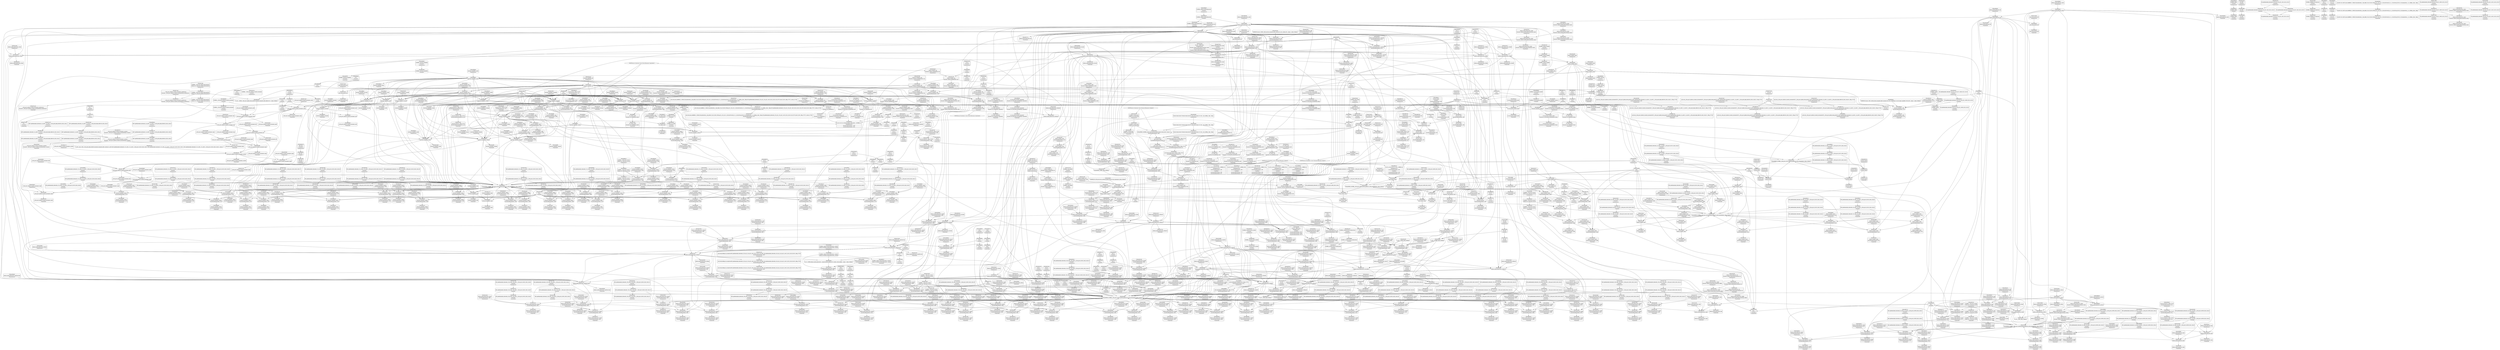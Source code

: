digraph {
	CE0x469a8d0 [shape=record,shape=Mrecord,label="{CE0x469a8d0|__llvm_gcov_indirect_counter_increment:_tmp6|*SummSource*}"]
	CE0x467c1d0 [shape=record,shape=Mrecord,label="{CE0x467c1d0|_ret_void|*SummSource*}"]
	CE0x462b670 [shape=record,shape=Mrecord,label="{CE0x462b670|i64*_getelementptr_inbounds_(_26_x_i64_,_26_x_i64_*___llvm_gcov_ctr242,_i64_0,_i64_15)|*Constant*|*SummSink*}"]
	CE0x45c41c0 [shape=record,shape=Mrecord,label="{CE0x45c41c0|GLOBAL:_cap_capable|*Constant*|*SummSink*}"]
	CE0x456af90 [shape=record,shape=Mrecord,label="{CE0x456af90|selinux_inode_getsecurity:_tmp15|security/selinux/hooks.c,3087|*SummSource*}"]
	CE0x469ab70 [shape=record,shape=Mrecord,label="{CE0x469ab70|_ret_i32_%tmp6,_!dbg_!27716|security/selinux/hooks.c,197|*SummSource*}"]
	CE0x463c010 [shape=record,shape=Mrecord,label="{CE0x463c010|i64_21|*Constant*|*SummSource*}"]
	CE0x460bac0 [shape=record,shape=Mrecord,label="{CE0x460bac0|selinux_inode_getsecurity:_tmp49|security/selinux/hooks.c,3098|*SummSink*}"]
	CE0x464f410 [shape=record,shape=Mrecord,label="{CE0x464f410|i64_15|*Constant*|*SummSource*}"]
	CE0x4692a50 [shape=record,shape=Mrecord,label="{CE0x4692a50|cred_has_capability:_tmp16|security/selinux/hooks.c,1576|*SummSink*}"]
	CE0x465d8a0 [shape=record,shape=Mrecord,label="{CE0x465d8a0|__llvm_gcov_indirect_counter_increment:_exit|*SummSink*}"]
	CE0x45c4300 [shape=record,shape=Mrecord,label="{CE0x45c4300|COLLAPSED:_CMRE:_elem_0:default:}"]
	CE0x4690f70 [shape=record,shape=Mrecord,label="{CE0x4690f70|cred_has_capability:_tmp14|security/selinux/hooks.c,1575}"]
	CE0x459eb70 [shape=record,shape=Mrecord,label="{CE0x459eb70|selinux_inode_getsecctx:_tmp11|security/selinux/hooks.c,5741|*SummSource*}"]
	CE0x4600430 [shape=record,shape=Mrecord,label="{CE0x4600430|i64_1|*Constant*}"]
	CE0x45fbe90 [shape=record,shape=Mrecord,label="{CE0x45fbe90|selinux_capable:_tmp10|security/selinux/hooks.c,2012|*SummSource*}"]
	CE0x467e8c0 [shape=record,shape=Mrecord,label="{CE0x467e8c0|cred_has_capability:_tmp33|security/selinux/hooks.c,1586|*SummSink*}"]
	CE0x4650510 [shape=record,shape=Mrecord,label="{CE0x4650510|cred_has_capability:_tmp24|security/selinux/hooks.c,1582}"]
	CE0x4675e10 [shape=record,shape=Mrecord,label="{CE0x4675e10|_call_void_asm_sideeffect_1:_09ud2_0A.pushsection___bug_table,_22a_22_0A2:_09.long_1b_-_2b,_$_0:c_-_2b_0A_09.word_$_1:c_,_0_0A_09.org_2b+$_2:c_0A.popsection_,_i,i,i,_dirflag_,_fpsr_,_flags_(i8*_getelementptr_inbounds_(_25_x_i8_,_25_x_i8_*_.str3,_i32_0,_i32_0),_i32_1575,_i64_12)_#3,_!dbg_!27737,_!srcloc_!27740|security/selinux/hooks.c,1575}"]
	CE0x46612b0 [shape=record,shape=Mrecord,label="{CE0x46612b0|cred_has_capability:_tmp13|security/selinux/hooks.c,1575}"]
	CE0x4668070 [shape=record,shape=Mrecord,label="{CE0x4668070|cred_sid:_tmp3|*SummSink*}"]
	CE0x46922e0 [shape=record,shape=Mrecord,label="{CE0x46922e0|cred_has_capability:_tmp16|security/selinux/hooks.c,1576}"]
	CE0x45d1b70 [shape=record,shape=Mrecord,label="{CE0x45d1b70|__llvm_gcov_indirect_counter_increment:_entry}"]
	CE0x46703a0 [shape=record,shape=Mrecord,label="{CE0x46703a0|avc_audit:_a|Function::avc_audit&Arg::a::}"]
	CE0x460ba50 [shape=record,shape=Mrecord,label="{CE0x460ba50|i64*_getelementptr_inbounds_(_26_x_i64_,_26_x_i64_*___llvm_gcov_ctr242,_i64_0,_i64_22)|*Constant*|*SummSink*}"]
	CE0x460f4c0 [shape=record,shape=Mrecord,label="{CE0x460f4c0|GLOBAL:_kfree|*Constant*}"]
	CE0x45c3120 [shape=record,shape=Mrecord,label="{CE0x45c3120|_call_void_mcount()_#3|*SummSource*}"]
	CE0x460dde0 [shape=record,shape=Mrecord,label="{CE0x460dde0|selinux_inode_getsecurity:_tmp53|security/selinux/hooks.c,3101|*SummSink*}"]
	CE0x459d1f0 [shape=record,shape=Mrecord,label="{CE0x459d1f0|selinux_inode_getsecctx:_tmp4|security/selinux/hooks.c,5737|*SummSource*}"]
	CE0x469d9c0 [shape=record,shape=Mrecord,label="{CE0x469d9c0|cred_has_capability:_return|*SummSource*}"]
	CE0x4675b80 [shape=record,shape=Mrecord,label="{CE0x4675b80|cred_has_capability:_tmp8|security/selinux/hooks.c,1575|*SummSink*}"]
	CE0x461d690 [shape=record,shape=Mrecord,label="{CE0x461d690|i32_3087|*Constant*}"]
	CE0x466bcb0 [shape=record,shape=Mrecord,label="{CE0x466bcb0|i64_0|*Constant*}"]
	CE0x458b930 [shape=record,shape=Mrecord,label="{CE0x458b930|selinux_inode_getsecctx:_bb|*SummSource*}"]
	CE0x45d4810 [shape=record,shape=Mrecord,label="{CE0x45d4810|cred_has_capability:_if.end10}"]
	CE0x466a030 [shape=record,shape=Mrecord,label="{CE0x466a030|avc_has_perm_noaudit:_avd|Function::avc_has_perm_noaudit&Arg::avd::|*SummSink*}"]
	CE0x459b330 [shape=record,shape=Mrecord,label="{CE0x459b330|selinux_inode_getsecurity:_if.then10}"]
	CE0x4671ae0 [shape=record,shape=Mrecord,label="{CE0x4671ae0|__llvm_gcov_indirect_counter_increment:_entry|*SummSource*}"]
	CE0x4581800 [shape=record,shape=Mrecord,label="{CE0x4581800|i64*_getelementptr_inbounds_(_6_x_i64_,_6_x_i64_*___llvm_gcov_ctr338,_i64_0,_i64_0)|*Constant*|*SummSource*}"]
	CE0x4695a00 [shape=record,shape=Mrecord,label="{CE0x4695a00|avc_has_perm_noaudit:_tclass|Function::avc_has_perm_noaudit&Arg::tclass::}"]
	CE0x4693770 [shape=record,shape=Mrecord,label="{CE0x4693770|i16_4|*Constant*|*SummSource*}"]
	CE0x4698e50 [shape=record,shape=Mrecord,label="{CE0x4698e50|cred_has_capability:_call3|security/selinux/hooks.c,1573}"]
	CE0x45d1e30 [shape=record,shape=Mrecord,label="{CE0x45d1e30|selinux_capable:_tmp3|security/selinux/hooks.c,2008|*SummSink*}"]
	CE0x462ab50 [shape=record,shape=Mrecord,label="{CE0x462ab50|selinux_inode_getsecurity:_tmp31|security/selinux/hooks.c,3089|*SummSink*}"]
	CE0x4634ac0 [shape=record,shape=Mrecord,label="{CE0x4634ac0|selinux_inode_getsecurity:_tmp34|security/selinux/hooks.c,3090|*SummSink*}"]
	CE0x458ed80 [shape=record,shape=Mrecord,label="{CE0x458ed80|selinux_inode_getsecctx:_tmp8|security/selinux/hooks.c,5739|*SummSink*}"]
	CE0x45fa130 [shape=record,shape=Mrecord,label="{CE0x45fa130|i64*_getelementptr_inbounds_(_21_x_i64_,_21_x_i64_*___llvm_gcov_ctr143,_i64_0,_i64_6)|*Constant*|*SummSink*}"]
	CE0x45d7740 [shape=record,shape=Mrecord,label="{CE0x45d7740|cred_has_capability:_cap|Function::cred_has_capability&Arg::cap::|*SummSink*}"]
	CE0x45df140 [shape=record,shape=Mrecord,label="{CE0x45df140|_call_void_mcount()_#3}"]
	CE0x467a640 [shape=record,shape=Mrecord,label="{CE0x467a640|i64*_null|*Constant*|*SummSink*}"]
	CE0x46643d0 [shape=record,shape=Mrecord,label="{CE0x46643d0|cred_sid:_tmp5|security/selinux/hooks.c,196|*SummSource*}"]
	CE0x4578e00 [shape=record,shape=Mrecord,label="{CE0x4578e00|selinux_inode_getsecctx:_if.end|*SummSource*}"]
	CE0x469c150 [shape=record,shape=Mrecord,label="{CE0x469c150|cred_has_capability:_call3|security/selinux/hooks.c,1573|*SummSink*}"]
	CE0x45f7870 [shape=record,shape=Mrecord,label="{CE0x45f7870|cred_sid:_security|security/selinux/hooks.c,196|*SummSource*}"]
	CE0x45883a0 [shape=record,shape=Mrecord,label="{CE0x45883a0|i1_true|*Constant*|*SummSink*}"]
	CE0x45d4910 [shape=record,shape=Mrecord,label="{CE0x45d4910|get_current:_tmp2|*SummSink*}"]
	CE0x4693630 [shape=record,shape=Mrecord,label="{CE0x4693630|i16_4|*Constant*}"]
	CE0x46908b0 [shape=record,shape=Mrecord,label="{CE0x46908b0|0:_i32,_4:_i32,_8:_i32,_12:_i32,_:_CMRE_0,4_|*MultipleSource*|security/selinux/hooks.c,196|*LoadInst*|security/selinux/hooks.c,196|security/selinux/hooks.c,197}"]
	CE0x45cb300 [shape=record,shape=Mrecord,label="{CE0x45cb300|i32_0|*Constant*}"]
	CE0x45a73e0 [shape=record,shape=Mrecord,label="{CE0x45a73e0|selinux_inode_getsecurity:_tobool|security/selinux/hooks.c,3075|*SummSource*}"]
	CE0x45992d0 [shape=record,shape=Mrecord,label="{CE0x45992d0|selinux_inode_getsecurity:_entry|*SummSource*}"]
	CE0x461ef20 [shape=record,shape=Mrecord,label="{CE0x461ef20|selinux_inode_getsecurity:_tmp23|security/selinux/hooks.c,3087|*SummSource*}"]
	CE0x463e6a0 [shape=record,shape=Mrecord,label="{CE0x463e6a0|i64_17|*Constant*}"]
	CE0x46942c0 [shape=record,shape=Mrecord,label="{CE0x46942c0|cred_has_capability:_call7|security/selinux/hooks.c,1579}"]
	CE0x4569a90 [shape=record,shape=Mrecord,label="{CE0x4569a90|i64_5|*Constant*}"]
	CE0x461d120 [shape=record,shape=Mrecord,label="{CE0x461d120|i8*_getelementptr_inbounds_(_25_x_i8_,_25_x_i8_*_.str3,_i32_0,_i32_0)|*Constant*|*SummSource*}"]
	CE0x4650620 [shape=record,shape=Mrecord,label="{CE0x4650620|cred_has_capability:_tmp24|security/selinux/hooks.c,1582|*SummSource*}"]
	CE0x461d360 [shape=record,shape=Mrecord,label="{CE0x461d360|GLOBAL:_lockdep_rcu_suspicious|*Constant*}"]
	CE0x45c5050 [shape=record,shape=Mrecord,label="{CE0x45c5050|selinux_inode_getsecurity:_frombool|*SummSink*}"]
	CE0x45cd350 [shape=record,shape=Mrecord,label="{CE0x45cd350|selinux_capable:_if.end|*SummSource*}"]
	CE0x45ccec0 [shape=record,shape=Mrecord,label="{CE0x45ccec0|i32_10|*Constant*|*SummSink*}"]
	CE0x46214b0 [shape=record,shape=Mrecord,label="{CE0x46214b0|_call_void_lockdep_rcu_suspicious(i8*_getelementptr_inbounds_(_25_x_i8_,_25_x_i8_*_.str3,_i32_0,_i32_0),_i32_3087,_i8*_getelementptr_inbounds_(_45_x_i8_,_45_x_i8_*_.str12,_i32_0,_i32_0))_#10,_!dbg_!27740|security/selinux/hooks.c,3087}"]
	CE0x466acd0 [shape=record,shape=Mrecord,label="{CE0x466acd0|cred_has_capability:_cmp|security/selinux/hooks.c,1580}"]
	CE0x45a4070 [shape=record,shape=Mrecord,label="{CE0x45a4070|selinux_inode_getsecurity:_alloc|Function::selinux_inode_getsecurity&Arg::alloc::|*SummSink*}"]
	CE0x4616fe0 [shape=record,shape=Mrecord,label="{CE0x4616fe0|selinux_capable:_audit|Function::selinux_capable&Arg::audit::|*SummSource*}"]
	CE0x45b25a0 [shape=record,shape=Mrecord,label="{CE0x45b25a0|i64*_getelementptr_inbounds_(_6_x_i64_,_6_x_i64_*___llvm_gcov_ctr142,_i64_0,_i64_0)|*Constant*|*SummSink*}"]
	CE0x459fd60 [shape=record,shape=Mrecord,label="{CE0x459fd60|selinux_inode_getsecctx:_tmp1|*SummSource*}"]
	CE0x4639f80 [shape=record,shape=Mrecord,label="{CE0x4639f80|GLOBAL:_security_sid_to_context_force|*Constant*}"]
	CE0x4620150 [shape=record,shape=Mrecord,label="{CE0x4620150|selinux_inode_getsecurity:_tmp23|security/selinux/hooks.c,3087|*SummSink*}"]
	CE0x460fa70 [shape=record,shape=Mrecord,label="{CE0x460fa70|GLOBAL:_selinux_inode_getsecurity.__warned|Global_var:selinux_inode_getsecurity.__warned|*SummSink*}"]
	CE0x4583f30 [shape=record,shape=Mrecord,label="{CE0x4583f30|selinux_inode_getsecctx:_return}"]
	CE0x4621810 [shape=record,shape=Mrecord,label="{CE0x4621810|i64*_getelementptr_inbounds_(_26_x_i64_,_26_x_i64_*___llvm_gcov_ctr242,_i64_0,_i64_12)|*Constant*|*SummSink*}"]
	CE0x468df00 [shape=record,shape=Mrecord,label="{CE0x468df00|cred_has_capability:_sw.default|*SummSink*}"]
	CE0x46566d0 [shape=record,shape=Mrecord,label="{CE0x46566d0|cred_has_capability:_tmp32|security/selinux/hooks.c,1586|*SummSink*}"]
	CE0x4660d60 [shape=record,shape=Mrecord,label="{CE0x4660d60|cred_has_capability:_tmp12|security/selinux/hooks.c,1575|*SummSource*}"]
	CE0x46606f0 [shape=record,shape=Mrecord,label="{CE0x46606f0|i64*_getelementptr_inbounds_(_21_x_i64_,_21_x_i64_*___llvm_gcov_ctr143,_i64_0,_i64_9)|*Constant*|*SummSource*}"]
	CE0x45c9ac0 [shape=record,shape=Mrecord,label="{CE0x45c9ac0|selinux_inode_getsecurity:_return|*SummSource*}"]
	CE0x466a610 [shape=record,shape=Mrecord,label="{CE0x466a610|_ret_i32_%rc.0,_!dbg_!27793|security/selinux/avc.c,744|*SummSource*}"]
	CE0x4660dd0 [shape=record,shape=Mrecord,label="{CE0x4660dd0|cred_has_capability:_tmp12|security/selinux/hooks.c,1575|*SummSink*}"]
	CE0x4635eb0 [shape=record,shape=Mrecord,label="{CE0x4635eb0|selinux_inode_getsecurity:_tmp41|security/selinux/hooks.c,3094|*SummSource*}"]
	CE0x461b1b0 [shape=record,shape=Mrecord,label="{CE0x461b1b0|selinux_inode_getsecurity:_call|security/selinux/hooks.c,3075|*SummSink*}"]
	CE0x45d3ed0 [shape=record,shape=Mrecord,label="{CE0x45d3ed0|selinux_capable:_tmp2|security/selinux/hooks.c,2008}"]
	CE0x4626d40 [shape=record,shape=Mrecord,label="{CE0x4626d40|selinux_capable:_ns|Function::selinux_capable&Arg::ns::|*SummSink*}"]
	CE0x464ead0 [shape=record,shape=Mrecord,label="{CE0x464ead0|cred_has_capability:_tobool|security/selinux/hooks.c,1582}"]
	CE0x45ab4b0 [shape=record,shape=Mrecord,label="{CE0x45ab4b0|i64*_getelementptr_inbounds_(_26_x_i64_,_26_x_i64_*___llvm_gcov_ctr242,_i64_0,_i64_0)|*Constant*|*SummSource*}"]
	CE0x465d930 [shape=record,shape=Mrecord,label="{CE0x465d930|__llvm_gcov_indirect_counter_increment:_bb}"]
	CE0x45f9fa0 [shape=record,shape=Mrecord,label="{CE0x45f9fa0|i64**_getelementptr_inbounds_(_3_x_i64*_,_3_x_i64*_*___llvm_gcda_edge_table144,_i64_0,_i64_0)|*Constant*|*SummSink*}"]
	CE0x45c94b0 [shape=record,shape=Mrecord,label="{CE0x45c94b0|_call_void_mcount()_#3|*SummSink*}"]
	CE0x457afc0 [shape=record,shape=Mrecord,label="{CE0x457afc0|selinux_inode_getsecurity:_tmp1|*SummSource*}"]
	CE0x45997a0 [shape=record,shape=Mrecord,label="{CE0x45997a0|selinux_inode_getsecctx:_tmp10|security/selinux/hooks.c,5741|*SummSink*}"]
	CE0x4677800 [shape=record,shape=Mrecord,label="{CE0x4677800|cred_has_capability:_if.then9|*SummSource*}"]
	CE0x4636030 [shape=record,shape=Mrecord,label="{CE0x4636030|selinux_inode_getsecurity:_tmp41|security/selinux/hooks.c,3094|*SummSink*}"]
	CE0x45ff760 [shape=record,shape=Mrecord,label="{CE0x45ff760|i64*_getelementptr_inbounds_(_21_x_i64_,_21_x_i64_*___llvm_gcov_ctr143,_i64_0,_i64_6)|*Constant*|*SummSource*}"]
	CE0x4690bb0 [shape=record,shape=Mrecord,label="{CE0x4690bb0|cred_has_capability:_tmp13|security/selinux/hooks.c,1575|*SummSink*}"]
	CE0x4636bc0 [shape=record,shape=Mrecord,label="{CE0x4636bc0|selinux_inode_getsecurity:_tmp42|security/selinux/hooks.c,3095}"]
	CE0x45d2e70 [shape=record,shape=Mrecord,label="{CE0x45d2e70|i64_0|*Constant*}"]
	CE0x46901f0 [shape=record,shape=Mrecord,label="{CE0x46901f0|GLOBAL:_cred_sid|*Constant*|*SummSink*}"]
	CE0x46297b0 [shape=record,shape=Mrecord,label="{CE0x46297b0|selinux_inode_getsecurity:_tmp28|security/selinux/hooks.c,3089|*SummSink*}"]
	CE0x462bf70 [shape=record,shape=Mrecord,label="{CE0x462bf70|selinux_inode_getsecurity:_tmp33|security/selinux/hooks.c,3090|*SummSource*}"]
	CE0x45ff020 [shape=record,shape=Mrecord,label="{CE0x45ff020|cred_has_capability:_do.body4}"]
	CE0x4650200 [shape=record,shape=Mrecord,label="{CE0x4650200|cred_has_capability:_tmp23|security/selinux/hooks.c,1582|*SummSink*}"]
	CE0x4624270 [shape=record,shape=Mrecord,label="{CE0x4624270|i32_78|*Constant*|*SummSink*}"]
	CE0x46353b0 [shape=record,shape=Mrecord,label="{CE0x46353b0|selinux_inode_getsecurity:_tmp39|security/selinux/hooks.c,3094|*SummSource*}"]
	CE0x4635950 [shape=record,shape=Mrecord,label="{CE0x4635950|selinux_inode_getsecurity:_tmp40|security/selinux/hooks.c,3094|*SummSource*}"]
	CE0x469cae0 [shape=record,shape=Mrecord,label="{CE0x469cae0|i64*_getelementptr_inbounds_(_21_x_i64_,_21_x_i64_*___llvm_gcov_ctr143,_i64_0,_i64_7)|*Constant*|*SummSource*}"]
	CE0x45836d0 [shape=record,shape=Mrecord,label="{CE0x45836d0|selinux_inode_getsecctx:_tmp2|security/selinux/hooks.c,5737|*SummSink*}"]
	CE0x4587090 [shape=record,shape=Mrecord,label="{CE0x4587090|selinux_inode_getsecurity:_bb|*SummSource*}"]
	CE0x459bf70 [shape=record,shape=Mrecord,label="{CE0x459bf70|i64_0|*Constant*|*SummSource*}"]
	CE0x463dd90 [shape=record,shape=Mrecord,label="{CE0x463dd90|selinux_inode_getsecurity:_tobool15|security/selinux/hooks.c,3094|*SummSource*}"]
	CE0x45c8170 [shape=record,shape=Mrecord,label="{CE0x45c8170|selinux_inode_getsecurity:_if.then|*SummSource*}"]
	CE0x461b020 [shape=record,shape=Mrecord,label="{CE0x461b020|selinux_inode_getsecurity:_call|security/selinux/hooks.c,3075|*SummSource*}"]
	CE0x4601560 [shape=record,shape=Mrecord,label="{CE0x4601560|i64*_getelementptr_inbounds_(_21_x_i64_,_21_x_i64_*___llvm_gcov_ctr143,_i64_0,_i64_0)|*Constant*|*SummSource*}"]
	CE0x4667920 [shape=record,shape=Mrecord,label="{CE0x4667920|i32_22|*Constant*|*SummSource*}"]
	CE0x45a1f80 [shape=record,shape=Mrecord,label="{CE0x45a1f80|selinux_inode_getsecctx:_ctxlen|Function::selinux_inode_getsecctx&Arg::ctxlen::|*SummSource*}"]
	CE0x4594d50 [shape=record,shape=Mrecord,label="{CE0x4594d50|selinux_inode_getsecurity:_tmp48|security/selinux/hooks.c,3097|*SummSink*}"]
	CE0x469aca0 [shape=record,shape=Mrecord,label="{CE0x469aca0|_ret_i32_%tmp6,_!dbg_!27716|security/selinux/hooks.c,197|*SummSink*}"]
	CE0x459d0c0 [shape=record,shape=Mrecord,label="{CE0x459d0c0|selinux_inode_getsecctx:_tmp4|security/selinux/hooks.c,5737}"]
	CE0x4613950 [shape=record,shape=Mrecord,label="{CE0x4613950|i64_8|*Constant*|*SummSource*}"]
	CE0x458ce50 [shape=record,shape=Mrecord,label="{CE0x458ce50|selinux_inode_getsecctx:_tmp}"]
	CE0x4616d90 [shape=record,shape=Mrecord,label="{CE0x4616d90|_ret_i32_%retval.0,_!dbg_!27725|security/selinux/hooks.c,2012}"]
	CE0x4660150 [shape=record,shape=Mrecord,label="{CE0x4660150|cred_has_capability:_tmp11|security/selinux/hooks.c,1575|*SummSource*}"]
	CE0x4655930 [shape=record,shape=Mrecord,label="{CE0x4655930|cred_has_capability:_retval.0}"]
	CE0x468e620 [shape=record,shape=Mrecord,label="{CE0x468e620|GLOBAL:_avc_audit|*Constant*|*SummSink*}"]
	"CONST[source:2(external),value:0(static)][purpose:{operation}]"
	CE0x45cc920 [shape=record,shape=Mrecord,label="{CE0x45cc920|selinux_capable:_tmp4|security/selinux/hooks.c,2008|*SummSink*}"]
	CE0x46132e0 [shape=record,shape=Mrecord,label="{CE0x46132e0|selinux_capable:_tmp7|security/selinux/hooks.c,2009|*SummSink*}"]
	CE0x465dc20 [shape=record,shape=Mrecord,label="{CE0x465dc20|i32_1|*Constant*}"]
	CE0x45947b0 [shape=record,shape=Mrecord,label="{CE0x45947b0|selinux_inode_getsecurity:_tmp47|security/selinux/hooks.c,3097|*SummSink*}"]
	CE0x45839b0 [shape=record,shape=Mrecord,label="{CE0x45839b0|i64_1|*Constant*|*SummSource*}"]
	CE0x45c91b0 [shape=record,shape=Mrecord,label="{CE0x45c91b0|i64*_getelementptr_inbounds_(_6_x_i64_,_6_x_i64_*___llvm_gcov_ctr142,_i64_0,_i64_0)|*Constant*|*SummSource*}"]
	CE0x4653b90 [shape=record,shape=Mrecord,label="{CE0x4653b90|cred_has_capability:_tmp30|security/selinux/hooks.c,1585}"]
	CE0x4695b60 [shape=record,shape=Mrecord,label="{CE0x4695b60|avc_has_perm_noaudit:_tclass|Function::avc_has_perm_noaudit&Arg::tclass::|*SummSource*}"]
	CE0x458ca60 [shape=record,shape=Mrecord,label="{CE0x458ca60|selinux_inode_getsecctx:_return|*SummSource*}"]
	CE0x4624a90 [shape=record,shape=Mrecord,label="{CE0x4624a90|COLLAPSED:_GCMRE_current_task_external_global_%struct.task_struct*:_elem_0::|security/selinux/hooks.c,3087}"]
	CE0x464faf0 [shape=record,shape=Mrecord,label="{CE0x464faf0|cred_has_capability:_tmp22|security/selinux/hooks.c,1582|*SummSource*}"]
	CE0x4671a70 [shape=record,shape=Mrecord,label="{CE0x4671a70|i64**_getelementptr_inbounds_(_3_x_i64*_,_3_x_i64*_*___llvm_gcda_edge_table144,_i64_0,_i64_1)|*Constant*|*SummSource*}"]
	CE0x45ab2e0 [shape=record,shape=Mrecord,label="{CE0x45ab2e0|selinux_inode_getsecurity:_if.then19|*SummSink*}"]
	CE0x4674d20 [shape=record,shape=Mrecord,label="{CE0x4674d20|cred_has_capability:_tmp2|security/selinux/hooks.c,1567|*SummSink*}"]
	CE0x46190a0 [shape=record,shape=Mrecord,label="{CE0x46190a0|selinux_inode_getsecurity:_call1|security/selinux/hooks.c,3087|*SummSource*}"]
	CE0x4614aa0 [shape=record,shape=Mrecord,label="{CE0x4614aa0|i64_2|*Constant*}"]
	CE0x465de80 [shape=record,shape=Mrecord,label="{CE0x465de80|cred_has_capability:_ad|security/selinux/hooks.c, 1555}"]
	CE0x4694060 [shape=record,shape=Mrecord,label="{CE0x4694060|cred_has_capability:_sclass.0|*SummSink*}"]
	CE0x4635790 [shape=record,shape=Mrecord,label="{CE0x4635790|selinux_inode_getsecurity:_tmp40|security/selinux/hooks.c,3094}"]
	CE0x45b1670 [shape=record,shape=Mrecord,label="{CE0x45b1670|cred_has_capability:_bb|*SummSink*}"]
	CE0x4676ef0 [shape=record,shape=Mrecord,label="{CE0x4676ef0|i64*_getelementptr_inbounds_(_21_x_i64_,_21_x_i64_*___llvm_gcov_ctr143,_i64_0,_i64_5)|*Constant*|*SummSource*}"]
	CE0x463d380 [shape=record,shape=Mrecord,label="{CE0x463d380|selinux_inode_getsecurity:_error.0}"]
	CE0x46169b0 [shape=record,shape=Mrecord,label="{CE0x46169b0|i64*_getelementptr_inbounds_(_26_x_i64_,_26_x_i64_*___llvm_gcov_ctr242,_i64_0,_i64_3)|*Constant*}"]
	CE0x462c510 [shape=record,shape=Mrecord,label="{CE0x462c510|i32_3|*Constant*|*SummSource*}"]
	CE0x4652c10 [shape=record,shape=Mrecord,label="{CE0x4652c10|cred_has_capability:_tmp29|security/selinux/hooks.c,1584|*SummSink*}"]
	CE0x469a770 [shape=record,shape=Mrecord,label="{CE0x469a770|__llvm_gcov_indirect_counter_increment:_tmp6}"]
	CE0x46295d0 [shape=record,shape=Mrecord,label="{CE0x46295d0|selinux_inode_getsecurity:_tmp28|security/selinux/hooks.c,3089}"]
	CE0x4666a90 [shape=record,shape=Mrecord,label="{CE0x4666a90|i32_5|*Constant*}"]
	CE0x4638460 [shape=record,shape=Mrecord,label="{CE0x4638460|i64*_getelementptr_inbounds_(_26_x_i64_,_26_x_i64_*___llvm_gcov_ctr242,_i64_0,_i64_16)|*Constant*|*SummSource*}"]
	CE0x45941c0 [shape=record,shape=Mrecord,label="{CE0x45941c0|selinux_inode_getsecurity:_tmp46|security/selinux/hooks.c,3097|*SummSink*}"]
	CE0x4622fa0 [shape=record,shape=Mrecord,label="{CE0x4622fa0|selinux_capable:_tmp9|security/selinux/hooks.c,2011|*SummSink*}"]
	CE0x4664f20 [shape=record,shape=Mrecord,label="{CE0x4664f20|_call_void___llvm_gcov_indirect_counter_increment(i32*___llvm_gcov_global_state_pred145,_i64**_getelementptr_inbounds_(_3_x_i64*_,_3_x_i64*_*___llvm_gcda_edge_table144,_i64_0,_i64_1)),_!dbg_!27728|security/selinux/hooks.c,1567}"]
	CE0x4615880 [shape=record,shape=Mrecord,label="{CE0x4615880|selinux_inode_getsecurity:_tmp5|security/selinux/hooks.c,3075}"]
	CE0x4634e70 [shape=record,shape=Mrecord,label="{CE0x4634e70|selinux_inode_getsecurity:_tmp37|security/selinux/hooks.c,3093|*SummSource*}"]
	CE0x468d150 [shape=record,shape=Mrecord,label="{CE0x468d150|_call_void___llvm_gcov_indirect_counter_increment(i32*___llvm_gcov_global_state_pred145,_i64**_getelementptr_inbounds_(_3_x_i64*_,_3_x_i64*_*___llvm_gcda_edge_table144,_i64_0,_i64_2)),_!dbg_!27732|security/selinux/hooks.c,1570}"]
	CE0x466bf30 [shape=record,shape=Mrecord,label="{CE0x466bf30|cred_has_capability:_tmp19|security/selinux/hooks.c,1580|*SummSource*}"]
	CE0x45fc7d0 [shape=record,shape=Mrecord,label="{CE0x45fc7d0|selinux_capable:_tmp11|security/selinux/hooks.c,2012|*SummSink*}"]
	CE0x4580f60 [shape=record,shape=Mrecord,label="{CE0x4580f60|i64*_getelementptr_inbounds_(_6_x_i64_,_6_x_i64_*___llvm_gcov_ctr338,_i64_0,_i64_3)|*Constant*|*SummSource*}"]
	CE0x458a490 [shape=record,shape=Mrecord,label="{CE0x458a490|selinux_inode_getsecctx:_if.end}"]
	CE0x457f980 [shape=record,shape=Mrecord,label="{CE0x457f980|selinux_inode_getsecctx:_if.end|*SummSink*}"]
	CE0x4595410 [shape=record,shape=Mrecord,label="{CE0x4595410|i64*_getelementptr_inbounds_(_26_x_i64_,_26_x_i64_*___llvm_gcov_ctr242,_i64_0,_i64_22)|*Constant*}"]
	CE0x45d8ab0 [shape=record,shape=Mrecord,label="{CE0x45d8ab0|i64*_getelementptr_inbounds_(_26_x_i64_,_26_x_i64_*___llvm_gcov_ctr242,_i64_0,_i64_24)|*Constant*|*SummSource*}"]
	CE0x4569dd0 [shape=record,shape=Mrecord,label="{CE0x4569dd0|selinux_inode_getsecurity:_tmp12|security/selinux/hooks.c,3087|*SummSource*}"]
	CE0x45a4170 [shape=record,shape=Mrecord,label="{CE0x45a4170|_ret_i32_%retval.0,_!dbg_!27779|security/selinux/hooks.c,3104}"]
	CE0x461b9b0 [shape=record,shape=Mrecord,label="{CE0x461b9b0|selinux_inode_getsecurity:_tmp19|security/selinux/hooks.c,3087|*SummSource*}"]
	CE0x465fd30 [shape=record,shape=Mrecord,label="{CE0x465fd30|i64*_getelementptr_inbounds_(_21_x_i64_,_21_x_i64_*___llvm_gcov_ctr143,_i64_0,_i64_9)|*Constant*|*SummSink*}"]
	CE0x46935c0 [shape=record,shape=Mrecord,label="{CE0x46935c0|avc_has_perm_noaudit:_flags|Function::avc_has_perm_noaudit&Arg::flags::}"]
	CE0x462ae90 [shape=record,shape=Mrecord,label="{CE0x462ae90|selinux_inode_getsecurity:_tmp32|security/selinux/hooks.c,3090}"]
	CE0x466af90 [shape=record,shape=Mrecord,label="{CE0x466af90|cred_has_capability:_cmp|security/selinux/hooks.c,1580|*SummSink*}"]
	CE0x45d8520 [shape=record,shape=Mrecord,label="{CE0x45d8520|selinux_inode_getsecurity:_tmp55|security/selinux/hooks.c,3103}"]
	CE0x45f9bc0 [shape=record,shape=Mrecord,label="{CE0x45f9bc0|cred_sid:_tmp4|*LoadInst*|security/selinux/hooks.c,196|*SummSource*}"]
	CE0x45d98b0 [shape=record,shape=Mrecord,label="{CE0x45d98b0|selinux_inode_getsecurity:_tmp57|security/selinux/hooks.c,3104|*SummSource*}"]
	CE0x465f320 [shape=record,shape=Mrecord,label="{CE0x465f320|i64_12|*Constant*|*SummSource*}"]
	CE0x466f360 [shape=record,shape=Mrecord,label="{CE0x466f360|avc_audit:_tclass|Function::avc_audit&Arg::tclass::}"]
	CE0x45c6c70 [shape=record,shape=Mrecord,label="{CE0x45c6c70|selinux_capable:_bb|*SummSource*}"]
	CE0x456abb0 [shape=record,shape=Mrecord,label="{CE0x456abb0|selinux_inode_getsecurity:_tmp14|security/selinux/hooks.c,3087|*SummSink*}"]
	CE0x45990e0 [shape=record,shape=Mrecord,label="{CE0x45990e0|GLOBAL:_selinux_inode_getsecurity|*Constant*|*SummSource*}"]
	CE0x4662d20 [shape=record,shape=Mrecord,label="{CE0x4662d20|i32_1575|*Constant*}"]
	CE0x45c6250 [shape=record,shape=Mrecord,label="{CE0x45c6250|get_current:_entry|*SummSink*}"]
	CE0x45c37d0 [shape=record,shape=Mrecord,label="{CE0x45c37d0|selinux_inode_getsecurity:_size|security/selinux/hooks.c, 3070|*SummSource*}"]
	CE0x45f71a0 [shape=record,shape=Mrecord,label="{CE0x45f71a0|cred_has_capability:_shr|security/selinux/hooks.c,1565}"]
	CE0x458e7c0 [shape=record,shape=Mrecord,label="{CE0x458e7c0|selinux_inode_getsecctx:_call|security/selinux/hooks.c,5735}"]
	CE0x4691650 [shape=record,shape=Mrecord,label="{CE0x4691650|i64*_getelementptr_inbounds_(_21_x_i64_,_21_x_i64_*___llvm_gcov_ctr143,_i64_0,_i64_11)|*Constant*|*SummSource*}"]
	CE0x466c320 [shape=record,shape=Mrecord,label="{CE0x466c320|cred_has_capability:_tmp20|security/selinux/hooks.c,1580}"]
	CE0x467ba50 [shape=record,shape=Mrecord,label="{CE0x467ba50|cred_sid:_cred|Function::cred_sid&Arg::cred::}"]
	CE0x46623f0 [shape=record,shape=Mrecord,label="{CE0x46623f0|void_(i8*,_i32,_i64)*_asm_sideeffect_1:_09ud2_0A.pushsection___bug_table,_22a_22_0A2:_09.long_1b_-_2b,_$_0:c_-_2b_0A_09.word_$_1:c_,_0_0A_09.org_2b+$_2:c_0A.popsection_,_i,i,i,_dirflag_,_fpsr_,_flags_}"]
	CE0x46559a0 [shape=record,shape=Mrecord,label="{CE0x46559a0|cred_has_capability:_retval.0|*SummSource*}"]
	CE0x469dd80 [shape=record,shape=Mrecord,label="{CE0x469dd80|cred_has_capability:_if.end}"]
	CE0x4624700 [shape=record,shape=Mrecord,label="{CE0x4624700|selinux_inode_getsecurity:_cred|security/selinux/hooks.c,3087|*SummSink*}"]
	CE0x462c2e0 [shape=record,shape=Mrecord,label="{CE0x462c2e0|selinux_inode_getsecurity:_tmp35|security/selinux/hooks.c,3093|*SummSource*}"]
	CE0x466f470 [shape=record,shape=Mrecord,label="{CE0x466f470|avc_audit:_tclass|Function::avc_audit&Arg::tclass::|*SummSource*}"]
	CE0x45986e0 [shape=record,shape=Mrecord,label="{CE0x45986e0|selinux_inode_getsecurity:_do.body}"]
	CE0x466d460 [shape=record,shape=Mrecord,label="{CE0x466d460|cred_has_capability:_call8|security/selinux/hooks.c,1581|*SummSource*}"]
	CE0x467baf0 [shape=record,shape=Mrecord,label="{CE0x467baf0|cred_sid:_cred|Function::cred_sid&Arg::cred::|*SummSource*}"]
	CE0x45c7e60 [shape=record,shape=Mrecord,label="{CE0x45c7e60|i64*_getelementptr_inbounds_(_6_x_i64_,_6_x_i64_*___llvm_gcov_ctr142,_i64_0,_i64_3)|*Constant*|*SummSink*}"]
	CE0x45a7f10 [shape=record,shape=Mrecord,label="{CE0x45a7f10|selinux_inode_getsecurity:_land.lhs.true|*SummSink*}"]
	CE0x46138e0 [shape=record,shape=Mrecord,label="{CE0x46138e0|i64_8|*Constant*}"]
	CE0x466b910 [shape=record,shape=Mrecord,label="{CE0x466b910|GLOBAL:___llvm_gcov_ctr143|Global_var:__llvm_gcov_ctr143|*SummSource*}"]
	CE0x4618940 [shape=record,shape=Mrecord,label="{CE0x4618940|selinux_inode_getsecurity:_tmp11|security/selinux/hooks.c,3087}"]
	CE0x461ad60 [shape=record,shape=Mrecord,label="{CE0x461ad60|selinux_inode_getsecurity:_tmp3|security/selinux/hooks.c,3073|*SummSink*}"]
	CE0x468ad20 [shape=record,shape=Mrecord,label="{CE0x468ad20|cred_has_capability:_tmp3|security/selinux/hooks.c,1567}"]
	CE0x4660010 [shape=record,shape=Mrecord,label="{CE0x4660010|cred_has_capability:_tmp11|security/selinux/hooks.c,1575}"]
	CE0x466c820 [shape=record,shape=Mrecord,label="{CE0x466c820|cred_has_capability:_tmp21|security/selinux/hooks.c,1580}"]
	CE0x45b1890 [shape=record,shape=Mrecord,label="{CE0x45b1890|i64*_getelementptr_inbounds_(_26_x_i64_,_26_x_i64_*___llvm_gcov_ctr242,_i64_0,_i64_9)|*Constant*|*SummSink*}"]
	CE0x466ef10 [shape=record,shape=Mrecord,label="{CE0x466ef10|avc_audit:_tsid|Function::avc_audit&Arg::tsid::}"]
	CE0x4615450 [shape=record,shape=Mrecord,label="{CE0x4615450|GLOBAL:___llvm_gcov_ctr242|Global_var:__llvm_gcov_ctr242|*SummSource*}"]
	CE0x4629040 [shape=record,shape=Mrecord,label="{CE0x4629040|i64_13|*Constant*|*SummSource*}"]
	CE0x4629f30 [shape=record,shape=Mrecord,label="{CE0x4629f30|selinux_inode_getsecurity:_tmp29|security/selinux/hooks.c,3089|*SummSink*}"]
	CE0x461f120 [shape=record,shape=Mrecord,label="{CE0x461f120|selinux_inode_getsecurity:_tmp22|security/selinux/hooks.c,3087}"]
	CE0x456a1b0 [shape=record,shape=Mrecord,label="{CE0x456a1b0|selinux_inode_getsecurity:_tmp13|security/selinux/hooks.c,3087}"]
	CE0x461ced0 [shape=record,shape=Mrecord,label="{CE0x461ced0|i8*_getelementptr_inbounds_(_25_x_i8_,_25_x_i8_*_.str3,_i32_0,_i32_0)|*Constant*}"]
	CE0x467f550 [shape=record,shape=Mrecord,label="{CE0x467f550|cred_sid:_bb|*SummSource*}"]
	CE0x468e020 [shape=record,shape=Mrecord,label="{CE0x468e020|cred_has_capability:_do.body4|*SummSink*}"]
	CE0x4697a50 [shape=record,shape=Mrecord,label="{CE0x4697a50|i64**_getelementptr_inbounds_(_3_x_i64*_,_3_x_i64*_*___llvm_gcda_edge_table144,_i64_0,_i64_1)|*Constant*}"]
	CE0x45d3970 [shape=record,shape=Mrecord,label="{CE0x45d3970|get_current:_tmp3|*SummSource*}"]
	CE0x45ab8b0 [shape=record,shape=Mrecord,label="{CE0x45ab8b0|selinux_capable:_if.then}"]
	CE0x46244b0 [shape=record,shape=Mrecord,label="{CE0x46244b0|selinux_capable:_entry|*SummSource*}"]
	CE0x45d4630 [shape=record,shape=Mrecord,label="{CE0x45d4630|cred_has_capability:_if.end10|*SummSource*}"]
	CE0x4651830 [shape=record,shape=Mrecord,label="{CE0x4651830|i64*_getelementptr_inbounds_(_21_x_i64_,_21_x_i64_*___llvm_gcov_ctr143,_i64_0,_i64_17)|*Constant*|*SummSink*}"]
	CE0x45c3500 [shape=record,shape=Mrecord,label="{CE0x45c3500|i32_1|*Constant*}"]
	CE0x45d1970 [shape=record,shape=Mrecord,label="{CE0x45d1970|GLOBAL:___llvm_gcov_indirect_counter_increment|*Constant*|*SummSource*}"]
	CE0x45b5160 [shape=record,shape=Mrecord,label="{CE0x45b5160|selinux_inode_getsecctx:_tmp7|security/selinux/hooks.c,5738}"]
	CE0x45a9c00 [shape=record,shape=Mrecord,label="{CE0x45a9c00|selinux_inode_getsecurity:_return}"]
	CE0x467f000 [shape=record,shape=Mrecord,label="{CE0x467f000|cred_has_capability:_tmp33|security/selinux/hooks.c,1586|*SummSource*}"]
	CE0x46241c0 [shape=record,shape=Mrecord,label="{CE0x46241c0|i32_78|*Constant*}"]
	CE0x45f6dc0 [shape=record,shape=Mrecord,label="{CE0x45f6dc0|get_current:_tmp4|./arch/x86/include/asm/current.h,14|*SummSource*}"]
	CE0x61c7900 [shape=record,shape=Mrecord,label="{CE0x61c7900|i8*_getelementptr_inbounds_(_8_x_i8_,_8_x_i8_*_.str63,_i32_0,_i32_0)|*Constant*|*SummSource*}"]
	CE0x4626f50 [shape=record,shape=Mrecord,label="{CE0x4626f50|i32_33|*Constant*}"]
	CE0x4623970 [shape=record,shape=Mrecord,label="{CE0x4623970|selinux_capable:_call1|security/selinux/hooks.c,2011}"]
	CE0x4656660 [shape=record,shape=Mrecord,label="{CE0x4656660|i64*_getelementptr_inbounds_(_21_x_i64_,_21_x_i64_*___llvm_gcov_ctr143,_i64_0,_i64_20)|*Constant*|*SummSink*}"]
	CE0x45c45d0 [shape=record,shape=Mrecord,label="{CE0x45c45d0|selinux_inode_getsecurity:_context|security/selinux/hooks.c, 3072|*SummSource*}"]
	CE0x4663530 [shape=record,shape=Mrecord,label="{CE0x4663530|i64_12|*Constant*}"]
	CE0x45fe570 [shape=record,shape=Mrecord,label="{CE0x45fe570|selinux_capable:_tmp8|security/selinux/hooks.c,2011}"]
	CE0x458a750 [shape=record,shape=Mrecord,label="{CE0x458a750|i64_1|*Constant*}"]
	CE0x45d1cd0 [shape=record,shape=Mrecord,label="{CE0x45d1cd0|selinux_capable:_tmp3|security/selinux/hooks.c,2008|*SummSource*}"]
	CE0x461aba0 [shape=record,shape=Mrecord,label="{CE0x461aba0|selinux_inode_getsecurity:_tmp3|security/selinux/hooks.c,3073|*SummSource*}"]
	CE0x45c6d30 [shape=record,shape=Mrecord,label="{CE0x45c6d30|selinux_capable:_bb|*SummSink*}"]
	CE0x4663180 [shape=record,shape=Mrecord,label="{CE0x4663180|i32_1575|*Constant*|*SummSink*}"]
	CE0x4638320 [shape=record,shape=Mrecord,label="{CE0x4638320|i64*_getelementptr_inbounds_(_26_x_i64_,_26_x_i64_*___llvm_gcov_ctr242,_i64_0,_i64_16)|*Constant*}"]
	CE0x4691960 [shape=record,shape=Mrecord,label="{CE0x4691960|cred_has_capability:_tmp15|security/selinux/hooks.c,1575}"]
	CE0x45ab3c0 [shape=record,shape=Mrecord,label="{CE0x45ab3c0|i64*_getelementptr_inbounds_(_26_x_i64_,_26_x_i64_*___llvm_gcov_ctr242,_i64_0,_i64_0)|*Constant*}"]
	CE0x4625ee0 [shape=record,shape=Mrecord,label="{CE0x4625ee0|selinux_capable:_audit|Function::selinux_capable&Arg::audit::|*SummSink*}"]
	CE0x467a4d0 [shape=record,shape=Mrecord,label="{CE0x467a4d0|_call_void_mcount()_#3|*SummSource*}"]
	CE0x46795b0 [shape=record,shape=Mrecord,label="{CE0x46795b0|__llvm_gcov_indirect_counter_increment:_tmp3|*SummSource*}"]
	CE0x46251f0 [shape=record,shape=Mrecord,label="{CE0x46251f0|selinux_inode_getsecurity:_call8|security/selinux/hooks.c,3087}"]
	CE0x4697b70 [shape=record,shape=Mrecord,label="{CE0x4697b70|__llvm_gcov_indirect_counter_increment:_counters|Function::__llvm_gcov_indirect_counter_increment&Arg::counters::|*SummSource*}"]
	CE0x45f9ea0 [shape=record,shape=Mrecord,label="{CE0x45f9ea0|cred_has_capability:_sw.bb|*SummSource*}"]
	CE0x4583520 [shape=record,shape=Mrecord,label="{CE0x4583520|selinux_inode_getsecurity:_do.body|*SummSource*}"]
	CE0x45d60c0 [shape=record,shape=Mrecord,label="{CE0x45d60c0|selinux_inode_getsecurity:_retval.0}"]
	CE0x466a9b0 [shape=record,shape=Mrecord,label="{CE0x466a9b0|cred_has_capability:_cmp|security/selinux/hooks.c,1580|*SummSource*}"]
	CE0x45cd090 [shape=record,shape=Mrecord,label="{CE0x45cd090|0:_i8*,_:_SCMRE:_elem_0:default:}"]
	"CONST[source:0(mediator),value:2(dynamic)][purpose:{subject}]"
	CE0x4587170 [shape=record,shape=Mrecord,label="{CE0x4587170|selinux_inode_getsecurity:_bb|*SummSink*}"]
	CE0x4619de0 [shape=record,shape=Mrecord,label="{CE0x4619de0|selinux_inode_getsecurity:_tmp8|security/selinux/hooks.c,3076|*SummSource*}"]
	CE0x4692930 [shape=record,shape=Mrecord,label="{CE0x4692930|i64*_getelementptr_inbounds_(_21_x_i64_,_21_x_i64_*___llvm_gcov_ctr143,_i64_0,_i64_12)|*Constant*|*SummSource*}"]
	CE0x46960a0 [shape=record,shape=Mrecord,label="{CE0x46960a0|avc_has_perm_noaudit:_requested|Function::avc_has_perm_noaudit&Arg::requested::|*SummSource*}"]
	CE0x4652f30 [shape=record,shape=Mrecord,label="{CE0x4652f30|cred_has_capability:_tmp29|security/selinux/hooks.c,1584}"]
	CE0x45996c0 [shape=record,shape=Mrecord,label="{CE0x45996c0|selinux_inode_getsecctx:_tmp10|security/selinux/hooks.c,5741}"]
	CE0x45dff20 [shape=record,shape=Mrecord,label="{CE0x45dff20|get_current:_tmp2|*SummSource*}"]
	CE0x4690b00 [shape=record,shape=Mrecord,label="{CE0x4690b00|0:_i32,_4:_i32,_8:_i32,_12:_i32,_:_CMRE_8,12_|*MultipleSource*|security/selinux/hooks.c,196|*LoadInst*|security/selinux/hooks.c,196|security/selinux/hooks.c,197}"]
	CE0x45ce380 [shape=record,shape=Mrecord,label="{CE0x45ce380|cred_has_capability:_sw.default|*SummSource*}"]
	CE0x45a4270 [shape=record,shape=Mrecord,label="{CE0x45a4270|_ret_i32_%retval.0,_!dbg_!27779|security/selinux/hooks.c,3104|*SummSource*}"]
	CE0x460ed60 [shape=record,shape=Mrecord,label="{CE0x460ed60|_call_void_kfree(i8*_%tmp54)_#10,_!dbg_!27776|security/selinux/hooks.c,3101|*SummSink*}"]
	CE0x468d0e0 [shape=record,shape=Mrecord,label="{CE0x468d0e0|cred_has_capability:_tmp3|security/selinux/hooks.c,1567|*SummSink*}"]
	CE0x4592e90 [shape=record,shape=Mrecord,label="{CE0x4592e90|selinux_inode_getsecurity:_out_nofree|*SummSink*}"]
	CE0x46261e0 [shape=record,shape=Mrecord,label="{CE0x46261e0|selinux_capable:_cred|Function::selinux_capable&Arg::cred::}"]
	CE0x456a400 [shape=record,shape=Mrecord,label="{CE0x456a400|selinux_inode_getsecurity:_tmp13|security/selinux/hooks.c,3087|*SummSource*}"]
	CE0x45d0660 [shape=record,shape=Mrecord,label="{CE0x45d0660|selinux_inode_getsecurity:_land.lhs.true}"]
	CE0x4691b00 [shape=record,shape=Mrecord,label="{CE0x4691b00|cred_has_capability:_tmp15|security/selinux/hooks.c,1575|*SummSource*}"]
	CE0x465eb40 [shape=record,shape=Mrecord,label="{CE0x465eb40|i8*_getelementptr_inbounds_(_40_x_i8_,_40_x_i8_*_.str49,_i32_0,_i32_0)|*Constant*|*SummSource*}"]
	CE0x464ef10 [shape=record,shape=Mrecord,label="{CE0x464ef10|cred_has_capability:_tmp26|security/selinux/hooks.c,1583|*SummSource*}"]
	CE0x45f7bd0 [shape=record,shape=Mrecord,label="{CE0x45f7bd0|i32_31|*Constant*|*SummSource*}"]
	CE0x4695020 [shape=record,shape=Mrecord,label="{CE0x4695020|avc_has_perm_noaudit:_ssid|Function::avc_has_perm_noaudit&Arg::ssid::}"]
	CE0x4614090 [shape=record,shape=Mrecord,label="{CE0x4614090|selinux_inode_getsecurity:_tmp18|security/selinux/hooks.c,3087}"]
	CE0x461ecb0 [shape=record,shape=Mrecord,label="{CE0x461ecb0|selinux_inode_getsecurity:_tmp21|security/selinux/hooks.c,3087|*SummSource*}"]
	CE0x466b070 [shape=record,shape=Mrecord,label="{CE0x466b070|i64_14|*Constant*}"]
	CE0x459be00 [shape=record,shape=Mrecord,label="{CE0x459be00|i32_0|*Constant*}"]
	CE0x459d390 [shape=record,shape=Mrecord,label="{CE0x459d390|selinux_inode_getsecctx:_tmp4|security/selinux/hooks.c,5737|*SummSink*}"]
	CE0x45c31c0 [shape=record,shape=Mrecord,label="{CE0x45c31c0|_call_void_mcount()_#3|*SummSink*}"]
	CE0x4691490 [shape=record,shape=Mrecord,label="{CE0x4691490|i64*_getelementptr_inbounds_(_21_x_i64_,_21_x_i64_*___llvm_gcov_ctr143,_i64_0,_i64_11)|*Constant*}"]
	CE0x4698f50 [shape=record,shape=Mrecord,label="{CE0x4698f50|cred_has_capability:_sw.epilog|*SummSink*}"]
	CE0x45c95c0 [shape=record,shape=Mrecord,label="{CE0x45c95c0|i64_2|*Constant*}"]
	CE0x45a7fc0 [shape=record,shape=Mrecord,label="{CE0x45a7fc0|selinux_inode_getsecurity:_if.then5}"]
	CE0x463d520 [shape=record,shape=Mrecord,label="{CE0x463d520|selinux_inode_getsecurity:_error.0|*SummSink*}"]
	CE0x4634cb0 [shape=record,shape=Mrecord,label="{CE0x4634cb0|selinux_inode_getsecurity:_tmp37|security/selinux/hooks.c,3093}"]
	CE0x46541e0 [shape=record,shape=Mrecord,label="{CE0x46541e0|i64*_getelementptr_inbounds_(_21_x_i64_,_21_x_i64_*___llvm_gcov_ctr143,_i64_0,_i64_19)|*Constant*|*SummSource*}"]
	CE0x45a8410 [shape=record,shape=Mrecord,label="{CE0x45a8410|GLOBAL:___llvm_gcov_ctr142|Global_var:__llvm_gcov_ctr142}"]
	CE0x45d8970 [shape=record,shape=Mrecord,label="{CE0x45d8970|selinux_inode_getsecurity:_tmp55|security/selinux/hooks.c,3103|*SummSource*}"]
	CE0x45ced50 [shape=record,shape=Mrecord,label="{CE0x45ced50|i64_7|*Constant*}"]
	CE0x460c2d0 [shape=record,shape=Mrecord,label="{CE0x460c2d0|selinux_inode_getsecurity:_tmp50|security/selinux/hooks.c,3098|*SummSource*}"]
	CE0x458b3b0 [shape=record,shape=Mrecord,label="{CE0x458b3b0|selinux_inode_getsecctx:_retval.0}"]
	CE0x4676700 [shape=record,shape=Mrecord,label="{CE0x4676700|void_(i8*,_i32,_i64)*_asm_sideeffect_1:_09ud2_0A.pushsection___bug_table,_22a_22_0A2:_09.long_1b_-_2b,_$_0:c_-_2b_0A_09.word_$_1:c_,_0_0A_09.org_2b+$_2:c_0A.popsection_,_i,i,i,_dirflag_,_fpsr_,_flags_|*SummSink*}"]
	CE0x46271d0 [shape=record,shape=Mrecord,label="{CE0x46271d0|i32_33|*Constant*|*SummSink*}"]
	CE0x458b4c0 [shape=record,shape=Mrecord,label="{CE0x458b4c0|i64*_getelementptr_inbounds_(_6_x_i64_,_6_x_i64_*___llvm_gcov_ctr338,_i64_0,_i64_5)|*Constant*}"]
	CE0x45a0cd0 [shape=record,shape=Mrecord,label="{CE0x45a0cd0|selinux_inode_getsecctx:_ctx|Function::selinux_inode_getsecctx&Arg::ctx::|*SummSource*}"]
	CE0x459ce40 [shape=record,shape=Mrecord,label="{CE0x459ce40|selinux_inode_getsecctx:_tmp7|security/selinux/hooks.c,5738|*SummSink*}"]
	CE0x4679b30 [shape=record,shape=Mrecord,label="{CE0x4679b30|__llvm_gcov_indirect_counter_increment:_counters|Function::__llvm_gcov_indirect_counter_increment&Arg::counters::|*SummSink*}"]
	CE0x4676d40 [shape=record,shape=Mrecord,label="{CE0x4676d40|_call_void___llvm_gcov_indirect_counter_increment(i32*___llvm_gcov_global_state_pred145,_i64**_getelementptr_inbounds_(_3_x_i64*_,_3_x_i64*_*___llvm_gcda_edge_table144,_i64_0,_i64_2)),_!dbg_!27732|security/selinux/hooks.c,1570|*SummSink*}"]
	CE0x4667630 [shape=record,shape=Mrecord,label="{CE0x4667630|cred_sid:_tmp2}"]
	CE0x4615d40 [shape=record,shape=Mrecord,label="{CE0x4615d40|selinux_inode_getsecurity:_tmp6|security/selinux/hooks.c,3075}"]
	CE0x467c510 [shape=record,shape=Mrecord,label="{CE0x467c510|_ret_void|*SummSink*}"]
	CE0x4618460 [shape=record,shape=Mrecord,label="{CE0x4618460|selinux_inode_getsecurity:_tmp10|security/selinux/hooks.c,3087|*SummSink*}"]
	CE0x4654370 [shape=record,shape=Mrecord,label="{CE0x4654370|cred_has_capability:_tmp31|security/selinux/hooks.c,1585|*SummSink*}"]
	CE0x459ca80 [shape=record,shape=Mrecord,label="{CE0x459ca80|selinux_inode_getsecurity:_name|Function::selinux_inode_getsecurity&Arg::name::|*SummSink*}"]
	CE0x461b440 [shape=record,shape=Mrecord,label="{CE0x461b440|VOIDTB_TE_array:_GCRE_.str63_private_unnamed_addr_constant_8_x_i8_c_selinux_00_,_align_1:_elem_0:default:}"]
	CE0x4674340 [shape=record,shape=Mrecord,label="{CE0x4674340|i64*_getelementptr_inbounds_(_21_x_i64_,_21_x_i64_*___llvm_gcov_ctr143,_i64_0,_i64_5)|*Constant*|*SummSink*}"]
	CE0x46293c0 [shape=record,shape=Mrecord,label="{CE0x46293c0|i64_14|*Constant*}"]
	CE0x4672bf0 [shape=record,shape=Mrecord,label="{CE0x4672bf0|GLOBAL:___llvm_gcov_global_state_pred145|Global_var:__llvm_gcov_global_state_pred145|*SummSource*}"]
	CE0x464f3a0 [shape=record,shape=Mrecord,label="{CE0x464f3a0|i64_15|*Constant*}"]
	CE0x4669c20 [shape=record,shape=Mrecord,label="{CE0x4669c20|i64*_getelementptr_inbounds_(_6_x_i64_,_6_x_i64_*___llvm_gcov_ctr142,_i64_0,_i64_4)|*Constant*|*SummSource*}"]
	CE0x45d46f0 [shape=record,shape=Mrecord,label="{CE0x45d46f0|cred_has_capability:_if.end10|*SummSink*}"]
	CE0x4617dc0 [shape=record,shape=Mrecord,label="{CE0x4617dc0|i64*_getelementptr_inbounds_(_26_x_i64_,_26_x_i64_*___llvm_gcov_ctr242,_i64_0,_i64_4)|*Constant*|*SummSource*}"]
	CE0x46210a0 [shape=record,shape=Mrecord,label="{CE0x46210a0|i8_1|*Constant*|*SummSink*}"]
	CE0x467b6b0 [shape=record,shape=Mrecord,label="{CE0x467b6b0|__llvm_gcov_indirect_counter_increment:_tmp1|*SummSource*}"]
	CE0x46373f0 [shape=record,shape=Mrecord,label="{CE0x46373f0|i64*_getelementptr_inbounds_(_26_x_i64_,_26_x_i64_*___llvm_gcov_ctr242,_i64_0,_i64_19)|*Constant*|*SummSink*}"]
	CE0x4569cd0 [shape=record,shape=Mrecord,label="{CE0x4569cd0|selinux_inode_getsecurity:_tmp12|security/selinux/hooks.c,3087}"]
	CE0x45f9a40 [shape=record,shape=Mrecord,label="{CE0x45f9a40|cred_sid:_tmp4|*LoadInst*|security/selinux/hooks.c,196}"]
	CE0x4695840 [shape=record,shape=Mrecord,label="{CE0x4695840|avc_has_perm_noaudit:_tsid|Function::avc_has_perm_noaudit&Arg::tsid::|*SummSink*}"]
	CE0x46948b0 [shape=record,shape=Mrecord,label="{CE0x46948b0|GLOBAL:_avc_has_perm_noaudit|*Constant*|*SummSource*}"]
	CE0x45d7be0 [shape=record,shape=Mrecord,label="{CE0x45d7be0|i64*_getelementptr_inbounds_(_6_x_i64_,_6_x_i64_*___llvm_gcov_ctr142,_i64_0,_i64_5)|*Constant*|*SummSink*}"]
	CE0x4635180 [shape=record,shape=Mrecord,label="{CE0x4635180|selinux_inode_getsecurity:_tmp38|security/selinux/hooks.c,3094|*SummSource*}"]
	CE0x4616ac0 [shape=record,shape=Mrecord,label="{CE0x4616ac0|selinux_capable:_cap|Function::selinux_capable&Arg::cap::|*SummSink*}"]
	CE0x4639280 [shape=record,shape=Mrecord,label="{CE0x4639280|selinux_inode_getsecurity:_tobool15|security/selinux/hooks.c,3094|*SummSink*}"]
	CE0x4614cf0 [shape=record,shape=Mrecord,label="{CE0x4614cf0|selinux_inode_getsecurity:_tmp4|security/selinux/hooks.c,3075}"]
	CE0x4639670 [shape=record,shape=Mrecord,label="{CE0x4639670|selinux_inode_getsecurity:_sid12|security/selinux/hooks.c,3093|*SummSink*}"]
	CE0x458c5f0 [shape=record,shape=Mrecord,label="{CE0x458c5f0|i64*_getelementptr_inbounds_(_6_x_i64_,_6_x_i64_*___llvm_gcov_ctr338,_i64_0,_i64_0)|*Constant*}"]
	CE0x467dd00 [shape=record,shape=Mrecord,label="{CE0x467dd00|i64*_getelementptr_inbounds_(_21_x_i64_,_21_x_i64_*___llvm_gcov_ctr143,_i64_0,_i64_6)|*Constant*}"]
	CE0x4612f60 [shape=record,shape=Mrecord,label="{CE0x4612f60|selinux_capable:_tmp6|security/selinux/hooks.c,2009|*SummSource*}"]
	CE0x4691700 [shape=record,shape=Mrecord,label="{CE0x4691700|i64*_getelementptr_inbounds_(_21_x_i64_,_21_x_i64_*___llvm_gcov_ctr143,_i64_0,_i64_11)|*Constant*|*SummSink*}"]
	CE0x461c410 [shape=record,shape=Mrecord,label="{CE0x461c410|i64*_getelementptr_inbounds_(_26_x_i64_,_26_x_i64_*___llvm_gcov_ctr242,_i64_0,_i64_9)|*Constant*}"]
	CE0x4625e70 [shape=record,shape=Mrecord,label="{CE0x4625e70|selinux_capable:_entry|*SummSink*}"]
	CE0x468a500 [shape=record,shape=Mrecord,label="{CE0x468a500|GLOBAL:___llvm_gcov_global_state_pred145|Global_var:__llvm_gcov_global_state_pred145|*SummSink*}"]
	CE0x469a170 [shape=record,shape=Mrecord,label="{CE0x469a170|__llvm_gcov_indirect_counter_increment:_counter|*SummSource*}"]
	CE0x4628f10 [shape=record,shape=Mrecord,label="{CE0x4628f10|i64_13|*Constant*}"]
	CE0x45a4ce0 [shape=record,shape=Mrecord,label="{CE0x45a4ce0|i64*_getelementptr_inbounds_(_26_x_i64_,_26_x_i64_*___llvm_gcov_ctr242,_i64_0,_i64_25)|*Constant*|*SummSink*}"]
	CE0x4578330 [shape=record,shape=Mrecord,label="{CE0x4578330|i64*_getelementptr_inbounds_(_6_x_i64_,_6_x_i64_*___llvm_gcov_ctr338,_i64_0,_i64_0)|*Constant*|*SummSink*}"]
	CE0x4635530 [shape=record,shape=Mrecord,label="{CE0x4635530|selinux_inode_getsecurity:_tmp39|security/selinux/hooks.c,3094|*SummSink*}"]
	CE0x46555e0 [shape=record,shape=Mrecord,label="{CE0x46555e0|i32_-22|*Constant*|*SummSink*}"]
	CE0x4625900 [shape=record,shape=Mrecord,label="{CE0x4625900|GLOBAL:_selinux_capable|*Constant*}"]
	CE0x467d3d0 [shape=record,shape=Mrecord,label="{CE0x467d3d0|_call_void_mcount()_#3|*SummSink*}"]
	CE0x467c6d0 [shape=record,shape=Mrecord,label="{CE0x467c6d0|__llvm_gcov_indirect_counter_increment:_tmp2|*SummSource*}"]
	CE0x45c7540 [shape=record,shape=Mrecord,label="{CE0x45c7540|selinux_capable:_call|security/selinux/hooks.c,2007|*SummSource*}"]
	CE0x4616670 [shape=record,shape=Mrecord,label="{CE0x4616670|selinux_inode_getsecurity:_tmp7|security/selinux/hooks.c,3075|*SummSink*}"]
	CE0x45c5b60 [shape=record,shape=Mrecord,label="{CE0x45c5b60|GLOBAL:_current_task|Global_var:current_task}"]
	CE0x4665f40 [shape=record,shape=Mrecord,label="{CE0x4665f40|__llvm_gcov_indirect_counter_increment:_exit}"]
	CE0x4696810 [shape=record,shape=Mrecord,label="{CE0x4696810|_ret_i32_%rc.0,_!dbg_!27793|security/selinux/avc.c,744}"]
	CE0x469ca70 [shape=record,shape=Mrecord,label="{CE0x469ca70|i64*_getelementptr_inbounds_(_21_x_i64_,_21_x_i64_*___llvm_gcov_ctr143,_i64_0,_i64_7)|*Constant*}"]
	CE0x469d1a0 [shape=record,shape=Mrecord,label="{CE0x469d1a0|0:_i32,_4:_i32,_8:_i32,_12:_i32,_:_CMRE_16,20_|*MultipleSource*|security/selinux/hooks.c,196|*LoadInst*|security/selinux/hooks.c,196|security/selinux/hooks.c,197}"]
	CE0x458bd00 [shape=record,shape=Mrecord,label="{CE0x458bd00|i64*_getelementptr_inbounds_(_6_x_i64_,_6_x_i64_*___llvm_gcov_ctr338,_i64_0,_i64_4)|*Constant*|*SummSource*}"]
	CE0x4667f60 [shape=record,shape=Mrecord,label="{CE0x4667f60|cred_sid:_tmp3|*SummSource*}"]
	CE0x45f7450 [shape=record,shape=Mrecord,label="{CE0x45f7450|cred_has_capability:_u|security/selinux/hooks.c,1563|*SummSink*}"]
	CE0x45b1820 [shape=record,shape=Mrecord,label="{CE0x45b1820|selinux_inode_getsecurity:_tmp16|security/selinux/hooks.c,3087|*SummSink*}"]
	CE0x4626a50 [shape=record,shape=Mrecord,label="{CE0x4626a50|selinux_capable:_ns|Function::selinux_capable&Arg::ns::}"]
	CE0x45a9fd0 [shape=record,shape=Mrecord,label="{CE0x45a9fd0|cred_has_capability:_if.then}"]
	CE0x4666c20 [shape=record,shape=Mrecord,label="{CE0x4666c20|cred_has_capability:_shr|security/selinux/hooks.c,1565|*SummSink*}"]
	CE0x45f6190 [shape=record,shape=Mrecord,label="{CE0x45f6190|cred_has_capability:_shl|security/selinux/hooks.c,1559}"]
	CE0x45aaa20 [shape=record,shape=Mrecord,label="{CE0x45aaa20|selinux_inode_getsecurity:_tmp}"]
	CE0x458cd40 [shape=record,shape=Mrecord,label="{CE0x458cd40|get_current:_tmp1}"]
	CE0x467f700 [shape=record,shape=Mrecord,label="{CE0x467f700|cred_sid:_bb|*SummSink*}"]
	CE0x461ec40 [shape=record,shape=Mrecord,label="{CE0x461ec40|selinux_inode_getsecurity:_tmp21|security/selinux/hooks.c,3087}"]
	CE0x467e380 [shape=record,shape=Mrecord,label="{CE0x467e380|cred_has_capability:_if.end|*SummSink*}"]
	CE0x4584dc0 [shape=record,shape=Mrecord,label="{CE0x4584dc0|selinux_inode_getsecurity:_inode|Function::selinux_inode_getsecurity&Arg::inode::}"]
	CE0x460cc80 [shape=record,shape=Mrecord,label="{CE0x460cc80|selinux_inode_getsecurity:_tmp51|security/selinux/hooks.c,3098|*SummSource*}"]
	CE0x45a5a90 [shape=record,shape=Mrecord,label="{CE0x45a5a90|i64*_getelementptr_inbounds_(_2_x_i64_,_2_x_i64_*___llvm_gcov_ctr98,_i64_0,_i64_0)|*Constant*|*SummSource*}"]
	CE0x456aa30 [shape=record,shape=Mrecord,label="{CE0x456aa30|selinux_inode_getsecurity:_tmp14|security/selinux/hooks.c,3087|*SummSource*}"]
	CE0x463d490 [shape=record,shape=Mrecord,label="{CE0x463d490|selinux_inode_getsecurity:_error.0|*SummSource*}"]
	CE0x46784a0 [shape=record,shape=Mrecord,label="{CE0x46784a0|i64**_getelementptr_inbounds_(_3_x_i64*_,_3_x_i64*_*___llvm_gcda_edge_table144,_i64_0,_i64_2)|*Constant*|*SummSink*}"]
	CE0x45994d0 [shape=record,shape=Mrecord,label="{CE0x45994d0|i64*_getelementptr_inbounds_(_6_x_i64_,_6_x_i64_*___llvm_gcov_ctr338,_i64_0,_i64_5)|*Constant*|*SummSink*}"]
	CE0x461de00 [shape=record,shape=Mrecord,label="{CE0x461de00|i32_3087|*Constant*|*SummSink*}"]
	CE0x45fa930 [shape=record,shape=Mrecord,label="{CE0x45fa930|_ret_i32_%retval.0,_!dbg_!27765|security/selinux/hooks.c,1586|*SummSink*}"]
	CE0x4625da0 [shape=record,shape=Mrecord,label="{CE0x4625da0|selinux_capable:_entry}"]
	CE0x45fe5e0 [shape=record,shape=Mrecord,label="{CE0x45fe5e0|selinux_capable:_tmp8|security/selinux/hooks.c,2011|*SummSource*}"]
	CE0x45a5eb0 [shape=record,shape=Mrecord,label="{CE0x45a5eb0|%struct.task_struct*_(%struct.task_struct**)*_asm_movq_%gs:$_1:P_,$0_,_r,im,_dirflag_,_fpsr_,_flags_}"]
	CE0x45979b0 [shape=record,shape=Mrecord,label="{CE0x45979b0|selinux_capable:_tmp5|security/selinux/hooks.c,2008|*SummSink*}"]
	CE0x45c59c0 [shape=record,shape=Mrecord,label="{CE0x45c59c0|selinux_capable:_if.end}"]
	CE0x45d7360 [shape=record,shape=Mrecord,label="{CE0x45d7360|_ret_i32_%retval.0,_!dbg_!27765|security/selinux/hooks.c,1586}"]
	CE0x45f7770 [shape=record,shape=Mrecord,label="{CE0x45f7770|i32_22|*Constant*|*SummSink*}"]
	CE0x458b340 [shape=record,shape=Mrecord,label="{CE0x458b340|selinux_inode_getsecctx:_retval.0|*SummSource*}"]
	CE0x45aae00 [shape=record,shape=Mrecord,label="{CE0x45aae00|cred_has_capability:_do.body}"]
	CE0x468f4e0 [shape=record,shape=Mrecord,label="{CE0x468f4e0|cred_has_capability:_tmp4|security/selinux/hooks.c,1570|*SummSource*}"]
	CE0x45c69d0 [shape=record,shape=Mrecord,label="{CE0x45c69d0|selinux_capable:_if.then|*SummSource*}"]
	CE0x463b8e0 [shape=record,shape=Mrecord,label="{CE0x463b8e0|selinux_inode_getsecurity:_tobool18|security/selinux/hooks.c,3097}"]
	CE0x45d6960 [shape=record,shape=Mrecord,label="{CE0x45d6960|cred_has_capability:_cred|Function::cred_has_capability&Arg::cred::|*SummSink*}"]
	CE0x4584920 [shape=record,shape=Mrecord,label="{CE0x4584920|selinux_inode_getsecctx:_tmp6|security/selinux/hooks.c,5738|*SummSink*}"]
	CE0x461f7b0 [shape=record,shape=Mrecord,label="{CE0x461f7b0|i1_true|*Constant*}"]
	CE0x45f8270 [shape=record,shape=Mrecord,label="{CE0x45f8270|cred_has_capability:_cap1|security/selinux/hooks.c,1563|*SummSource*}"]
	CE0x461bb30 [shape=record,shape=Mrecord,label="{CE0x461bb30|selinux_inode_getsecurity:_tmp19|security/selinux/hooks.c,3087|*SummSink*}"]
	CE0x45cb490 [shape=record,shape=Mrecord,label="{CE0x45cb490|VOIDTB_TE:_GCE_init_user_ns_external_global_%struct.user_namespace:_elem_0:default:}"]
	CE0x4593db0 [shape=record,shape=Mrecord,label="{CE0x4593db0|selinux_inode_getsecurity:_tmp46|security/selinux/hooks.c,3097}"]
	CE0x4627030 [shape=record,shape=Mrecord,label="{CE0x4627030|i32_33|*Constant*|*SummSource*}"]
	CE0x45cb0f0 [shape=record,shape=Mrecord,label="{CE0x45cb0f0|cred_has_capability:_if.then9|*SummSink*}"]
	CE0x4675da0 [shape=record,shape=Mrecord,label="{CE0x4675da0|cred_has_capability:_tmp9|security/selinux/hooks.c,1575|*SummSink*}"]
	CE0x4622be0 [shape=record,shape=Mrecord,label="{CE0x4622be0|GLOBAL:_get_current|*Constant*}"]
	CE0x46760c0 [shape=record,shape=Mrecord,label="{CE0x46760c0|cred_has_capability:_tmp9|security/selinux/hooks.c,1575|*SummSource*}"]
	CE0x463a400 [shape=record,shape=Mrecord,label="{CE0x463a400|0:_i32,_:_SCRE:_elem_0:default:}"]
	CE0x461ed20 [shape=record,shape=Mrecord,label="{CE0x461ed20|selinux_inode_getsecurity:_tmp21|security/selinux/hooks.c,3087|*SummSink*}"]
	CE0x466b800 [shape=record,shape=Mrecord,label="{CE0x466b800|GLOBAL:___llvm_gcov_ctr143|Global_var:__llvm_gcov_ctr143}"]
	CE0x45c2ce0 [shape=record,shape=Mrecord,label="{CE0x45c2ce0|selinux_capable:_tmp}"]
	CE0x46956c0 [shape=record,shape=Mrecord,label="{CE0x46956c0|avc_has_perm_noaudit:_tsid|Function::avc_has_perm_noaudit&Arg::tsid::|*SummSource*}"]
	CE0x45d64a0 [shape=record,shape=Mrecord,label="{CE0x45d64a0|selinux_inode_getsecurity:_tmp57|security/selinux/hooks.c,3104}"]
	CE0x46209e0 [shape=record,shape=Mrecord,label="{CE0x46209e0|selinux_inode_getsecurity:_tmp24|security/selinux/hooks.c,3087|*SummSink*}"]
	CE0x4578990 [shape=record,shape=Mrecord,label="{CE0x4578990|selinux_inode_getsecurity:_entry}"]
	CE0x4626650 [shape=record,shape=Mrecord,label="{CE0x4626650|GLOBAL:_init_user_ns|Global_var:init_user_ns}"]
	CE0x46770c0 [shape=record,shape=Mrecord,label="{CE0x46770c0|i32_-1|*Constant*|*SummSink*}"]
	CE0x4615770 [shape=record,shape=Mrecord,label="{CE0x4615770|i64_0|*Constant*}"]
	CE0x469a380 [shape=record,shape=Mrecord,label="{CE0x469a380|cred_has_capability:_ad|security/selinux/hooks.c, 1555|*SummSource*}"]
	CE0x4601e80 [shape=record,shape=Mrecord,label="{CE0x4601e80|selinux_capable:_tobool|security/selinux/hooks.c,2008}"]
	CE0x45ab1d0 [shape=record,shape=Mrecord,label="{CE0x45ab1d0|selinux_inode_getsecurity:_if.then19|*SummSource*}"]
	CE0x4599bb0 [shape=record,shape=Mrecord,label="{CE0x4599bb0|selinux_inode_getsecctx:_entry|*SummSource*}"]
	CE0x4623ae0 [shape=record,shape=Mrecord,label="{CE0x4623ae0|selinux_capable:_call1|security/selinux/hooks.c,2011|*SummSource*}"]
	CE0x4651910 [shape=record,shape=Mrecord,label="{CE0x4651910|cred_has_capability:_tmp27|security/selinux/hooks.c,1583|*SummSink*}"]
	CE0x462c6d0 [shape=record,shape=Mrecord,label="{CE0x462c6d0|i32_3|*Constant*|*SummSink*}"]
	CE0x4669af0 [shape=record,shape=Mrecord,label="{CE0x4669af0|i64*_getelementptr_inbounds_(_6_x_i64_,_6_x_i64_*___llvm_gcov_ctr142,_i64_0,_i64_4)|*Constant*}"]
	CE0x468aac0 [shape=record,shape=Mrecord,label="{CE0x468aac0|__llvm_gcov_indirect_counter_increment:_tmp}"]
	CE0x46388e0 [shape=record,shape=Mrecord,label="{CE0x46388e0|selinux_inode_getsecurity:_tmp36|security/selinux/hooks.c,3093}"]
	CE0x45f8060 [shape=record,shape=Mrecord,label="{CE0x45f8060|cred_sid:_security|security/selinux/hooks.c,196}"]
	CE0x457eca0 [shape=record,shape=Mrecord,label="{CE0x457eca0|i64_1|*Constant*|*SummSink*}"]
	CE0x459fed0 [shape=record,shape=Mrecord,label="{CE0x459fed0|selinux_inode_getsecctx:_tmp9|security/selinux/hooks.c,5739}"]
	CE0x45c8a50 [shape=record,shape=Mrecord,label="{CE0x45c8a50|selinux_inode_getsecurity:_if.else|*SummSink*}"]
	CE0x45d2ca0 [shape=record,shape=Mrecord,label="{CE0x45d2ca0|GLOBAL:___llvm_gcov_ctr142|Global_var:__llvm_gcov_ctr142|*SummSink*}"]
	CE0x465dd70 [shape=record,shape=Mrecord,label="{CE0x465dd70|GLOBAL:___llvm_gcov_global_state_pred145|Global_var:__llvm_gcov_global_state_pred145}"]
	CE0x468c720 [shape=record,shape=Mrecord,label="{CE0x468c720|_call_void___llvm_gcov_indirect_counter_increment(i32*___llvm_gcov_global_state_pred145,_i64**_getelementptr_inbounds_(_3_x_i64*_,_3_x_i64*_*___llvm_gcda_edge_table144,_i64_0,_i64_0)),_!dbg_!27734|security/selinux/hooks.c,1574}"]
	CE0x4616a20 [shape=record,shape=Mrecord,label="{CE0x4616a20|selinux_capable:_cap|Function::selinux_capable&Arg::cap::|*SummSource*}"]
	CE0x45c8c70 [shape=record,shape=Mrecord,label="{CE0x45c8c70|selinux_inode_getsecurity:_if.end17|*SummSource*}"]
	CE0x4607800 [shape=record,shape=Mrecord,label="{CE0x4607800|selinux_inode_getsecurity:_tmp2|*LoadInst*|security/selinux/hooks.c,3073|*SummSink*}"]
	CE0x45a8160 [shape=record,shape=Mrecord,label="{CE0x45a8160|selinux_inode_getsecurity:_if.then5|*SummSink*}"]
	CE0x45d8be0 [shape=record,shape=Mrecord,label="{CE0x45d8be0|selinux_inode_getsecurity:_tmp55|security/selinux/hooks.c,3103|*SummSink*}"]
	CE0x4587270 [shape=record,shape=Mrecord,label="{CE0x4587270|selinux_inode_getsecurity:_if.then}"]
	CE0x4652b30 [shape=record,shape=Mrecord,label="{CE0x4652b30|i64*_getelementptr_inbounds_(_21_x_i64_,_21_x_i64_*___llvm_gcov_ctr143,_i64_0,_i64_18)|*Constant*|*SummSink*}"]
	CE0x467b5a0 [shape=record,shape=Mrecord,label="{CE0x467b5a0|__llvm_gcov_indirect_counter_increment:_tmp1}"]
	CE0x4694ca0 [shape=record,shape=Mrecord,label="{CE0x4694ca0|avc_has_perm_noaudit:_entry|*SummSource*}"]
	CE0x459d4d0 [shape=record,shape=Mrecord,label="{CE0x459d4d0|selinux_inode_getsecctx:_entry|*SummSink*}"]
	CE0x465fab0 [shape=record,shape=Mrecord,label="{CE0x465fab0|cred_has_capability:_tmp10|security/selinux/hooks.c,1575|*SummSink*}"]
	CE0x46294a0 [shape=record,shape=Mrecord,label="{CE0x46294a0|i64_14|*Constant*|*SummSink*}"]
	CE0x45a61d0 [shape=record,shape=Mrecord,label="{CE0x45a61d0|selinux_inode_getsecurity:_if.end|*SummSink*}"]
	CE0x45cacc0 [shape=record,shape=Mrecord,label="{CE0x45cacc0|selinux_inode_getsecurity:_if.then16|*SummSink*}"]
	CE0x45d04d0 [shape=record,shape=Mrecord,label="{CE0x45d04d0|selinux_inode_getsecurity:_land.lhs.true4|*SummSource*}"]
	CE0x45ff320 [shape=record,shape=Mrecord,label="{CE0x45ff320|cred_has_capability:_do.body4|*SummSource*}"]
	CE0x466c960 [shape=record,shape=Mrecord,label="{CE0x466c960|cred_has_capability:_tmp21|security/selinux/hooks.c,1580|*SummSource*}"]
	CE0x459ede0 [shape=record,shape=Mrecord,label="{CE0x459ede0|_call_void_mcount()_#3}"]
	CE0x462b5c0 [shape=record,shape=Mrecord,label="{CE0x462b5c0|i64*_getelementptr_inbounds_(_26_x_i64_,_26_x_i64_*___llvm_gcov_ctr242,_i64_0,_i64_15)|*Constant*|*SummSource*}"]
	CE0x4580ef0 [shape=record,shape=Mrecord,label="{CE0x4580ef0|i64*_getelementptr_inbounds_(_6_x_i64_,_6_x_i64_*___llvm_gcov_ctr338,_i64_0,_i64_3)|*Constant*|*SummSink*}"]
	CE0x4690040 [shape=record,shape=Mrecord,label="{CE0x4690040|cred_sid:_entry}"]
	CE0x61c79e0 [shape=record,shape=Mrecord,label="{CE0x61c79e0|i8*_getelementptr_inbounds_(_8_x_i8_,_8_x_i8_*_.str63,_i32_0,_i32_0)|*Constant*|*SummSink*}"]
	CE0x466d610 [shape=record,shape=Mrecord,label="{CE0x466d610|cred_has_capability:_call8|security/selinux/hooks.c,1581|*SummSink*}"]
	CE0x46954d0 [shape=record,shape=Mrecord,label="{CE0x46954d0|avc_has_perm_noaudit:_tsid|Function::avc_has_perm_noaudit&Arg::tsid::}"]
	CE0x4679c30 [shape=record,shape=Mrecord,label="{CE0x4679c30|_ret_void}"]
	CE0x45d8f50 [shape=record,shape=Mrecord,label="{CE0x45d8f50|selinux_inode_getsecurity:_tmp56|security/selinux/hooks.c,3103}"]
	CE0x466ec30 [shape=record,shape=Mrecord,label="{CE0x466ec30|avc_audit:_ssid|Function::avc_audit&Arg::ssid::}"]
	CE0x460e610 [shape=record,shape=Mrecord,label="{CE0x460e610|selinux_inode_getsecurity:_tmp53|security/selinux/hooks.c,3101|*SummSource*}"]
	CE0x45fece0 [shape=record,shape=Mrecord,label="{CE0x45fece0|cred_has_capability:_tmp1}"]
	CE0x45fcae0 [shape=record,shape=Mrecord,label="{CE0x45fcae0|selinux_capable:_tmp11|security/selinux/hooks.c,2012|*SummSource*}"]
	CE0x45c4c10 [shape=record,shape=Mrecord,label="{CE0x45c4c10|i32_-1|*Constant*}"]
	CE0x462a3a0 [shape=record,shape=Mrecord,label="{CE0x462a3a0|selinux_inode_getsecurity:_tmp30|security/selinux/hooks.c,3089|*SummSource*}"]
	CE0x4613c20 [shape=record,shape=Mrecord,label="{CE0x4613c20|selinux_inode_getsecurity:_tmp17|security/selinux/hooks.c,3087|*SummSource*}"]
	CE0x4623840 [shape=record,shape=Mrecord,label="{CE0x4623840|GLOBAL:_cred_has_capability|*Constant*}"]
	CE0x4637460 [shape=record,shape=Mrecord,label="{CE0x4637460|selinux_inode_getsecurity:_tmp42|security/selinux/hooks.c,3095|*SummSink*}"]
	CE0x45c9cd0 [shape=record,shape=Mrecord,label="{CE0x45c9cd0|selinux_inode_getsecurity:_if.else}"]
	CE0x45ab7a0 [shape=record,shape=Mrecord,label="{CE0x45ab7a0|selinux_capable:_return|*SummSource*}"]
	CE0x45d8240 [shape=record,shape=Mrecord,label="{CE0x45d8240|GLOBAL:_kfree|*Constant*|*SummSource*}"]
	CE0x4625ac0 [shape=record,shape=Mrecord,label="{CE0x4625ac0|GLOBAL:_selinux_capable|*Constant*|*SummSink*}"]
	CE0x469b460 [shape=record,shape=Mrecord,label="{CE0x469b460|GLOBAL:___llvm_gcov_indirect_counter_increment|*Constant*}"]
	CE0x4656410 [shape=record,shape=Mrecord,label="{CE0x4656410|i64*_getelementptr_inbounds_(_21_x_i64_,_21_x_i64_*___llvm_gcov_ctr143,_i64_0,_i64_20)|*Constant*}"]
	CE0x4569b00 [shape=record,shape=Mrecord,label="{CE0x4569b00|i64_5|*Constant*|*SummSource*}"]
	CE0x45a0350 [shape=record,shape=Mrecord,label="{CE0x45a0350|selinux_inode_getsecctx:_ctxlen|Function::selinux_inode_getsecctx&Arg::ctxlen::}"]
	CE0x4627330 [shape=record,shape=Mrecord,label="{CE0x4627330|selinux_capable:_cap|Function::selinux_capable&Arg::cap::}"]
	CE0x45c4950 [shape=record,shape=Mrecord,label="{CE0x45c4950|__llvm_gcov_indirect_counter_increment:_bb4|*SummSink*}"]
	CE0x461d490 [shape=record,shape=Mrecord,label="{CE0x461d490|GLOBAL:_lockdep_rcu_suspicious|*Constant*|*SummSource*}"]
	CE0x45a4d50 [shape=record,shape=Mrecord,label="{CE0x45a4d50|selinux_inode_getsecurity:_tmp57|security/selinux/hooks.c,3104|*SummSink*}"]
	CE0x463d0c0 [shape=record,shape=Mrecord,label="{CE0x463d0c0|GLOBAL:_security_sid_to_context|*Constant*|*SummSource*}"]
	CE0x4697230 [shape=record,shape=Mrecord,label="{CE0x4697230|cred_sid:_entry|*SummSource*}"]
	CE0x45ff5d0 [shape=record,shape=Mrecord,label="{CE0x45ff5d0|_call_void___llvm_gcov_indirect_counter_increment(i32*___llvm_gcov_global_state_pred145,_i64**_getelementptr_inbounds_(_3_x_i64*_,_3_x_i64*_*___llvm_gcda_edge_table144,_i64_0,_i64_0)),_!dbg_!27734|security/selinux/hooks.c,1574|*SummSink*}"]
	CE0x46659a0 [shape=record,shape=Mrecord,label="{CE0x46659a0|i64**_getelementptr_inbounds_(_3_x_i64*_,_3_x_i64*_*___llvm_gcda_edge_table144,_i64_0,_i64_0)|*Constant*|*SummSource*}"]
	CE0x45d4b20 [shape=record,shape=Mrecord,label="{CE0x45d4b20|selinux_inode_getsecurity:_i_security|security/selinux/hooks.c,3073|*SummSource*}"]
	CE0x45a02e0 [shape=record,shape=Mrecord,label="{CE0x45a02e0|0:_i32,_:_CME:_elem_0:default:}"]
	CE0x4669a80 [shape=record,shape=Mrecord,label="{CE0x4669a80|i64*_getelementptr_inbounds_(_6_x_i64_,_6_x_i64_*___llvm_gcov_ctr142,_i64_0,_i64_4)|*Constant*|*SummSink*}"]
	CE0x45d67f0 [shape=record,shape=Mrecord,label="{CE0x45d67f0|GLOBAL:_cred_has_capability|*Constant*|*SummSink*}"]
	CE0x4594630 [shape=record,shape=Mrecord,label="{CE0x4594630|selinux_inode_getsecurity:_tmp47|security/selinux/hooks.c,3097|*SummSource*}"]
	CE0x4622170 [shape=record,shape=Mrecord,label="{CE0x4622170|selinux_inode_getsecurity:_tmp26|security/selinux/hooks.c,3087|*SummSink*}"]
	CE0x4666850 [shape=record,shape=Mrecord,label="{CE0x4666850|i64*_getelementptr_inbounds_(_2_x_i64_,_2_x_i64_*___llvm_gcov_ctr131,_i64_0,_i64_1)|*Constant*}"]
	CE0x45c2ab0 [shape=record,shape=Mrecord,label="{CE0x45c2ab0|cred_sid:_tmp|*SummSource*}"]
	CE0x4676f60 [shape=record,shape=Mrecord,label="{CE0x4676f60|i32_-1|*Constant*|*SummSource*}"]
	CE0x46012e0 [shape=record,shape=Mrecord,label="{CE0x46012e0|__llvm_gcov_indirect_counter_increment:_bb|*SummSource*}"]
	CE0x45c9ba0 [shape=record,shape=Mrecord,label="{CE0x45c9ba0|selinux_inode_getsecurity:_return|*SummSink*}"]
	CE0x4615960 [shape=record,shape=Mrecord,label="{CE0x4615960|selinux_inode_getsecurity:_tmp5|security/selinux/hooks.c,3075|*SummSource*}"]
	CE0x458bb60 [shape=record,shape=Mrecord,label="{CE0x458bb60|i64*_getelementptr_inbounds_(_6_x_i64_,_6_x_i64_*___llvm_gcov_ctr338,_i64_0,_i64_4)|*Constant*|*SummSink*}"]
	CE0x4584ed0 [shape=record,shape=Mrecord,label="{CE0x4584ed0|GLOBAL:_selinux_inode_getsecurity|*Constant*|*SummSink*}"]
	CE0x4600350 [shape=record,shape=Mrecord,label="{CE0x4600350|cred_sid:_tmp|*SummSink*}"]
	CE0x4692de0 [shape=record,shape=Mrecord,label="{CE0x4692de0|cred_has_capability:_tmp17|security/selinux/hooks.c,1576}"]
	CE0x45ccc50 [shape=record,shape=Mrecord,label="{CE0x45ccc50|selinux_inode_getsecurity:_if.then10|*SummSource*}"]
	CE0x463bee0 [shape=record,shape=Mrecord,label="{CE0x463bee0|i64_21|*Constant*}"]
	CE0x464ff40 [shape=record,shape=Mrecord,label="{CE0x464ff40|cred_has_capability:_tmp23|security/selinux/hooks.c,1582}"]
	CE0x45885b0 [shape=record,shape=Mrecord,label="{CE0x45885b0|selinux_inode_getsecurity:_alloc|Function::selinux_inode_getsecurity&Arg::alloc::|*SummSource*}"]
	CE0x45a07e0 [shape=record,shape=Mrecord,label="{CE0x45a07e0|selinux_inode_getsecctx:_tmp|*SummSink*}"]
	CE0x45faac0 [shape=record,shape=Mrecord,label="{CE0x45faac0|selinux_capable:_retval.0}"]
	CE0x45d00e0 [shape=record,shape=Mrecord,label="{CE0x45d00e0|_call_void_mcount()_#3|*SummSink*}"]
	CE0x4670910 [shape=record,shape=Mrecord,label="{CE0x4670910|_ret_i32_%retval.0,_!dbg_!27732|security/selinux/include/avc.h,142|*SummSource*}"]
	CE0x4672970 [shape=record,shape=Mrecord,label="{CE0x4672970|cred_has_capability:_avd|security/selinux/hooks.c, 1556|*SummSource*}"]
	CE0x45d0e80 [shape=record,shape=Mrecord,label="{CE0x45d0e80|i32_10|*Constant*}"]
	CE0x4668790 [shape=record,shape=Mrecord,label="{CE0x4668790|_call_void_mcount()_#3|*SummSink*}"]
	CE0x4613760 [shape=record,shape=Mrecord,label="{CE0x4613760|i64_7|*Constant*|*SummSink*}"]
	CE0x4628710 [shape=record,shape=Mrecord,label="{CE0x4628710|selinux_inode_getsecurity:_tobool9|security/selinux/hooks.c,3089|*SummSink*}"]
	CE0x468ae90 [shape=record,shape=Mrecord,label="{CE0x468ae90|cred_has_capability:_tmp3|security/selinux/hooks.c,1567|*SummSource*}"]
	CE0x4621880 [shape=record,shape=Mrecord,label="{CE0x4621880|selinux_inode_getsecurity:_tmp25|security/selinux/hooks.c,3087|*SummSink*}"]
	CE0x459b700 [shape=record,shape=Mrecord,label="{CE0x459b700|selinux_inode_getsecctx:_if.then}"]
	CE0x45acea0 [shape=record,shape=Mrecord,label="{CE0x45acea0|cred_has_capability:_bb|*SummSource*}"]
	CE0x461dac0 [shape=record,shape=Mrecord,label="{CE0x461dac0|i32_3087|*Constant*|*SummSource*}"]
	CE0x45a4dc0 [shape=record,shape=Mrecord,label="{CE0x45a4dc0|selinux_inode_getsecurity:_tmp58|security/selinux/hooks.c,3104|*SummSink*}"]
	CE0x4655e80 [shape=record,shape=Mrecord,label="{CE0x4655e80|cred_has_capability:_retval.0|*SummSink*}"]
	CE0x45fbe20 [shape=record,shape=Mrecord,label="{CE0x45fbe20|selinux_capable:_tmp10|security/selinux/hooks.c,2012}"]
	CE0x46237d0 [shape=record,shape=Mrecord,label="{CE0x46237d0|selinux_capable:_call1|security/selinux/hooks.c,2011|*SummSink*}"]
	CE0x4612ef0 [shape=record,shape=Mrecord,label="{CE0x4612ef0|selinux_capable:_tmp6|security/selinux/hooks.c,2009}"]
	CE0x45f6e90 [shape=record,shape=Mrecord,label="{CE0x45f6e90|get_current:_tmp4|./arch/x86/include/asm/current.h,14|*SummSink*}"]
	CE0x460d880 [shape=record,shape=Mrecord,label="{CE0x460d880|i64*_getelementptr_inbounds_(_26_x_i64_,_26_x_i64_*___llvm_gcov_ctr242,_i64_0,_i64_23)|*Constant*}"]
	CE0x457f3f0 [shape=record,shape=Mrecord,label="{CE0x457f3f0|selinux_inode_getsecctx:_tmp1|*SummSink*}"]
	CE0x458a7c0 [shape=record,shape=Mrecord,label="{CE0x458a7c0|selinux_inode_getsecurity:_tmp1}"]
	CE0x460b9a0 [shape=record,shape=Mrecord,label="{CE0x460b9a0|i64*_getelementptr_inbounds_(_26_x_i64_,_26_x_i64_*___llvm_gcov_ctr242,_i64_0,_i64_22)|*Constant*|*SummSource*}"]
	CE0x46970a0 [shape=record,shape=Mrecord,label="{CE0x46970a0|cred_has_capability:_and|security/selinux/hooks.c,1559}"]
	CE0x45c2a40 [shape=record,shape=Mrecord,label="{CE0x45c2a40|COLLAPSED:_GCMRE___llvm_gcov_ctr131_internal_global_2_x_i64_zeroinitializer:_elem_0:default:}"]
	CE0x4663f50 [shape=record,shape=Mrecord,label="{CE0x4663f50|cred_has_capability:_tmp8|security/selinux/hooks.c,1575}"]
	CE0x4693ce0 [shape=record,shape=Mrecord,label="{CE0x4693ce0|i16_47|*Constant*|*SummSource*}"]
	CE0x45c6a40 [shape=record,shape=Mrecord,label="{CE0x45c6a40|selinux_capable:_if.then|*SummSink*}"]
	CE0x4699f30 [shape=record,shape=Mrecord,label="{CE0x4699f30|i64*_null|*Constant*}"]
	CE0x4677450 [shape=record,shape=Mrecord,label="{CE0x4677450|cred_has_capability:_do.cond}"]
	CE0x45fc250 [shape=record,shape=Mrecord,label="{CE0x45fc250|cred_has_capability:_do.body|*SummSink*}"]
	CE0x45cd860 [shape=record,shape=Mrecord,label="{CE0x45cd860|selinux_inode_getsecurity:_if.end14|*SummSource*}"]
	CE0x4637f60 [shape=record,shape=Mrecord,label="{CE0x4637f60|i64_20|*Constant*|*SummSink*}"]
	CE0x4623460 [shape=record,shape=Mrecord,label="{CE0x4623460|selinux_capable:_tmp9|security/selinux/hooks.c,2011|*SummSource*}"]
	CE0x468e470 [shape=record,shape=Mrecord,label="{CE0x468e470|GLOBAL:_avc_audit|*Constant*|*SummSource*}"]
	"CONST[source:2(external),value:2(dynamic)][purpose:{subject}]"
	CE0x458bbd0 [shape=record,shape=Mrecord,label="{CE0x458bbd0|i64*_getelementptr_inbounds_(_6_x_i64_,_6_x_i64_*___llvm_gcov_ctr338,_i64_0,_i64_4)|*Constant*}"]
	CE0x4583bc0 [shape=record,shape=Mrecord,label="{CE0x4583bc0|selinux_inode_getsecctx:_cmp|security/selinux/hooks.c,5737|*SummSource*}"]
	CE0x45ca020 [shape=record,shape=Mrecord,label="{CE0x45ca020|GLOBAL:_cap_capable|*Constant*}"]
	CE0x4652020 [shape=record,shape=Mrecord,label="{CE0x4652020|cred_has_capability:_tmp27|security/selinux/hooks.c,1583|*SummSource*}"]
	CE0x46660b0 [shape=record,shape=Mrecord,label="{CE0x46660b0|cred_sid:_tmp6|security/selinux/hooks.c,197|*SummSource*}"]
	CE0x464fc00 [shape=record,shape=Mrecord,label="{CE0x464fc00|cred_has_capability:_tmp22|security/selinux/hooks.c,1582|*SummSink*}"]
	CE0x4694ba0 [shape=record,shape=Mrecord,label="{CE0x4694ba0|avc_has_perm_noaudit:_entry}"]
	CE0x45c4e40 [shape=record,shape=Mrecord,label="{CE0x45c4e40|selinux_inode_getsecurity:_frombool}"]
	CE0x45f7a90 [shape=record,shape=Mrecord,label="{CE0x45f7a90|i32_31|*Constant*}"]
	CE0x45aa340 [shape=record,shape=Mrecord,label="{CE0x45aa340|56:_i8*,_:_CRE_56,64_|*MultipleSource*|Function::selinux_inode_getsecurity&Arg::inode::|security/selinux/hooks.c,3073|Function::selinux_inode_getsecctx&Arg::inode::}"]
	CE0x468c6b0 [shape=record,shape=Mrecord,label="{CE0x468c6b0|cred_has_capability:_tmp5|security/selinux/hooks.c,1570|*SummSink*}"]
	CE0x4656170 [shape=record,shape=Mrecord,label="{CE0x4656170|cred_has_capability:_tmp32|security/selinux/hooks.c,1586}"]
	CE0x45abcb0 [shape=record,shape=Mrecord,label="{CE0x45abcb0|i64*_getelementptr_inbounds_(_2_x_i64_,_2_x_i64_*___llvm_gcov_ctr131,_i64_0,_i64_0)|*Constant*}"]
	CE0x4664540 [shape=record,shape=Mrecord,label="{CE0x4664540|i32_31|*Constant*|*SummSink*}"]
	CE0x467a340 [shape=record,shape=Mrecord,label="{CE0x467a340|_call_void_mcount()_#3}"]
	CE0x4639c10 [shape=record,shape=Mrecord,label="{CE0x4639c10|selinux_inode_getsecurity:_call11|security/selinux/hooks.c,3090|*SummSource*}"]
	CE0x45cde10 [shape=record,shape=Mrecord,label="{CE0x45cde10|COLLAPSED:_GCMRE___llvm_gcov_ctr98_internal_global_2_x_i64_zeroinitializer:_elem_0:default:}"]
	CE0x469d870 [shape=record,shape=Mrecord,label="{CE0x469d870|cred_has_capability:_return}"]
	CE0x46073a0 [shape=record,shape=Mrecord,label="{CE0x46073a0|selinux_inode_getsecurity:_tmp2|*LoadInst*|security/selinux/hooks.c,3073}"]
	CE0x46219f0 [shape=record,shape=Mrecord,label="{CE0x46219f0|selinux_inode_getsecurity:_tmp26|security/selinux/hooks.c,3087}"]
	CE0x4651360 [shape=record,shape=Mrecord,label="{CE0x4651360|i64*_getelementptr_inbounds_(_21_x_i64_,_21_x_i64_*___llvm_gcov_ctr143,_i64_0,_i64_17)|*Constant*}"]
	CE0x45c7be0 [shape=record,shape=Mrecord,label="{CE0x45c7be0|selinux_inode_getsecurity:_context|security/selinux/hooks.c, 3072|*SummSink*}"]
	CE0x4582e70 [shape=record,shape=Mrecord,label="{CE0x4582e70|selinux_inode_getsecctx:_tmp2|security/selinux/hooks.c,5737}"]
	CE0x4675f50 [shape=record,shape=Mrecord,label="{CE0x4675f50|cred_has_capability:_tmp9|security/selinux/hooks.c,1575}"]
	CE0x4690e30 [shape=record,shape=Mrecord,label="{CE0x4690e30|i1_true|*Constant*}"]
	CE0x46700d0 [shape=record,shape=Mrecord,label="{CE0x46700d0|avc_audit:_result|Function::avc_audit&Arg::result::|*SummSource*}"]
	CE0x45cdf50 [shape=record,shape=Mrecord,label="{CE0x45cdf50|i8*_null|*Constant*}"]
	CE0x459f2d0 [shape=record,shape=Mrecord,label="{CE0x459f2d0|i1_true|*Constant*}"]
	CE0x469de70 [shape=record,shape=Mrecord,label="{CE0x469de70|cred_has_capability:_do.end6|*SummSink*}"]
	CE0x467e5e0 [shape=record,shape=Mrecord,label="{CE0x467e5e0|cred_has_capability:_do.end6|*SummSource*}"]
	CE0x459ea10 [shape=record,shape=Mrecord,label="{CE0x459ea10|selinux_inode_getsecctx:_tmp11|security/selinux/hooks.c,5741}"]
	CE0x4651070 [shape=record,shape=Mrecord,label="{CE0x4651070|cred_has_capability:_tmp26|security/selinux/hooks.c,1583}"]
	CE0x466f870 [shape=record,shape=Mrecord,label="{CE0x466f870|avc_audit:_requested|Function::avc_audit&Arg::requested::|*SummSource*}"]
	CE0x45b01c0 [shape=record,shape=Mrecord,label="{CE0x45b01c0|%struct.task_struct*_(%struct.task_struct**)*_asm_movq_%gs:$_1:P_,$0_,_r,im,_dirflag_,_fpsr_,_flags_|*SummSink*}"]
	CE0x45a0c60 [shape=record,shape=Mrecord,label="{CE0x45a0c60|selinux_inode_getsecctx:_ctx|Function::selinux_inode_getsecctx&Arg::ctx::|*SummSink*}"]
	CE0x467f3a0 [shape=record,shape=Mrecord,label="{CE0x467f3a0|i64*_getelementptr_inbounds_(_2_x_i64_,_2_x_i64_*___llvm_gcov_ctr131,_i64_0,_i64_0)|*Constant*|*SummSink*}"]
	CE0x460f680 [shape=record,shape=Mrecord,label="{CE0x460f680|_call_void_kfree(i8*_%tmp54)_#10,_!dbg_!27776|security/selinux/hooks.c,3101}"]
	CE0x4674bc0 [shape=record,shape=Mrecord,label="{CE0x4674bc0|cred_has_capability:_tmp2|security/selinux/hooks.c,1567}"]
	CE0x45fe650 [shape=record,shape=Mrecord,label="{CE0x45fe650|selinux_capable:_tmp8|security/selinux/hooks.c,2011|*SummSink*}"]
	CE0x467c800 [shape=record,shape=Mrecord,label="{CE0x467c800|__llvm_gcov_indirect_counter_increment:_tmp2|*SummSink*}"]
	CE0x466abc0 [shape=record,shape=Mrecord,label="{CE0x466abc0|i64_13|*Constant*}"]
	CE0x466f270 [shape=record,shape=Mrecord,label="{CE0x466f270|avc_audit:_tsid|Function::avc_audit&Arg::tsid::|*SummSink*}"]
	CE0x461f470 [shape=record,shape=Mrecord,label="{CE0x461f470|selinux_inode_getsecurity:_tmp22|security/selinux/hooks.c,3087|*SummSink*}"]
	CE0x4592770 [shape=record,shape=Mrecord,label="{CE0x4592770|selinux_inode_getsecctx:_tmp3|security/selinux/hooks.c,5737|*SummSource*}"]
	CE0x468c860 [shape=record,shape=Mrecord,label="{CE0x468c860|cred_has_capability:_tmp5|security/selinux/hooks.c,1570}"]
	CE0x4660cf0 [shape=record,shape=Mrecord,label="{CE0x4660cf0|cred_has_capability:_tmp12|security/selinux/hooks.c,1575}"]
	CE0x45d3590 [shape=record,shape=Mrecord,label="{CE0x45d3590|_call_void___llvm_gcov_indirect_counter_increment(i32*___llvm_gcov_global_state_pred145,_i64**_getelementptr_inbounds_(_3_x_i64*_,_3_x_i64*_*___llvm_gcda_edge_table144,_i64_0,_i64_1)),_!dbg_!27728|security/selinux/hooks.c,1567|*SummSource*}"]
	CE0x4676c00 [shape=record,shape=Mrecord,label="{CE0x4676c00|_call_void___llvm_gcov_indirect_counter_increment(i32*___llvm_gcov_global_state_pred145,_i64**_getelementptr_inbounds_(_3_x_i64*_,_3_x_i64*_*___llvm_gcda_edge_table144,_i64_0,_i64_2)),_!dbg_!27732|security/selinux/hooks.c,1570|*SummSource*}"]
	CE0x457eeb0 [shape=record,shape=Mrecord,label="{CE0x457eeb0|selinux_inode_getsecctx:_tmp1}"]
	CE0x463a4c0 [shape=record,shape=Mrecord,label="{CE0x463a4c0|selinux_inode_getsecurity:_tmp35|security/selinux/hooks.c,3093}"]
	CE0x45b0090 [shape=record,shape=Mrecord,label="{CE0x45b0090|%struct.task_struct*_(%struct.task_struct**)*_asm_movq_%gs:$_1:P_,$0_,_r,im,_dirflag_,_fpsr_,_flags_|*SummSource*}"]
	CE0x4612fd0 [shape=record,shape=Mrecord,label="{CE0x4612fd0|selinux_capable:_tmp6|security/selinux/hooks.c,2009|*SummSink*}"]
	CE0x45ff1a0 [shape=record,shape=Mrecord,label="{CE0x45ff1a0|cred_has_capability:_if.end|*SummSource*}"]
	CE0x464f8d0 [shape=record,shape=Mrecord,label="{CE0x464f8d0|i64_15|*Constant*|*SummSink*}"]
	CE0x45fe300 [shape=record,shape=Mrecord,label="{CE0x45fe300|cred_has_capability:_do.end}"]
	CE0x4615ac0 [shape=record,shape=Mrecord,label="{CE0x4615ac0|selinux_inode_getsecurity:_tmp5|security/selinux/hooks.c,3075|*SummSink*}"]
	CE0x4678760 [shape=record,shape=Mrecord,label="{CE0x4678760|__llvm_gcov_indirect_counter_increment:_tmp5|*SummSink*}"]
	CE0x45a0070 [shape=record,shape=Mrecord,label="{CE0x45a0070|selinux_inode_getsecctx:_tmp9|security/selinux/hooks.c,5739|*SummSource*}"]
	CE0x46202b0 [shape=record,shape=Mrecord,label="{CE0x46202b0|selinux_inode_getsecurity:_tmp24|security/selinux/hooks.c,3087}"]
	CE0x4698de0 [shape=record,shape=Mrecord,label="{CE0x4698de0|cred_has_capability:_tmp7|security/selinux/hooks.c,1574|*SummSink*}"]
	CE0x462c350 [shape=record,shape=Mrecord,label="{CE0x462c350|i32_3|*Constant*}"]
	CE0x45d8390 [shape=record,shape=Mrecord,label="{CE0x45d8390|i64*_getelementptr_inbounds_(_26_x_i64_,_26_x_i64_*___llvm_gcov_ctr242,_i64_0,_i64_24)|*Constant*}"]
	CE0x466a260 [shape=record,shape=Mrecord,label="{CE0x466a260|avc_has_perm_noaudit:_avd|Function::avc_has_perm_noaudit&Arg::avd::}"]
	CE0x460ca50 [shape=record,shape=Mrecord,label="{CE0x460ca50|selinux_inode_getsecurity:_tmp52|security/selinux/hooks.c,3101|*SummSource*}"]
	CE0x46798e0 [shape=record,shape=Mrecord,label="{CE0x46798e0|__llvm_gcov_indirect_counter_increment:_tmp5}"]
	CE0x58dc670 [shape=record,shape=Mrecord,label="{CE0x58dc670|selinux_inode_getsecctx:_cmp|security/selinux/hooks.c,5737|*SummSink*}"]
	CE0x45d6b40 [shape=record,shape=Mrecord,label="{CE0x45d6b40|cred_has_capability:_entry|*SummSource*}"]
	CE0x45c3730 [shape=record,shape=Mrecord,label="{CE0x45c3730|selinux_inode_getsecurity:_size|security/selinux/hooks.c, 3070}"]
	CE0x45d7590 [shape=record,shape=Mrecord,label="{CE0x45d7590|cred_has_capability:_cap|Function::cred_has_capability&Arg::cap::|*SummSource*}"]
	CE0x45ce960 [shape=record,shape=Mrecord,label="{CE0x45ce960|selinux_inode_getsecurity:_tobool3|security/selinux/hooks.c,3087|*SummSource*}"]
	CE0x4582ee0 [shape=record,shape=Mrecord,label="{CE0x4582ee0|i64_2|*Constant*|*SummSink*}"]
	CE0x466f9e0 [shape=record,shape=Mrecord,label="{CE0x466f9e0|avc_audit:_requested|Function::avc_audit&Arg::requested::|*SummSink*}"]
	CE0x4591f10 [shape=record,shape=Mrecord,label="{CE0x4591f10|selinux_inode_getsecctx:_if.then|*SummSink*}"]
	CE0x45d8c50 [shape=record,shape=Mrecord,label="{CE0x45d8c50|selinux_inode_getsecurity:_tmp56|security/selinux/hooks.c,3103|*SummSink*}"]
	CE0x4583740 [shape=record,shape=Mrecord,label="{CE0x4583740|i64_0|*Constant*}"]
	CE0x45d6650 [shape=record,shape=Mrecord,label="{CE0x45d6650|GLOBAL:_cred_has_capability|*Constant*|*SummSource*}"]
	CE0x4624630 [shape=record,shape=Mrecord,label="{CE0x4624630|selinux_inode_getsecurity:_cred|security/selinux/hooks.c,3087|*SummSource*}"]
	CE0x45d8b70 [shape=record,shape=Mrecord,label="{CE0x45d8b70|i64*_getelementptr_inbounds_(_26_x_i64_,_26_x_i64_*___llvm_gcov_ctr242,_i64_0,_i64_24)|*Constant*|*SummSink*}"]
	CE0x45d1440 [shape=record,shape=Mrecord,label="{CE0x45d1440|selinux_inode_getsecurity:_do.end|*SummSink*}"]
	CE0x45d1660 [shape=record,shape=Mrecord,label="{CE0x45d1660|selinux_inode_getsecurity:_if.end20|*SummSource*}"]
	CE0x4597710 [shape=record,shape=Mrecord,label="{CE0x4597710|selinux_capable:_tmp5|security/selinux/hooks.c,2008}"]
	CE0x4628590 [shape=record,shape=Mrecord,label="{CE0x4628590|_ret_i32_%retval.0,_!dbg_!27725|security/selinux/hooks.c,2012|*SummSink*}"]
	CE0x4618380 [shape=record,shape=Mrecord,label="{CE0x4618380|selinux_inode_getsecurity:_tmp10|security/selinux/hooks.c,3087}"]
	CE0x469c010 [shape=record,shape=Mrecord,label="{CE0x469c010|cred_has_capability:_call3|security/selinux/hooks.c,1573|*SummSource*}"]
	CE0x45c5100 [shape=record,shape=Mrecord,label="{CE0x45c5100|_call_void_mcount()_#3}"]
	CE0x468e780 [shape=record,shape=Mrecord,label="{CE0x468e780|avc_audit:_entry}"]
	CE0x45d3a30 [shape=record,shape=Mrecord,label="{CE0x45d3a30|get_current:_tmp3|*SummSink*}"]
	CE0x467f410 [shape=record,shape=Mrecord,label="{CE0x467f410|cred_sid:_bb}"]
	CE0x458ee80 [shape=record,shape=Mrecord,label="{CE0x458ee80|selinux_inode_getsecctx:_tmp8|security/selinux/hooks.c,5739|*SummSource*}"]
	CE0x45d9540 [shape=record,shape=Mrecord,label="{CE0x45d9540|selinux_inode_getsecurity:_tmp56|security/selinux/hooks.c,3103|*SummSource*}"]
	CE0x463c750 [shape=record,shape=Mrecord,label="{CE0x463c750|selinux_inode_getsecurity:_tmp45|security/selinux/hooks.c,3097|*SummSource*}"]
	CE0x460efc0 [shape=record,shape=Mrecord,label="{CE0x460efc0|selinux_inode_getsecurity:_tmp54|security/selinux/hooks.c,3101|*SummSource*}"]
	CE0x461e490 [shape=record,shape=Mrecord,label="{CE0x461e490|selinux_inode_getsecurity:_tmp25|security/selinux/hooks.c,3087}"]
	CE0x4601ef0 [shape=record,shape=Mrecord,label="{CE0x4601ef0|selinux_capable:_tobool|security/selinux/hooks.c,2008|*SummSink*}"]
	CE0x4665100 [shape=record,shape=Mrecord,label="{CE0x4665100|__llvm_gcov_indirect_counter_increment:_exit|*SummSource*}"]
	CE0x4620030 [shape=record,shape=Mrecord,label="{CE0x4620030|i64*_getelementptr_inbounds_(_26_x_i64_,_26_x_i64_*___llvm_gcov_ctr242,_i64_0,_i64_11)|*Constant*|*SummSource*}"]
	CE0x45c27e0 [shape=record,shape=Mrecord,label="{CE0x45c27e0|selinux_inode_getsecurity:_if.then10|*SummSink*}"]
	CE0x4600560 [shape=record,shape=Mrecord,label="{CE0x4600560|cred_sid:_tmp1}"]
	CE0x467b880 [shape=record,shape=Mrecord,label="{CE0x467b880|__llvm_gcov_indirect_counter_increment:_counter|*SummSink*}"]
	CE0x464f1e0 [shape=record,shape=Mrecord,label="{CE0x464f1e0|i64_16|*Constant*|*SummSink*}"]
	CE0x464ef80 [shape=record,shape=Mrecord,label="{CE0x464ef80|i64_16|*Constant*}"]
	CE0x45aaee0 [shape=record,shape=Mrecord,label="{CE0x45aaee0|cred_has_capability:_do.body|*SummSource*}"]
	CE0x45a5050 [shape=record,shape=Mrecord,label="{CE0x45a5050|selinux_inode_getsecurity:_tmp58|security/selinux/hooks.c,3104}"]
	CE0x463c610 [shape=record,shape=Mrecord,label="{CE0x463c610|selinux_inode_getsecurity:_tmp49|security/selinux/hooks.c,3098|*SummSource*}"]
	CE0x4626910 [shape=record,shape=Mrecord,label="{CE0x4626910|GLOBAL:_init_user_ns|Global_var:init_user_ns|*SummSink*}"]
	CE0x463c9a0 [shape=record,shape=Mrecord,label="{CE0x463c9a0|selinux_inode_getsecurity:_call13|security/selinux/hooks.c,3093}"]
	CE0x4618ee0 [shape=record,shape=Mrecord,label="{CE0x4618ee0|selinux_inode_getsecurity:_call1|security/selinux/hooks.c,3087}"]
	CE0x45fae60 [shape=record,shape=Mrecord,label="{CE0x45fae60|selinux_capable:_retval.0|*SummSink*}"]
	CE0x46242e0 [shape=record,shape=Mrecord,label="{CE0x46242e0|i32_78|*Constant*|*SummSource*}"]
	CE0x469c5d0 [shape=record,shape=Mrecord,label="{CE0x469c5d0|0:_i32,_4:_i32,_8:_i32,_12:_i32,_:_CMRE_12,16_|*MultipleSource*|security/selinux/hooks.c,196|*LoadInst*|security/selinux/hooks.c,196|security/selinux/hooks.c,197}"]
	CE0x45c93c0 [shape=record,shape=Mrecord,label="{CE0x45c93c0|_call_void_mcount()_#3|*SummSource*}"]
	CE0x4592700 [shape=record,shape=Mrecord,label="{CE0x4592700|i64*_getelementptr_inbounds_(_6_x_i64_,_6_x_i64_*___llvm_gcov_ctr338,_i64_0,_i64_3)|*Constant*}"]
	CE0x463e710 [shape=record,shape=Mrecord,label="{CE0x463e710|i64_17|*Constant*|*SummSource*}"]
	CE0x4624ce0 [shape=record,shape=Mrecord,label="{CE0x4624ce0|selinux_inode_getsecurity:_tmp27|security/selinux/hooks.c,3087}"]
	CE0x46763a0 [shape=record,shape=Mrecord,label="{CE0x46763a0|i8*_getelementptr_inbounds_(_25_x_i8_,_25_x_i8_*_.str3,_i32_0,_i32_0)|*Constant*}"]
	CE0x45caa10 [shape=record,shape=Mrecord,label="{CE0x45caa10|selinux_inode_getsecurity:_if.end17|*SummSink*}"]
	CE0x45a7e80 [shape=record,shape=Mrecord,label="{CE0x45a7e80|selinux_inode_getsecurity:_land.lhs.true|*SummSource*}"]
	CE0x4667440 [shape=record,shape=Mrecord,label="{CE0x4667440|cred_has_capability:_u|security/selinux/hooks.c,1563|*SummSource*}"]
	CE0x46688a0 [shape=record,shape=Mrecord,label="{CE0x46688a0|i32_22|*Constant*}"]
	CE0x466c5a0 [shape=record,shape=Mrecord,label="{CE0x466c5a0|cred_has_capability:_tmp20|security/selinux/hooks.c,1580|*SummSink*}"]
	CE0x462a740 [shape=record,shape=Mrecord,label="{CE0x462a740|selinux_inode_getsecurity:_tmp31|security/selinux/hooks.c,3089}"]
	CE0x463cce0 [shape=record,shape=Mrecord,label="{CE0x463cce0|selinux_inode_getsecurity:_call13|security/selinux/hooks.c,3093|*SummSink*}"]
	CE0x45cabe0 [shape=record,shape=Mrecord,label="{CE0x45cabe0|selinux_inode_getsecurity:_if.then16|*SummSource*}"]
	CE0x45c73c0 [shape=record,shape=Mrecord,label="{CE0x45c73c0|selinux_inode_getsecurity:_out_nofree}"]
	CE0x4668bc0 [shape=record,shape=Mrecord,label="{CE0x4668bc0|cred_has_capability:_do.end|*SummSink*}"]
	"CONST[source:0(mediator),value:2(dynamic)][purpose:{object}]"
	CE0x4691f70 [shape=record,shape=Mrecord,label="{CE0x4691f70|cred_has_capability:_tmp15|security/selinux/hooks.c,1575|*SummSink*}"]
	CE0x4616330 [shape=record,shape=Mrecord,label="{CE0x4616330|selinux_inode_getsecurity:_tmp7|security/selinux/hooks.c,3075}"]
	CE0x45dee80 [shape=record,shape=Mrecord,label="{CE0x45dee80|selinux_capable:_tmp1|*SummSink*}"]
	CE0x456b150 [shape=record,shape=Mrecord,label="{CE0x456b150|selinux_inode_getsecurity:_tmp15|security/selinux/hooks.c,3087|*SummSink*}"]
	CE0x46652f0 [shape=record,shape=Mrecord,label="{CE0x46652f0|cred_sid:_sid|security/selinux/hooks.c,197|*SummSink*}"]
	CE0x4662f00 [shape=record,shape=Mrecord,label="{CE0x4662f00|i32_1575|*Constant*|*SummSource*}"]
	CE0x4654ad0 [shape=record,shape=Mrecord,label="{CE0x4654ad0|cred_has_capability:_tmp31|security/selinux/hooks.c,1585|*SummSource*}"]
	CE0x4615290 [shape=record,shape=Mrecord,label="{CE0x4615290|GLOBAL:___llvm_gcov_ctr242|Global_var:__llvm_gcov_ctr242}"]
	CE0x45ce830 [shape=record,shape=Mrecord,label="{CE0x45ce830|selinux_inode_getsecurity:_tobool3|security/selinux/hooks.c,3087}"]
	CE0x463b560 [shape=record,shape=Mrecord,label="{CE0x463b560|selinux_inode_getsecurity:_tmp44|security/selinux/hooks.c,3096|*SummSink*}"]
	CE0x4583a60 [shape=record,shape=Mrecord,label="{CE0x4583a60|i64_1|*Constant*}"]
	CE0x462b9e0 [shape=record,shape=Mrecord,label="{CE0x462b9e0|selinux_inode_getsecurity:_tmp33|security/selinux/hooks.c,3090}"]
	CE0x4692ac0 [shape=record,shape=Mrecord,label="{CE0x4692ac0|cred_has_capability:_tmp17|security/selinux/hooks.c,1576|*SummSink*}"]
	CE0x45cd770 [shape=record,shape=Mrecord,label="{CE0x45cd770|selinux_inode_getsecurity:_if.end14}"]
	CE0x45fcf90 [shape=record,shape=Mrecord,label="{CE0x45fcf90|cred_has_capability:_sw.bb2}"]
	CE0x460bb30 [shape=record,shape=Mrecord,label="{CE0x460bb30|selinux_inode_getsecurity:_tmp50|security/selinux/hooks.c,3098|*SummSink*}"]
	CE0x4613a20 [shape=record,shape=Mrecord,label="{CE0x4613a20|i64_8|*Constant*|*SummSink*}"]
	CE0x469aa60 [shape=record,shape=Mrecord,label="{CE0x469aa60|_ret_i32_%tmp6,_!dbg_!27716|security/selinux/hooks.c,197}"]
	CE0x458b880 [shape=record,shape=Mrecord,label="{CE0x458b880|selinux_inode_getsecctx:_tmp2|security/selinux/hooks.c,5737|*SummSource*}"]
	CE0x45dfeb0 [shape=record,shape=Mrecord,label="{CE0x45dfeb0|get_current:_tmp2}"]
	CE0x4653370 [shape=record,shape=Mrecord,label="{CE0x4653370|cred_has_capability:_tmp29|security/selinux/hooks.c,1584|*SummSource*}"]
	CE0x4619e50 [shape=record,shape=Mrecord,label="{CE0x4619e50|selinux_inode_getsecurity:_tmp8|security/selinux/hooks.c,3076|*SummSink*}"]
	CE0x45fef90 [shape=record,shape=Mrecord,label="{CE0x45fef90|cred_has_capability:_tmp|*SummSink*}"]
	CE0x462b750 [shape=record,shape=Mrecord,label="{CE0x462b750|selinux_inode_getsecurity:_tmp33|security/selinux/hooks.c,3090|*SummSink*}"]
	CE0x460f140 [shape=record,shape=Mrecord,label="{CE0x460f140|selinux_inode_getsecurity:_tmp54|security/selinux/hooks.c,3101|*SummSink*}"]
	CE0x45c4ba0 [shape=record,shape=Mrecord,label="{CE0x45c4ba0|__llvm_gcov_indirect_counter_increment:_pred|*SummSink*}"]
	CE0x4611ef0 [shape=record,shape=Mrecord,label="{CE0x4611ef0|i64*_getelementptr_inbounds_(_26_x_i64_,_26_x_i64_*___llvm_gcov_ctr242,_i64_0,_i64_25)|*Constant*}"]
	CE0x45a8080 [shape=record,shape=Mrecord,label="{CE0x45a8080|selinux_inode_getsecurity:_if.then5|*SummSource*}"]
	CE0x4594000 [shape=record,shape=Mrecord,label="{CE0x4594000|selinux_inode_getsecurity:_tmp46|security/selinux/hooks.c,3097|*SummSource*}"]
	CE0x58dc6e0 [shape=record,shape=Mrecord,label="{CE0x58dc6e0|i64_2|*Constant*|*SummSource*}"]
	CE0x460bd40 [shape=record,shape=Mrecord,label="{CE0x460bd40|selinux_inode_getsecurity:_tmp50|security/selinux/hooks.c,3098}"]
	CE0x4599150 [shape=record,shape=Mrecord,label="{CE0x4599150|GLOBAL:_selinux_inode_getsecurity|*Constant*}"]
	CE0x4578ef0 [shape=record,shape=Mrecord,label="{CE0x4578ef0|selinux_inode_getsecctx:_if.then|*SummSource*}"]
	CE0x45a59b0 [shape=record,shape=Mrecord,label="{CE0x45a59b0|i64*_getelementptr_inbounds_(_2_x_i64_,_2_x_i64_*___llvm_gcov_ctr98,_i64_0,_i64_0)|*Constant*|*SummSink*}"]
	CE0x46263b0 [shape=record,shape=Mrecord,label="{CE0x46263b0|selinux_capable:_cred|Function::selinux_capable&Arg::cred::|*SummSink*}"]
	CE0x4670200 [shape=record,shape=Mrecord,label="{CE0x4670200|avc_audit:_result|Function::avc_audit&Arg::result::|*SummSink*}"]
	CE0x4637bf0 [shape=record,shape=Mrecord,label="{CE0x4637bf0|selinux_inode_getsecurity:_tmp43|security/selinux/hooks.c,3095|*SummSource*}"]
	CE0x466fbc0 [shape=record,shape=Mrecord,label="{CE0x466fbc0|avc_audit:_avd|Function::avc_audit&Arg::avd::}"]
	CE0x45d2f80 [shape=record,shape=Mrecord,label="{CE0x45d2f80|selinux_capable:_tmp3|security/selinux/hooks.c,2008}"]
	CE0x45c2dc0 [shape=record,shape=Mrecord,label="{CE0x45c2dc0|selinux_capable:_tmp|*SummSource*}"]
	CE0x466ede0 [shape=record,shape=Mrecord,label="{CE0x466ede0|avc_audit:_ssid|Function::avc_audit&Arg::ssid::|*SummSink*}"]
	CE0x45aaff0 [shape=record,shape=Mrecord,label="{CE0x45aaff0|get_current:_tmp1|*SummSink*}"]
	CE0x460dd70 [shape=record,shape=Mrecord,label="{CE0x460dd70|selinux_inode_getsecurity:_tmp52|security/selinux/hooks.c,3101|*SummSink*}"]
	CE0x45a4ac0 [shape=record,shape=Mrecord,label="{CE0x45a4ac0|selinux_inode_getsecurity:_tmp16|security/selinux/hooks.c,3087}"]
	CE0x46663f0 [shape=record,shape=Mrecord,label="{CE0x46663f0|COLLAPSED:_GCMRE___llvm_gcov_ctr143_internal_global_21_x_i64_zeroinitializer:_elem_0:default:}"]
	CE0x467a900 [shape=record,shape=Mrecord,label="{CE0x467a900|__llvm_gcov_indirect_counter_increment:_tmp3}"]
	CE0x4676410 [shape=record,shape=Mrecord,label="{CE0x4676410|_call_void_asm_sideeffect_1:_09ud2_0A.pushsection___bug_table,_22a_22_0A2:_09.long_1b_-_2b,_$_0:c_-_2b_0A_09.word_$_1:c_,_0_0A_09.org_2b+$_2:c_0A.popsection_,_i,i,i,_dirflag_,_fpsr_,_flags_(i8*_getelementptr_inbounds_(_25_x_i8_,_25_x_i8_*_.str3,_i32_0,_i32_0),_i32_1575,_i64_12)_#3,_!dbg_!27737,_!srcloc_!27740|security/selinux/hooks.c,1575|*SummSource*}"]
	CE0x45ccae0 [shape=record,shape=Mrecord,label="{CE0x45ccae0|selinux_inode_getsecurity:_if.end|*SummSource*}"]
	CE0x467a010 [shape=record,shape=Mrecord,label="{CE0x467a010|0:_i64*,_array:_GCR___llvm_gcda_edge_table144_internal_unnamed_addr_constant_3_x_i64*_i64*_getelementptr_inbounds_(_21_x_i64_,_21_x_i64_*___llvm_gcov_ctr143,_i64_0,_i64_1),_i64*_getelementptr_inbounds_(_21_x_i64_,_21_x_i64_*___llvm_gcov_ctr143,_i64_0,_i64_2),_i64*_getelementptr_inbounds_(_21_x_i64_,_21_x_i64_*___llvm_gcov_ctr143,_i64_0,_i64_3)_:_elem_0::}"]
	CE0x4693e80 [shape=record,shape=Mrecord,label="{CE0x4693e80|cred_has_capability:_sclass.0}"]
	CE0x45fad40 [shape=record,shape=Mrecord,label="{CE0x45fad40|selinux_capable:_retval.0|*SummSource*}"]
	CE0x46749d0 [shape=record,shape=Mrecord,label="{CE0x46749d0|i64*_getelementptr_inbounds_(_21_x_i64_,_21_x_i64_*___llvm_gcov_ctr143,_i64_0,_i64_4)|*Constant*|*SummSink*}"]
	CE0x45d78d0 [shape=record,shape=Mrecord,label="{CE0x45d78d0|cred_has_capability:_audit|Function::cred_has_capability&Arg::audit::|*SummSource*}"]
	CE0x466bac0 [shape=record,shape=Mrecord,label="{CE0x466bac0|GLOBAL:___llvm_gcov_ctr143|Global_var:__llvm_gcov_ctr143|*SummSink*}"]
	CE0x45993f0 [shape=record,shape=Mrecord,label="{CE0x45993f0|selinux_inode_getsecurity:_entry|*SummSink*}"]
	CE0x46346c0 [shape=record,shape=Mrecord,label="{CE0x46346c0|selinux_inode_getsecurity:_tmp34|security/selinux/hooks.c,3090}"]
	CE0x4583220 [shape=record,shape=Mrecord,label="{CE0x4583220|_ret_i32_%retval.0,_!dbg_!27724|security/selinux/hooks.c,5741|*SummSink*}"]
	CE0x4621590 [shape=record,shape=Mrecord,label="{CE0x4621590|_call_void_lockdep_rcu_suspicious(i8*_getelementptr_inbounds_(_25_x_i8_,_25_x_i8_*_.str3,_i32_0,_i32_0),_i32_3087,_i8*_getelementptr_inbounds_(_45_x_i8_,_45_x_i8_*_.str12,_i32_0,_i32_0))_#10,_!dbg_!27740|security/selinux/hooks.c,3087|*SummSink*}"]
	CE0x45d49e0 [shape=record,shape=Mrecord,label="{CE0x45d49e0|get_current:_tmp4|./arch/x86/include/asm/current.h,14}"]
	CE0x4625440 [shape=record,shape=Mrecord,label="{CE0x4625440|selinux_inode_getsecurity:_call8|security/selinux/hooks.c,3087|*SummSource*}"]
	CE0x461f970 [shape=record,shape=Mrecord,label="{CE0x461f970|selinux_inode_getsecurity:_tmp23|security/selinux/hooks.c,3087}"]
	CE0x4602770 [shape=record,shape=Mrecord,label="{CE0x4602770|i64*_getelementptr_inbounds_(_6_x_i64_,_6_x_i64_*___llvm_gcov_ctr142,_i64_0,_i64_0)|*Constant*}"]
	CE0x461a890 [shape=record,shape=Mrecord,label="{CE0x461a890|i64*_getelementptr_inbounds_(_26_x_i64_,_26_x_i64_*___llvm_gcov_ctr242,_i64_0,_i64_4)|*Constant*|*SummSink*}"]
	CE0x45de8f0 [shape=record,shape=Mrecord,label="{CE0x45de8f0|selinux_inode_getsecurity:_context|security/selinux/hooks.c, 3072}"]
	CE0x462a520 [shape=record,shape=Mrecord,label="{CE0x462a520|selinux_inode_getsecurity:_tmp30|security/selinux/hooks.c,3089|*SummSink*}"]
	CE0x4695260 [shape=record,shape=Mrecord,label="{CE0x4695260|avc_has_perm_noaudit:_ssid|Function::avc_has_perm_noaudit&Arg::ssid::|*SummSink*}"]
	CE0x460dd00 [shape=record,shape=Mrecord,label="{CE0x460dd00|i64*_getelementptr_inbounds_(_26_x_i64_,_26_x_i64_*___llvm_gcov_ctr242,_i64_0,_i64_23)|*Constant*|*SummSink*}"]
	CE0x45f8390 [shape=record,shape=Mrecord,label="{CE0x45f8390|cred_has_capability:_cap1|security/selinux/hooks.c,1563|*SummSink*}"]
	CE0x458b710 [shape=record,shape=Mrecord,label="{CE0x458b710|i64*_getelementptr_inbounds_(_6_x_i64_,_6_x_i64_*___llvm_gcov_ctr338,_i64_0,_i64_5)|*Constant*|*SummSource*}"]
	CE0x460dc50 [shape=record,shape=Mrecord,label="{CE0x460dc50|i64*_getelementptr_inbounds_(_26_x_i64_,_26_x_i64_*___llvm_gcov_ctr242,_i64_0,_i64_23)|*Constant*|*SummSource*}"]
	CE0x4693920 [shape=record,shape=Mrecord,label="{CE0x4693920|i16_4|*Constant*|*SummSink*}"]
	CE0x4569640 [shape=record,shape=Mrecord,label="{CE0x4569640|i64_6|*Constant*}"]
	CE0x466b000 [shape=record,shape=Mrecord,label="{CE0x466b000|cred_has_capability:_tmp18|security/selinux/hooks.c,1580|*SummSource*}"]
	CE0x45c29d0 [shape=record,shape=Mrecord,label="{CE0x45c29d0|cred_sid:_tmp}"]
	CE0x459f460 [shape=record,shape=Mrecord,label="{CE0x459f460|selinux_inode_getsecurity:_buffer|Function::selinux_inode_getsecurity&Arg::buffer::|*SummSink*}"]
	CE0x45dfcc0 [shape=record,shape=Mrecord,label="{CE0x45dfcc0|cred_has_capability:_do.cond|*SummSink*}"]
	CE0x467b2b0 [shape=record,shape=Mrecord,label="{CE0x467b2b0|i64_1|*Constant*}"]
	CE0x4637660 [shape=record,shape=Mrecord,label="{CE0x4637660|selinux_inode_getsecurity:_tmp43|security/selinux/hooks.c,3095}"]
	CE0x46704d0 [shape=record,shape=Mrecord,label="{CE0x46704d0|avc_audit:_a|Function::avc_audit&Arg::a::|*SummSource*}"]
	CE0x4587670 [shape=record,shape=Mrecord,label="{CE0x4587670|i32_0|*Constant*|*SummSource*}"]
	CE0x46605b0 [shape=record,shape=Mrecord,label="{CE0x46605b0|i64*_getelementptr_inbounds_(_21_x_i64_,_21_x_i64_*___llvm_gcov_ctr143,_i64_0,_i64_9)|*Constant*}"]
	"CONST[source:0(mediator),value:0(static)][purpose:{operation}]"
	CE0x461bd50 [shape=record,shape=Mrecord,label="{CE0x461bd50|selinux_inode_getsecurity:_tmp20|security/selinux/hooks.c,3087}"]
	CE0x463c860 [shape=record,shape=Mrecord,label="{CE0x463c860|selinux_inode_getsecurity:_tmp45|security/selinux/hooks.c,3097|*SummSink*}"]
	CE0x456add0 [shape=record,shape=Mrecord,label="{CE0x456add0|selinux_inode_getsecurity:_tmp15|security/selinux/hooks.c,3087}"]
	CE0x45a2120 [shape=record,shape=Mrecord,label="{CE0x45a2120|selinux_inode_getsecctx:_ctxlen|Function::selinux_inode_getsecctx&Arg::ctxlen::|*SummSink*}"]
	CE0x45aa070 [shape=record,shape=Mrecord,label="{CE0x45aa070|get_current:_tmp1|*SummSource*}"]
	CE0x462b6e0 [shape=record,shape=Mrecord,label="{CE0x462b6e0|selinux_inode_getsecurity:_tmp32|security/selinux/hooks.c,3090|*SummSink*}"]
	CE0x4599b20 [shape=record,shape=Mrecord,label="{CE0x4599b20|selinux_inode_getsecctx:_return|*SummSink*}"]
	CE0x4636490 [shape=record,shape=Mrecord,label="{CE0x4636490|selinux_inode_getsecurity:_tmp39|security/selinux/hooks.c,3094}"]
	CE0x45f6320 [shape=record,shape=Mrecord,label="{CE0x45f6320|cred_has_capability:_shl|security/selinux/hooks.c,1559|*SummSource*}"]
	CE0x465d7c0 [shape=record,shape=Mrecord,label="{CE0x465d7c0|cred_sid:_tmp6|security/selinux/hooks.c,197|*SummSink*}"]
	CE0x460edd0 [shape=record,shape=Mrecord,label="{CE0x460edd0|selinux_inode_getsecurity:_tmp54|security/selinux/hooks.c,3101}"]
	CE0x45f7950 [shape=record,shape=Mrecord,label="{CE0x45f7950|_call_void_mcount()_#3}"]
	CE0x45d6ea0 [shape=record,shape=Mrecord,label="{CE0x45d6ea0|cred_has_capability:_audit|Function::cred_has_capability&Arg::audit::}"]
	CE0x4674c30 [shape=record,shape=Mrecord,label="{CE0x4674c30|cred_has_capability:_tmp2|security/selinux/hooks.c,1567|*SummSource*}"]
	CE0x45abfe0 [shape=record,shape=Mrecord,label="{CE0x45abfe0|selinux_capable:_tmp1}"]
	CE0x45dfba0 [shape=record,shape=Mrecord,label="{CE0x45dfba0|cred_has_capability:_do.cond|*SummSource*}"]
	CE0x465fa40 [shape=record,shape=Mrecord,label="{CE0x465fa40|cred_has_capability:_tmp10|security/selinux/hooks.c,1575|*SummSource*}"]
	CE0x46368d0 [shape=record,shape=Mrecord,label="{CE0x46368d0|selinux_inode_getsecurity:_tmp42|security/selinux/hooks.c,3095|*SummSource*}"]
	CE0x468e8c0 [shape=record,shape=Mrecord,label="{CE0x468e8c0|avc_audit:_entry|*SummSource*}"]
	CE0x45c5750 [shape=record,shape=Mrecord,label="{CE0x45c5750|selinux_inode_getsecurity:_if.end6|*SummSink*}"]
	CE0x466daf0 [shape=record,shape=Mrecord,label="{CE0x466daf0|GLOBAL:_avc_audit|*Constant*}"]
	CE0x46772e0 [shape=record,shape=Mrecord,label="{CE0x46772e0|__llvm_gcov_indirect_counter_increment:_bb4}"]
	CE0x45c4130 [shape=record,shape=Mrecord,label="{CE0x45c4130|GLOBAL:_cap_capable|*Constant*|*SummSource*}"]
	CE0x461aa40 [shape=record,shape=Mrecord,label="{CE0x461aa40|selinux_inode_getsecurity:_tmp3|security/selinux/hooks.c,3073}"]
	CE0x4595090 [shape=record,shape=Mrecord,label="{CE0x4595090|selinux_inode_getsecurity:_tmp49|security/selinux/hooks.c,3098}"]
	CE0x45cfff0 [shape=record,shape=Mrecord,label="{CE0x45cfff0|_call_void_mcount()_#3|*SummSource*}"]
	CE0x461bf10 [shape=record,shape=Mrecord,label="{CE0x461bf10|selinux_inode_getsecurity:_tmp20|security/selinux/hooks.c,3087|*SummSource*}"]
	CE0x469c8a0 [shape=record,shape=Mrecord,label="{CE0x469c8a0|VOIDTB_TE_array:_GCE_.str49_private_unnamed_addr_constant_40_x_i8_c_013SELinux:_out_of_range_capability_%d_0A_00_,_align_1:_elem_0:default:}"]
	CE0x45698d0 [shape=record,shape=Mrecord,label="{CE0x45698d0|i64_6|*Constant*|*SummSink*}"]
	CE0x466a800 [shape=record,shape=Mrecord,label="{CE0x466a800|_ret_i32_%rc.0,_!dbg_!27793|security/selinux/avc.c,744|*SummSink*}"]
	CE0x459d880 [shape=record,shape=Mrecord,label="{CE0x459d880|i32_0|*Constant*|*SummSink*}"]
	CE0x4588540 [shape=record,shape=Mrecord,label="{CE0x4588540|selinux_inode_getsecurity:_alloc|Function::selinux_inode_getsecurity&Arg::alloc::}"]
	CE0x464f0c0 [shape=record,shape=Mrecord,label="{CE0x464f0c0|i64_16|*Constant*|*SummSource*}"]
	CE0x45cc680 [shape=record,shape=Mrecord,label="{CE0x45cc680|selinux_capable:_tmp4|security/selinux/hooks.c,2008}"]
	CE0x45cdaf0 [shape=record,shape=Mrecord,label="{CE0x45cdaf0|get_current:_tmp|*SummSource*}"]
	CE0x4586a40 [shape=record,shape=Mrecord,label="{CE0x4586a40|selinux_inode_getsecctx:_bb}"]
	CE0x46771d0 [shape=record,shape=Mrecord,label="{CE0x46771d0|__llvm_gcov_indirect_counter_increment:_tmp1|*SummSink*}"]
	CE0x466b1b0 [shape=record,shape=Mrecord,label="{CE0x466b1b0|cred_has_capability:_tmp18|security/selinux/hooks.c,1580}"]
	CE0x4619990 [shape=record,shape=Mrecord,label="{CE0x4619990|selinux_inode_getsecurity:_tobool2|security/selinux/hooks.c,3087|*SummSink*}"]
	CE0x4676550 [shape=record,shape=Mrecord,label="{CE0x4676550|_call_void_asm_sideeffect_1:_09ud2_0A.pushsection___bug_table,_22a_22_0A2:_09.long_1b_-_2b,_$_0:c_-_2b_0A_09.word_$_1:c_,_0_0A_09.org_2b+$_2:c_0A.popsection_,_i,i,i,_dirflag_,_fpsr_,_flags_(i8*_getelementptr_inbounds_(_25_x_i8_,_25_x_i8_*_.str3,_i32_0,_i32_0),_i32_1575,_i64_12)_#3,_!dbg_!27737,_!srcloc_!27740|security/selinux/hooks.c,1575|*SummSink*}"]
	CE0x46394b0 [shape=record,shape=Mrecord,label="{CE0x46394b0|selinux_inode_getsecurity:_sid12|security/selinux/hooks.c,3093|*SummSource*}"]
	CE0x4652720 [shape=record,shape=Mrecord,label="{CE0x4652720|i64*_getelementptr_inbounds_(_21_x_i64_,_21_x_i64_*___llvm_gcov_ctr143,_i64_0,_i64_18)|*Constant*}"]
	CE0x458c550 [shape=record,shape=Mrecord,label="{CE0x458c550|selinux_inode_getsecurity:_inode|Function::selinux_inode_getsecurity&Arg::inode::|*SummSource*}"]
	CE0x469bcf0 [shape=record,shape=Mrecord,label="{CE0x469bcf0|cred_has_capability:_tmp7|security/selinux/hooks.c,1574|*SummSource*}"]
	CE0x4628ea0 [shape=record,shape=Mrecord,label="{CE0x4628ea0|selinux_inode_getsecurity:_tmp32|security/selinux/hooks.c,3090|*SummSource*}"]
	CE0x46374d0 [shape=record,shape=Mrecord,label="{CE0x46374d0|selinux_inode_getsecurity:_tmp43|security/selinux/hooks.c,3095|*SummSink*}"]
	CE0x4650790 [shape=record,shape=Mrecord,label="{CE0x4650790|cred_has_capability:_tmp24|security/selinux/hooks.c,1582|*SummSink*}"]
	CE0x45fcdf0 [shape=record,shape=Mrecord,label="{CE0x45fcdf0|cred_has_capability:_sw.bb2|*SummSink*}"]
	CE0x4694430 [shape=record,shape=Mrecord,label="{CE0x4694430|cred_has_capability:_call7|security/selinux/hooks.c,1579|*SummSource*}"]
	CE0x58dc750 [shape=record,shape=Mrecord,label="{CE0x58dc750|i64_2|*Constant*}"]
	CE0x45848b0 [shape=record,shape=Mrecord,label="{CE0x45848b0|selinux_inode_getsecctx:_tmp6|security/selinux/hooks.c,5738}"]
	CE0x45ce060 [shape=record,shape=Mrecord,label="{CE0x45ce060|i8*_null|*Constant*|*SummSource*}"]
	CE0x4650b50 [shape=record,shape=Mrecord,label="{CE0x4650b50|cred_has_capability:_tmp25|security/selinux/hooks.c,1582|*SummSource*}"]
	CE0x460f8b0 [shape=record,shape=Mrecord,label="{CE0x460f8b0|GLOBAL:_selinux_inode_getsecurity.__warned|Global_var:selinux_inode_getsecurity.__warned}"]
	CE0x4698230 [shape=record,shape=Mrecord,label="{CE0x4698230|cred_has_capability:_call|security/selinux/hooks.c,1558|*SummSource*}"]
	CE0x4600a80 [shape=record,shape=Mrecord,label="{CE0x4600a80|i8_3|*Constant*|*SummSink*}"]
	CE0x45d5c60 [shape=record,shape=Mrecord,label="{CE0x45d5c60|i32_-95|*Constant*|*SummSource*}"]
	CE0x459b3a0 [shape=record,shape=Mrecord,label="{CE0x459b3a0|_ret_i32_%retval.0,_!dbg_!27724|security/selinux/hooks.c,5741}"]
	CE0x459cce0 [shape=record,shape=Mrecord,label="{CE0x459cce0|selinux_inode_getsecctx:_tmp6|security/selinux/hooks.c,5738|*SummSource*}"]
	CE0x4670a30 [shape=record,shape=Mrecord,label="{CE0x4670a30|_ret_i32_%retval.0,_!dbg_!27732|security/selinux/include/avc.h,142|*SummSink*}"]
	CE0x468e0f0 [shape=record,shape=Mrecord,label="{CE0x468e0f0|cred_has_capability:_sw.epilog}"]
	CE0x45aa910 [shape=record,shape=Mrecord,label="{CE0x45aa910|get_current:_tmp}"]
	CE0x45aaa90 [shape=record,shape=Mrecord,label="{CE0x45aaa90|COLLAPSED:_GCMRE___llvm_gcov_ctr242_internal_global_26_x_i64_zeroinitializer:_elem_0:default:}"]
	CE0x466ecd0 [shape=record,shape=Mrecord,label="{CE0x466ecd0|avc_audit:_ssid|Function::avc_audit&Arg::ssid::|*SummSource*}"]
	CE0x4664db0 [shape=record,shape=Mrecord,label="{CE0x4664db0|i32_5|*Constant*|*SummSink*}"]
	CE0x45c64d0 [shape=record,shape=Mrecord,label="{CE0x45c64d0|_ret_%struct.task_struct*_%tmp4,_!dbg_!27714|./arch/x86/include/asm/current.h,14}"]
	CE0x45d5de0 [shape=record,shape=Mrecord,label="{CE0x45d5de0|i32_-95|*Constant*|*SummSink*}"]
	CE0x459c360 [shape=record,shape=Mrecord,label="{CE0x459c360|selinux_inode_getsecctx:_tmp3|security/selinux/hooks.c,5737|*SummSink*}"]
	CE0x459ca10 [shape=record,shape=Mrecord,label="{CE0x459ca10|selinux_inode_getsecurity:_name|Function::selinux_inode_getsecurity&Arg::name::}"]
	CE0x46695d0 [shape=record,shape=Mrecord,label="{CE0x46695d0|selinux_capable:_tmp7|security/selinux/hooks.c,2009}"]
	CE0x45f9ca0 [shape=record,shape=Mrecord,label="{CE0x45f9ca0|cred_sid:_tmp4|*LoadInst*|security/selinux/hooks.c,196|*SummSink*}"]
	CE0x467da50 [shape=record,shape=Mrecord,label="{CE0x467da50|cred_has_capability:_tmp5|security/selinux/hooks.c,1570|*SummSource*}"]
	CE0x4695ce0 [shape=record,shape=Mrecord,label="{CE0x4695ce0|avc_has_perm_noaudit:_tclass|Function::avc_has_perm_noaudit&Arg::tclass::|*SummSink*}"]
	CE0x465dfb0 [shape=record,shape=Mrecord,label="{CE0x465dfb0|__llvm_gcov_indirect_counter_increment:_tmp6|*SummSink*}"]
	CE0x45a9cf0 [shape=record,shape=Mrecord,label="{CE0x45a9cf0|selinux_inode_getsecurity:_if.end}"]
	CE0x4618b00 [shape=record,shape=Mrecord,label="{CE0x4618b00|selinux_inode_getsecurity:_tmp11|security/selinux/hooks.c,3087|*SummSource*}"]
	CE0x45d1740 [shape=record,shape=Mrecord,label="{CE0x45d1740|selinux_inode_getsecurity:_if.end20|*SummSink*}"]
	CE0x5abd3e0 [shape=record,shape=Mrecord,label="{CE0x5abd3e0|selinux_inode_getsecctx:_tmp5|security/selinux/hooks.c,5737|*SummSink*}"]
	CE0x45a49a0 [shape=record,shape=Mrecord,label="{CE0x45a49a0|selinux_inode_getsecurity:_tmp16|security/selinux/hooks.c,3087|*SummSource*}"]
	CE0x4667ef0 [shape=record,shape=Mrecord,label="{CE0x4667ef0|cred_sid:_tmp3}"]
	CE0x45abd50 [shape=record,shape=Mrecord,label="{CE0x45abd50|i64*_getelementptr_inbounds_(_2_x_i64_,_2_x_i64_*___llvm_gcov_ctr131,_i64_0,_i64_0)|*Constant*|*SummSource*}"]
	CE0x4665190 [shape=record,shape=Mrecord,label="{CE0x4665190|cred_sid:_sid|security/selinux/hooks.c,197|*SummSource*}"]
	CE0x461c0d0 [shape=record,shape=Mrecord,label="{CE0x461c0d0|selinux_inode_getsecurity:_tmp20|security/selinux/hooks.c,3087|*SummSink*}"]
	CE0x46925d0 [shape=record,shape=Mrecord,label="{CE0x46925d0|i64*_getelementptr_inbounds_(_21_x_i64_,_21_x_i64_*___llvm_gcov_ctr143,_i64_0,_i64_12)|*Constant*}"]
	CE0x4694770 [shape=record,shape=Mrecord,label="{CE0x4694770|GLOBAL:_avc_has_perm_noaudit|*Constant*}"]
	CE0x464ec50 [shape=record,shape=Mrecord,label="{CE0x464ec50|cred_has_capability:_tobool|security/selinux/hooks.c,1582|*SummSource*}"]
	CE0x467ebe0 [shape=record,shape=Mrecord,label="{CE0x467ebe0|cred_has_capability:_tmp33|security/selinux/hooks.c,1586}"]
	CE0x4625c40 [shape=record,shape=Mrecord,label="{CE0x4625c40|GLOBAL:_selinux_capable|*Constant*|*SummSource*}"]
	CE0x4623ed0 [shape=record,shape=Mrecord,label="{CE0x4623ed0|_ret_%struct.task_struct*_%tmp4,_!dbg_!27714|./arch/x86/include/asm/current.h,14|*SummSink*}"]
	CE0x45a84f0 [shape=record,shape=Mrecord,label="{CE0x45a84f0|GLOBAL:___llvm_gcov_ctr142|Global_var:__llvm_gcov_ctr142|*SummSource*}"]
	CE0x45837b0 [shape=record,shape=Mrecord,label="{CE0x45837b0|GLOBAL:___llvm_gcov_ctr338|Global_var:__llvm_gcov_ctr338}"]
	CE0x464f9d0 [shape=record,shape=Mrecord,label="{CE0x464f9d0|cred_has_capability:_tmp22|security/selinux/hooks.c,1582}"]
	CE0x45cea70 [shape=record,shape=Mrecord,label="{CE0x45cea70|selinux_inode_getsecurity:_tobool3|security/selinux/hooks.c,3087|*SummSink*}"]
	CE0x45f8cf0 [shape=record,shape=Mrecord,label="{CE0x45f8cf0|cred_has_capability:_and|security/selinux/hooks.c,1559|*SummSink*}"]
	CE0x467e550 [shape=record,shape=Mrecord,label="{CE0x467e550|cred_has_capability:_sw.epilog|*SummSource*}"]
	CE0x45a5c50 [shape=record,shape=Mrecord,label="{CE0x45a5c50|GLOBAL:_current_task|Global_var:current_task|*SummSource*}"]
	CE0x45c99d0 [shape=record,shape=Mrecord,label="{CE0x45c99d0|selinux_inode_getsecurity:_if.end6}"]
	CE0x469a4e0 [shape=record,shape=Mrecord,label="{CE0x469a4e0|cred_has_capability:_avd|security/selinux/hooks.c, 1556}"]
	CE0x467dd70 [shape=record,shape=Mrecord,label="{CE0x467dd70|_call_void___llvm_gcov_indirect_counter_increment(i32*___llvm_gcov_global_state_pred145,_i64**_getelementptr_inbounds_(_3_x_i64*_,_3_x_i64*_*___llvm_gcda_edge_table144,_i64_0,_i64_0)),_!dbg_!27734|security/selinux/hooks.c,1574|*SummSource*}"]
	CE0x462ca80 [shape=record,shape=Mrecord,label="{CE0x462ca80|selinux_inode_getsecurity:_sid|security/selinux/hooks.c,3090|*SummSource*}"]
	CE0x4639ae0 [shape=record,shape=Mrecord,label="{CE0x4639ae0|selinux_inode_getsecurity:_call11|security/selinux/hooks.c,3090}"]
	CE0x45f74c0 [shape=record,shape=Mrecord,label="{CE0x45f74c0|cred_has_capability:_cap1|security/selinux/hooks.c,1563}"]
	CE0x46552f0 [shape=record,shape=Mrecord,label="{CE0x46552f0|i32_-22|*Constant*}"]
	CE0x46683e0 [shape=record,shape=Mrecord,label="{CE0x46683e0|0:_i8,_8:_i32,_24:_%struct.selinux_audit_data*,_:_SCMRE_0,1_|*MultipleSource*|security/selinux/hooks.c, 1555|security/selinux/hooks.c,1562}"]
	CE0x45ab730 [shape=record,shape=Mrecord,label="{CE0x45ab730|selinux_capable:_return}"]
	CE0x4621b90 [shape=record,shape=Mrecord,label="{CE0x4621b90|selinux_inode_getsecurity:_tmp26|security/selinux/hooks.c,3087|*SummSource*}"]
	CE0x45b4c50 [shape=record,shape=Mrecord,label="{CE0x45b4c50|i64*_getelementptr_inbounds_(_6_x_i64_,_6_x_i64_*___llvm_gcov_ctr142,_i64_0,_i64_3)|*Constant*}"]
	CE0x45f6490 [shape=record,shape=Mrecord,label="{CE0x45f6490|cred_has_capability:_shl|security/selinux/hooks.c,1559|*SummSink*}"]
	CE0x461e030 [shape=record,shape=Mrecord,label="{CE0x461e030|i8*_getelementptr_inbounds_(_45_x_i8_,_45_x_i8_*_.str12,_i32_0,_i32_0)|*Constant*}"]
	CE0x4600760 [shape=record,shape=Mrecord,label="{CE0x4600760|i8_3|*Constant*}"]
	CE0x46008f0 [shape=record,shape=Mrecord,label="{CE0x46008f0|i8_3|*Constant*|*SummSource*}"]
	CE0x461e0f0 [shape=record,shape=Mrecord,label="{CE0x461e0f0|i8*_getelementptr_inbounds_(_45_x_i8_,_45_x_i8_*_.str12,_i32_0,_i32_0)|*Constant*|*SummSource*}"]
	CE0x4666190 [shape=record,shape=Mrecord,label="{CE0x4666190|cred_has_capability:_sw.bb}"]
	CE0x457ba40 [shape=record,shape=Mrecord,label="{CE0x457ba40|selinux_inode_getsecurity:_buffer|Function::selinux_inode_getsecurity&Arg::buffer::}"]
	CE0x46718f0 [shape=record,shape=Mrecord,label="{CE0x46718f0|__llvm_gcov_indirect_counter_increment:_bb|*SummSink*}"]
	CE0x45d38d0 [shape=record,shape=Mrecord,label="{CE0x45d38d0|get_current:_tmp3}"]
	CE0x4693220 [shape=record,shape=Mrecord,label="{CE0x4693220|cred_has_capability:_tmp17|security/selinux/hooks.c,1576|*SummSource*}"]
	CE0x4667c40 [shape=record,shape=Mrecord,label="{CE0x4667c40|_call_void___llvm_gcov_indirect_counter_increment(i32*___llvm_gcov_global_state_pred145,_i64**_getelementptr_inbounds_(_3_x_i64*_,_3_x_i64*_*___llvm_gcda_edge_table144,_i64_0,_i64_1)),_!dbg_!27728|security/selinux/hooks.c,1567|*SummSink*}"]
	CE0x46197d0 [shape=record,shape=Mrecord,label="{CE0x46197d0|selinux_inode_getsecurity:_tobool2|security/selinux/hooks.c,3087|*SummSource*}"]
	CE0x466c430 [shape=record,shape=Mrecord,label="{CE0x466c430|cred_has_capability:_tmp20|security/selinux/hooks.c,1580|*SummSource*}"]
	CE0x4617380 [shape=record,shape=Mrecord,label="{CE0x4617380|i64*_getelementptr_inbounds_(_26_x_i64_,_26_x_i64_*___llvm_gcov_ctr242,_i64_0,_i64_3)|*Constant*|*SummSource*}"]
	CE0x4679e20 [shape=record,shape=Mrecord,label="{CE0x4679e20|__llvm_gcov_indirect_counter_increment:_tmp|*SummSource*}"]
	CE0x45f7ff0 [shape=record,shape=Mrecord,label="{CE0x45f7ff0|i32_0|*Constant*}"]
	CE0x465f9d0 [shape=record,shape=Mrecord,label="{CE0x465f9d0|cred_has_capability:_tmp10|security/selinux/hooks.c,1575}"]
	CE0x458e830 [shape=record,shape=Mrecord,label="{CE0x458e830|_call_void_mcount()_#3|*SummSink*}"]
	CE0x45c8350 [shape=record,shape=Mrecord,label="{CE0x45c8350|selinux_inode_getsecurity:_do.end}"]
	CE0x463d240 [shape=record,shape=Mrecord,label="{CE0x463d240|GLOBAL:_security_sid_to_context|*Constant*|*SummSink*}"]
	CE0x4673af0 [shape=record,shape=Mrecord,label="{CE0x4673af0|i64**_getelementptr_inbounds_(_3_x_i64*_,_3_x_i64*_*___llvm_gcda_edge_table144,_i64_0,_i64_2)|*Constant*}"]
	CE0x4614a30 [shape=record,shape=Mrecord,label="{CE0x4614a30|i64*_getelementptr_inbounds_(_26_x_i64_,_26_x_i64_*___llvm_gcov_ctr242,_i64_0,_i64_3)|*Constant*|*SummSink*}"]
	CE0x460e070 [shape=record,shape=Mrecord,label="{CE0x460e070|selinux_inode_getsecurity:_tmp53|security/selinux/hooks.c,3101}"]
	CE0x45c5eb0 [shape=record,shape=Mrecord,label="{CE0x45c5eb0|GLOBAL:_get_current|*Constant*|*SummSink*}"]
	CE0x4620ee0 [shape=record,shape=Mrecord,label="{CE0x4620ee0|i8_1|*Constant*|*SummSource*}"]
	CE0x45a4c30 [shape=record,shape=Mrecord,label="{CE0x45a4c30|i64*_getelementptr_inbounds_(_26_x_i64_,_26_x_i64_*___llvm_gcov_ctr242,_i64_0,_i64_25)|*Constant*|*SummSource*}"]
	CE0x46392f0 [shape=record,shape=Mrecord,label="{CE0x46392f0|selinux_inode_getsecurity:_sid12|security/selinux/hooks.c,3093}"]
	CE0x45d70c0 [shape=record,shape=Mrecord,label="{CE0x45d70c0|cred_has_capability:_cred|Function::cred_has_capability&Arg::cred::|*SummSource*}"]
	CE0x45aab00 [shape=record,shape=Mrecord,label="{CE0x45aab00|selinux_inode_getsecurity:_tmp|*SummSource*}"]
	CE0x4635cf0 [shape=record,shape=Mrecord,label="{CE0x4635cf0|selinux_inode_getsecurity:_tmp41|security/selinux/hooks.c,3094}"]
	CE0x4672ad0 [shape=record,shape=Mrecord,label="{CE0x4672ad0|cred_has_capability:_avd|security/selinux/hooks.c, 1556|*SummSink*}"]
	CE0x4679ac0 [shape=record,shape=Mrecord,label="{CE0x4679ac0|i64**_getelementptr_inbounds_(_3_x_i64*_,_3_x_i64*_*___llvm_gcda_edge_table144,_i64_0,_i64_1)|*Constant*|*SummSink*}"]
	CE0x45fe1d0 [shape=record,shape=Mrecord,label="{CE0x45fe1d0|i64*_getelementptr_inbounds_(_21_x_i64_,_21_x_i64_*___llvm_gcov_ctr143,_i64_0,_i64_0)|*Constant*|*SummSink*}"]
	CE0x45c4410 [shape=record,shape=Mrecord,label="{CE0x45c4410|i32_0|*Constant*}"]
	CE0x45a6040 [shape=record,shape=Mrecord,label="{CE0x45a6040|selinux_inode_getsecurity:_out_nofree|*SummSource*}"]
	CE0x4650d00 [shape=record,shape=Mrecord,label="{CE0x4650d00|cred_has_capability:_tmp25|security/selinux/hooks.c,1582|*SummSink*}"]
	CE0x46164f0 [shape=record,shape=Mrecord,label="{CE0x46164f0|selinux_inode_getsecurity:_tmp7|security/selinux/hooks.c,3075|*SummSource*}"]
	CE0x45830a0 [shape=record,shape=Mrecord,label="{CE0x45830a0|_ret_i32_%retval.0,_!dbg_!27724|security/selinux/hooks.c,5741|*SummSource*}"]
	CE0x461fe70 [shape=record,shape=Mrecord,label="{CE0x461fe70|i64*_getelementptr_inbounds_(_26_x_i64_,_26_x_i64_*___llvm_gcov_ctr242,_i64_0,_i64_11)|*Constant*}"]
	CE0x46565b0 [shape=record,shape=Mrecord,label="{CE0x46565b0|i64*_getelementptr_inbounds_(_21_x_i64_,_21_x_i64_*___llvm_gcov_ctr143,_i64_0,_i64_20)|*Constant*|*SummSource*}"]
	CE0x46289d0 [shape=record,shape=Mrecord,label="{CE0x46289d0|selinux_inode_getsecurity:_tobool9|security/selinux/hooks.c,3089}"]
	CE0x46613f0 [shape=record,shape=Mrecord,label="{CE0x46613f0|cred_has_capability:_tmp13|security/selinux/hooks.c,1575|*SummSource*}"]
	CE0x463a140 [shape=record,shape=Mrecord,label="{CE0x463a140|GLOBAL:_security_sid_to_context_force|*Constant*|*SummSource*}"]
	CE0x4635ad0 [shape=record,shape=Mrecord,label="{CE0x4635ad0|selinux_inode_getsecurity:_tmp40|security/selinux/hooks.c,3094|*SummSink*}"]
	CE0x45c6b80 [shape=record,shape=Mrecord,label="{CE0x45c6b80|selinux_capable:_bb}"]
	CE0x5abd240 [shape=record,shape=Mrecord,label="{CE0x5abd240|selinux_inode_getsecctx:_tmp5|security/selinux/hooks.c,5737|*SummSource*}"]
	CE0x461e1f0 [shape=record,shape=Mrecord,label="{CE0x461e1f0|i8*_getelementptr_inbounds_(_45_x_i8_,_45_x_i8_*_.str12,_i32_0,_i32_0)|*Constant*|*SummSink*}"]
	CE0x45ab5e0 [shape=record,shape=Mrecord,label="{CE0x45ab5e0|selinux_capable:_return|*SummSink*}"]
	CE0x4601770 [shape=record,shape=Mrecord,label="{CE0x4601770|cred_has_capability:_tmp1|*SummSource*}"]
	CE0x45d4bf0 [shape=record,shape=Mrecord,label="{CE0x45d4bf0|selinux_inode_getsecurity:_i_security|security/selinux/hooks.c,3073|*SummSink*}"]
	CE0x4655430 [shape=record,shape=Mrecord,label="{CE0x4655430|i32_-22|*Constant*|*SummSource*}"]
	CE0x45949d0 [shape=record,shape=Mrecord,label="{CE0x45949d0|selinux_inode_getsecurity:_tmp48|security/selinux/hooks.c,3097}"]
	CE0x466bdc0 [shape=record,shape=Mrecord,label="{CE0x466bdc0|cred_has_capability:_tmp19|security/selinux/hooks.c,1580}"]
	CE0x4651780 [shape=record,shape=Mrecord,label="{CE0x4651780|i64*_getelementptr_inbounds_(_21_x_i64_,_21_x_i64_*___llvm_gcov_ctr143,_i64_0,_i64_17)|*Constant*|*SummSource*}"]
	CE0x460d1c0 [shape=record,shape=Mrecord,label="{CE0x460d1c0|0:_i8*,_:_CME:_elem_0:default:}"]
	CE0x4634ff0 [shape=record,shape=Mrecord,label="{CE0x4634ff0|selinux_inode_getsecurity:_tmp37|security/selinux/hooks.c,3093|*SummSink*}"]
	CE0x458a5c0 [shape=record,shape=Mrecord,label="{CE0x458a5c0|selinux_inode_getsecctx:_call|security/selinux/hooks.c,5735|*SummSource*}"]
	CE0x4597840 [shape=record,shape=Mrecord,label="{CE0x4597840|selinux_capable:_tmp5|security/selinux/hooks.c,2008|*SummSource*}"]
	CE0x463afb0 [shape=record,shape=Mrecord,label="{CE0x463afb0|selinux_inode_getsecurity:_tmp38|security/selinux/hooks.c,3094|*SummSink*}"]
	CE0x46348c0 [shape=record,shape=Mrecord,label="{CE0x46348c0|selinux_inode_getsecurity:_tmp34|security/selinux/hooks.c,3090|*SummSource*}"]
	CE0x467a540 [shape=record,shape=Mrecord,label="{CE0x467a540|GLOBAL:_cred_sid|*Constant*}"]
	CE0x466b540 [shape=record,shape=Mrecord,label="{CE0x466b540|cred_has_capability:_tmp18|security/selinux/hooks.c,1580|*SummSink*}"]
	CE0x4669740 [shape=record,shape=Mrecord,label="{CE0x4669740|selinux_capable:_tmp7|security/selinux/hooks.c,2009|*SummSource*}"]
	CE0x469ae70 [shape=record,shape=Mrecord,label="{CE0x469ae70|i64*_null|*Constant*|*SummSource*}"]
	CE0x646f930 [shape=record,shape=Mrecord,label="{CE0x646f930|selinux_inode_getsecctx:_inode|Function::selinux_inode_getsecctx&Arg::inode::}"]
	CE0x4637fd0 [shape=record,shape=Mrecord,label="{CE0x4637fd0|selinux_inode_getsecurity:_tmp44|security/selinux/hooks.c,3096}"]
	CE0x5a104d0 [shape=record,shape=Mrecord,label="{CE0x5a104d0|_call_void_mcount()_#3|*SummSource*}"]
	CE0x4594b90 [shape=record,shape=Mrecord,label="{CE0x4594b90|selinux_inode_getsecurity:_tmp48|security/selinux/hooks.c,3097|*SummSource*}"]
	CE0x468ea20 [shape=record,shape=Mrecord,label="{CE0x468ea20|avc_audit:_entry|*SummSink*}"]
	CE0x45c8440 [shape=record,shape=Mrecord,label="{CE0x45c8440|selinux_inode_getsecurity:_do.end|*SummSource*}"]
	CE0x463bc60 [shape=record,shape=Mrecord,label="{CE0x463bc60|selinux_inode_getsecurity:_tobool18|security/selinux/hooks.c,3097|*SummSink*}"]
	CE0x45ac050 [shape=record,shape=Mrecord,label="{CE0x45ac050|selinux_capable:_tmp1|*SummSource*}"]
	CE0x461c5d0 [shape=record,shape=Mrecord,label="{CE0x461c5d0|i64*_getelementptr_inbounds_(_26_x_i64_,_26_x_i64_*___llvm_gcov_ctr242,_i64_0,_i64_9)|*Constant*|*SummSource*}"]
	CE0x4588410 [shape=record,shape=Mrecord,label="{CE0x4588410|i1_true|*Constant*|*SummSource*}"]
	CE0x467cb70 [shape=record,shape=Mrecord,label="{CE0x467cb70|__llvm_gcov_indirect_counter_increment:_counters|Function::__llvm_gcov_indirect_counter_increment&Arg::counters::}"]
	CE0x4655280 [shape=record,shape=Mrecord,label="{CE0x4655280|cred_has_capability:_tmp32|security/selinux/hooks.c,1586|*SummSource*}"]
	CE0x4668720 [shape=record,shape=Mrecord,label="{CE0x4668720|_call_void_mcount()_#3|*SummSource*}"]
	CE0x4638640 [shape=record,shape=Mrecord,label="{CE0x4638640|selinux_inode_getsecurity:_tmp36|security/selinux/hooks.c,3093|*SummSink*}"]
	CE0x4622670 [shape=record,shape=Mrecord,label="{CE0x4622670|selinux_inode_getsecurity:_call7|security/selinux/hooks.c,3087|*SummSource*}"]
	CE0x4665730 [shape=record,shape=Mrecord,label="{CE0x4665730|i64**_getelementptr_inbounds_(_3_x_i64*_,_3_x_i64*_*___llvm_gcda_edge_table144,_i64_0,_i64_0)|*Constant*}"]
	CE0x456b490 [shape=record,shape=Mrecord,label="{CE0x456b490|GLOBAL:_selinux_inode_getsecurity.__warned|Global_var:selinux_inode_getsecurity.__warned|*SummSource*}"]
	CE0x4638f10 [shape=record,shape=Mrecord,label="{CE0x4638f10|selinux_inode_getsecurity:_tmp36|security/selinux/hooks.c,3093|*SummSource*}"]
	CE0x45abf70 [shape=record,shape=Mrecord,label="{CE0x45abf70|selinux_capable:_call|security/selinux/hooks.c,2007}"]
	CE0x4696220 [shape=record,shape=Mrecord,label="{CE0x4696220|avc_has_perm_noaudit:_requested|Function::avc_has_perm_noaudit&Arg::requested::|*SummSink*}"]
	CE0x45aa5a0 [shape=record,shape=Mrecord,label="{CE0x45aa5a0|cred_has_capability:_sw.bb|*SummSink*}"]
	CE0x469bb40 [shape=record,shape=Mrecord,label="{CE0x469bb40|cred_has_capability:_tmp7|security/selinux/hooks.c,1574}"]
	CE0x45c3680 [shape=record,shape=Mrecord,label="{CE0x45c3680|i32_1|*Constant*|*SummSink*}"]
	CE0x458a220 [shape=record,shape=Mrecord,label="{CE0x458a220|i8*_getelementptr_inbounds_(_8_x_i8_,_8_x_i8_*_.str63,_i32_0,_i32_0)|*Constant*}"]
	CE0x467bbc0 [shape=record,shape=Mrecord,label="{CE0x467bbc0|cred_sid:_cred|Function::cred_sid&Arg::cred::|*SummSink*}"]
	CE0x467e170 [shape=record,shape=Mrecord,label="{CE0x467e170|cred_has_capability:_do.end6}"]
	CE0x461a520 [shape=record,shape=Mrecord,label="{CE0x461a520|selinux_inode_getsecurity:_tmp9|security/selinux/hooks.c,3076|*SummSource*}"]
	CE0x457bab0 [shape=record,shape=Mrecord,label="{CE0x457bab0|selinux_inode_getsecurity:_buffer|Function::selinux_inode_getsecurity&Arg::buffer::|*SummSource*}"]
	CE0x469da90 [shape=record,shape=Mrecord,label="{CE0x469da90|cred_has_capability:_return|*SummSink*}"]
	CE0x461e6d0 [shape=record,shape=Mrecord,label="{CE0x461e6d0|i64*_getelementptr_inbounds_(_26_x_i64_,_26_x_i64_*___llvm_gcov_ctr242,_i64_0,_i64_12)|*Constant*}"]
	CE0x4694a20 [shape=record,shape=Mrecord,label="{CE0x4694a20|GLOBAL:_avc_has_perm_noaudit|*Constant*|*SummSink*}"]
	CE0x4671ba0 [shape=record,shape=Mrecord,label="{CE0x4671ba0|__llvm_gcov_indirect_counter_increment:_entry|*SummSink*}"]
	CE0x465f710 [shape=record,shape=Mrecord,label="{CE0x465f710|i64*_getelementptr_inbounds_(_21_x_i64_,_21_x_i64_*___llvm_gcov_ctr143,_i64_0,_i64_8)|*Constant*|*SummSource*}"]
	CE0x45d61c0 [shape=record,shape=Mrecord,label="{CE0x45d61c0|selinux_inode_getsecurity:_retval.0|*SummSink*}"]
	CE0x46183f0 [shape=record,shape=Mrecord,label="{CE0x46183f0|selinux_inode_getsecurity:_tmp10|security/selinux/hooks.c,3087|*SummSource*}"]
	CE0x46523c0 [shape=record,shape=Mrecord,label="{CE0x46523c0|cred_has_capability:_tmp28|security/selinux/hooks.c,1584|*SummSource*}"]
	CE0x45c6430 [shape=record,shape=Mrecord,label="{CE0x45c6430|_ret_%struct.task_struct*_%tmp4,_!dbg_!27714|./arch/x86/include/asm/current.h,14|*SummSource*}"]
	CE0x465e7e0 [shape=record,shape=Mrecord,label="{CE0x465e7e0|GLOBAL:_printk|*Constant*|*SummSource*}"]
	CE0x45aad50 [shape=record,shape=Mrecord,label="{CE0x45aad50|selinux_inode_getsecurity:_tmp|*SummSink*}"]
	CE0x4694550 [shape=record,shape=Mrecord,label="{CE0x4694550|cred_has_capability:_call7|security/selinux/hooks.c,1579|*SummSink*}"]
	CE0x4695140 [shape=record,shape=Mrecord,label="{CE0x4695140|avc_has_perm_noaudit:_ssid|Function::avc_has_perm_noaudit&Arg::ssid::|*SummSource*}"]
	CE0x4698130 [shape=record,shape=Mrecord,label="{CE0x4698130|cred_has_capability:_call|security/selinux/hooks.c,1558}"]
	CE0x45c5580 [shape=record,shape=Mrecord,label="{CE0x45c5580|i64*_getelementptr_inbounds_(_26_x_i64_,_26_x_i64_*___llvm_gcov_ctr242,_i64_0,_i64_0)|*Constant*|*SummSink*}"]
	CE0x458baa0 [shape=record,shape=Mrecord,label="{CE0x458baa0|get_current:_tmp|*SummSink*}"]
	CE0x46155d0 [shape=record,shape=Mrecord,label="{CE0x46155d0|GLOBAL:___llvm_gcov_ctr242|Global_var:__llvm_gcov_ctr242|*SummSink*}"]
	CE0x45fa7b0 [shape=record,shape=Mrecord,label="{CE0x45fa7b0|_ret_i32_%retval.0,_!dbg_!27765|security/selinux/hooks.c,1586|*SummSource*}"]
	CE0x45f6c70 [shape=record,shape=Mrecord,label="{CE0x45f6c70|selinux_capable:_tmp|*SummSink*}"]
	CE0x463baa0 [shape=record,shape=Mrecord,label="{CE0x463baa0|selinux_inode_getsecurity:_tobool18|security/selinux/hooks.c,3097|*SummSource*}"]
	CE0x45a6300 [shape=record,shape=Mrecord,label="{CE0x45a6300|selinux_inode_getsecurity:_bb}"]
	CE0x469bfa0 [shape=record,shape=Mrecord,label="{CE0x469bfa0|GLOBAL:_printk|*Constant*}"]
	CE0x45caaf0 [shape=record,shape=Mrecord,label="{CE0x45caaf0|selinux_inode_getsecurity:_if.then16}"]
	CE0x463dcb0 [shape=record,shape=Mrecord,label="{CE0x463dcb0|selinux_inode_getsecurity:_tobool15|security/selinux/hooks.c,3094}"]
	CE0x4617c00 [shape=record,shape=Mrecord,label="{CE0x4617c00|i64*_getelementptr_inbounds_(_26_x_i64_,_26_x_i64_*___llvm_gcov_ctr242,_i64_0,_i64_4)|*Constant*}"]
	CE0x45d5aa0 [shape=record,shape=Mrecord,label="{CE0x45d5aa0|i32_-95|*Constant*}"]
	CE0x45a4930 [shape=record,shape=Mrecord,label="{CE0x45a4930|0:_i8,_:_GCMR_selinux_inode_getsecurity.__warned_internal_global_i8_0,_section_.data.unlikely_,_align_1:_elem_0:default:}"]
	CE0x46929e0 [shape=record,shape=Mrecord,label="{CE0x46929e0|i64*_getelementptr_inbounds_(_21_x_i64_,_21_x_i64_*___llvm_gcov_ctr143,_i64_0,_i64_12)|*Constant*|*SummSink*}"]
	CE0x4662830 [shape=record,shape=Mrecord,label="{CE0x4662830|void_(i8*,_i32,_i64)*_asm_sideeffect_1:_09ud2_0A.pushsection___bug_table,_22a_22_0A2:_09.long_1b_-_2b,_$_0:c_-_2b_0A_09.word_$_1:c_,_0_0A_09.org_2b+$_2:c_0A.popsection_,_i,i,i,_dirflag_,_fpsr_,_flags_|*SummSource*}"]
	CE0x4592410 [shape=record,shape=Mrecord,label="{CE0x4592410|i64_0|*Constant*|*SummSink*}"]
	CE0x457b1a0 [shape=record,shape=Mrecord,label="{CE0x457b1a0|selinux_inode_getsecurity:_tmp1|*SummSink*}"]
	CE0x4624440 [shape=record,shape=Mrecord,label="{CE0x4624440|selinux_inode_getsecurity:_cred|security/selinux/hooks.c,3087}"]
	CE0x45d3820 [shape=record,shape=Mrecord,label="{CE0x45d3820|cred_has_capability:_shr|security/selinux/hooks.c,1565|*SummSource*}"]
	CE0x45d8400 [shape=record,shape=Mrecord,label="{CE0x45d8400|GLOBAL:_kfree|*Constant*|*SummSink*}"]
	CE0x466f630 [shape=record,shape=Mrecord,label="{CE0x466f630|avc_audit:_tclass|Function::avc_audit&Arg::tclass::|*SummSink*}"]
	CE0x469c680 [shape=record,shape=Mrecord,label="{CE0x469c680|i8*_getelementptr_inbounds_(_40_x_i8_,_40_x_i8_*_.str49,_i32_0,_i32_0)|*Constant*|*SummSink*}"]
	CE0x4614e70 [shape=record,shape=Mrecord,label="{CE0x4614e70|selinux_inode_getsecurity:_tmp4|security/selinux/hooks.c,3075|*SummSource*}"]
	CE0x4612490 [shape=record,shape=Mrecord,label="{CE0x4612490|get_current:_bb|*SummSource*}"]
	CE0x4696680 [shape=record,shape=Mrecord,label="{CE0x4696680|avc_has_perm_noaudit:_flags|Function::avc_has_perm_noaudit&Arg::flags::|*SummSink*}"]
	CE0x463b3a0 [shape=record,shape=Mrecord,label="{CE0x463b3a0|selinux_inode_getsecurity:_tmp44|security/selinux/hooks.c,3096|*SummSource*}"]
	CE0x4569bd0 [shape=record,shape=Mrecord,label="{CE0x4569bd0|i64_5|*Constant*|*SummSink*}"]
	CE0x4629b20 [shape=record,shape=Mrecord,label="{CE0x4629b20|selinux_inode_getsecurity:_tmp29|security/selinux/hooks.c,3089}"]
	CE0x46267a0 [shape=record,shape=Mrecord,label="{CE0x46267a0|GLOBAL:_init_user_ns|Global_var:init_user_ns|*SummSource*}"]
	CE0x460d380 [shape=record,shape=Mrecord,label="{CE0x460d380|selinux_inode_getsecurity:_tmp52|security/selinux/hooks.c,3101}"]
	CE0x468b6f0 [shape=record,shape=Mrecord,label="{CE0x468b6f0|i64*_getelementptr_inbounds_(_21_x_i64_,_21_x_i64_*___llvm_gcov_ctr143,_i64_0,_i64_4)|*Constant*}"]
	CE0x466cb10 [shape=record,shape=Mrecord,label="{CE0x466cb10|cred_has_capability:_tmp21|security/selinux/hooks.c,1580|*SummSink*}"]
	CE0x465d830 [shape=record,shape=Mrecord,label="{CE0x465d830|__llvm_gcov_indirect_counter_increment:_bb4|*SummSource*}"]
	CE0x4653e80 [shape=record,shape=Mrecord,label="{CE0x4653e80|i64*_getelementptr_inbounds_(_21_x_i64_,_21_x_i64_*___llvm_gcov_ctr143,_i64_0,_i64_19)|*Constant*}"]
	CE0x460ce40 [shape=record,shape=Mrecord,label="{CE0x460ce40|selinux_inode_getsecurity:_tmp51|security/selinux/hooks.c,3098|*SummSink*}"]
	CE0x4629d70 [shape=record,shape=Mrecord,label="{CE0x4629d70|selinux_inode_getsecurity:_tmp29|security/selinux/hooks.c,3089|*SummSource*}"]
	CE0x465f650 [shape=record,shape=Mrecord,label="{CE0x465f650|i64*_getelementptr_inbounds_(_21_x_i64_,_21_x_i64_*___llvm_gcov_ctr143,_i64_0,_i64_8)|*Constant*}"]
	CE0x46666f0 [shape=record,shape=Mrecord,label="{CE0x46666f0|cred_sid:_tmp1|*SummSink*}"]
	CE0x4569ee0 [shape=record,shape=Mrecord,label="{CE0x4569ee0|selinux_inode_getsecurity:_tmp12|security/selinux/hooks.c,3087|*SummSink*}"]
	CE0x4599730 [shape=record,shape=Mrecord,label="{CE0x4599730|selinux_inode_getsecctx:_tmp10|security/selinux/hooks.c,5741|*SummSource*}"]
	CE0x4612650 [shape=record,shape=Mrecord,label="{CE0x4612650|get_current:_bb|*SummSink*}"]
	CE0x46003c0 [shape=record,shape=Mrecord,label="{CE0x46003c0|i64*_getelementptr_inbounds_(_2_x_i64_,_2_x_i64_*___llvm_gcov_ctr131,_i64_0,_i64_1)|*Constant*|*SummSink*}"]
	CE0x462a900 [shape=record,shape=Mrecord,label="{CE0x462a900|selinux_inode_getsecurity:_tmp31|security/selinux/hooks.c,3089|*SummSource*}"]
	CE0x463c4e0 [shape=record,shape=Mrecord,label="{CE0x463c4e0|i64_20|*Constant*|*SummSource*}"]
	CE0x4666460 [shape=record,shape=Mrecord,label="{CE0x4666460|cred_has_capability:_tmp|*SummSource*}"]
	CE0x4621520 [shape=record,shape=Mrecord,label="{CE0x4621520|_call_void_lockdep_rcu_suspicious(i8*_getelementptr_inbounds_(_25_x_i8_,_25_x_i8_*_.str3,_i32_0,_i32_0),_i32_3087,_i8*_getelementptr_inbounds_(_45_x_i8_,_45_x_i8_*_.str12,_i32_0,_i32_0))_#10,_!dbg_!27740|security/selinux/hooks.c,3087|*SummSource*}"]
	CE0x462a1e0 [shape=record,shape=Mrecord,label="{CE0x462a1e0|selinux_inode_getsecurity:_tmp30|security/selinux/hooks.c,3089}"]
	CE0x46724a0 [shape=record,shape=Mrecord,label="{CE0x46724a0|i64**_getelementptr_inbounds_(_3_x_i64*_,_3_x_i64*_*___llvm_gcda_edge_table144,_i64_0,_i64_2)|*Constant*|*SummSource*}"]
	CE0x45c75e0 [shape=record,shape=Mrecord,label="{CE0x45c75e0|selinux_capable:_call|security/selinux/hooks.c,2007|*SummSink*}"]
	CE0x46744d0 [shape=record,shape=Mrecord,label="{CE0x46744d0|cred_has_capability:_tmp4|security/selinux/hooks.c,1570}"]
	CE0x45fba50 [shape=record,shape=Mrecord,label="{CE0x45fba50|i64*_getelementptr_inbounds_(_6_x_i64_,_6_x_i64_*___llvm_gcov_ctr142,_i64_0,_i64_5)|*Constant*|*SummSource*}"]
	CE0x4624e60 [shape=record,shape=Mrecord,label="{CE0x4624e60|selinux_inode_getsecurity:_tmp27|security/selinux/hooks.c,3087|*SummSource*}"]
	CE0x46518a0 [shape=record,shape=Mrecord,label="{CE0x46518a0|cred_has_capability:_tmp26|security/selinux/hooks.c,1583|*SummSink*}"]
	CE0x465e990 [shape=record,shape=Mrecord,label="{CE0x465e990|GLOBAL:_printk|*Constant*|*SummSink*}"]
	CE0x461a360 [shape=record,shape=Mrecord,label="{CE0x461a360|selinux_inode_getsecurity:_tmp9|security/selinux/hooks.c,3076}"]
	CE0x461d1f0 [shape=record,shape=Mrecord,label="{CE0x461d1f0|i8*_getelementptr_inbounds_(_25_x_i8_,_25_x_i8_*_.str3,_i32_0,_i32_0)|*Constant*|*SummSink*}"]
	CE0x46224b0 [shape=record,shape=Mrecord,label="{CE0x46224b0|selinux_inode_getsecurity:_call7|security/selinux/hooks.c,3087}"]
	CE0x46296a0 [shape=record,shape=Mrecord,label="{CE0x46296a0|selinux_inode_getsecurity:_tmp28|security/selinux/hooks.c,3089|*SummSource*}"]
	CE0x4654300 [shape=record,shape=Mrecord,label="{CE0x4654300|cred_has_capability:_tmp30|security/selinux/hooks.c,1585|*SummSink*}"]
	CE0x5abd0e0 [shape=record,shape=Mrecord,label="{CE0x5abd0e0|selinux_inode_getsecctx:_tmp5|security/selinux/hooks.c,5737}"]
	CE0x4650050 [shape=record,shape=Mrecord,label="{CE0x4650050|cred_has_capability:_tmp23|security/selinux/hooks.c,1582|*SummSource*}"]
	CE0x4620d20 [shape=record,shape=Mrecord,label="{CE0x4620d20|i8_1|*Constant*}"]
	CE0x4665dd0 [shape=record,shape=Mrecord,label="{CE0x4665dd0|cred_sid:_tmp6|security/selinux/hooks.c,197}"]
	CE0x45f8660 [shape=record,shape=Mrecord,label="{CE0x45f8660|cred_sid:_security|security/selinux/hooks.c,196|*SummSink*}"]
	CE0x4668ac0 [shape=record,shape=Mrecord,label="{CE0x4668ac0|cred_has_capability:_do.end|*SummSource*}"]
	CE0x458c4e0 [shape=record,shape=Mrecord,label="{CE0x458c4e0|selinux_inode_getsecurity:_inode|Function::selinux_inode_getsecurity&Arg::inode::|*SummSink*}"]
	CE0x4664cf0 [shape=record,shape=Mrecord,label="{CE0x4664cf0|i32_5|*Constant*|*SummSource*}"]
	CE0x45a42e0 [shape=record,shape=Mrecord,label="{CE0x45a42e0|_ret_i32_%retval.0,_!dbg_!27779|security/selinux/hooks.c,3104|*SummSink*}"]
	CE0x45f66f0 [shape=record,shape=Mrecord,label="{CE0x45f66f0|cred_has_capability:_type|security/selinux/hooks.c,1562|*SummSource*}"]
	CE0x463e120 [shape=record,shape=Mrecord,label="{CE0x463e120|i64_17|*Constant*|*SummSink*}"]
	CE0x463cb60 [shape=record,shape=Mrecord,label="{CE0x463cb60|selinux_inode_getsecurity:_call13|security/selinux/hooks.c,3093|*SummSource*}"]
	CE0x4601450 [shape=record,shape=Mrecord,label="{CE0x4601450|i64*_getelementptr_inbounds_(_21_x_i64_,_21_x_i64_*___llvm_gcov_ctr143,_i64_0,_i64_0)|*Constant*}"]
	CE0x466d320 [shape=record,shape=Mrecord,label="{CE0x466d320|cred_has_capability:_call8|security/selinux/hooks.c,1581}"]
	CE0x4619260 [shape=record,shape=Mrecord,label="{CE0x4619260|selinux_inode_getsecurity:_call1|security/selinux/hooks.c,3087|*SummSink*}"]
	CE0x4691770 [shape=record,shape=Mrecord,label="{CE0x4691770|cred_has_capability:_tmp14|security/selinux/hooks.c,1575|*SummSink*}"]
	CE0x463e360 [shape=record,shape=Mrecord,label="{CE0x463e360|i64_18|*Constant*|*SummSource*}"]
	CE0x4600620 [shape=record,shape=Mrecord,label="{CE0x4600620|cred_sid:_tmp1|*SummSource*}"]
	CE0x467e0e0 [shape=record,shape=Mrecord,label="{CE0x467e0e0|cred_has_capability:_if.then9}"]
	CE0x461e7f0 [shape=record,shape=Mrecord,label="{CE0x461e7f0|selinux_inode_getsecurity:_tmp25|security/selinux/hooks.c,3087|*SummSource*}"]
	CE0x45cd940 [shape=record,shape=Mrecord,label="{CE0x45cd940|selinux_inode_getsecurity:_if.end14|*SummSink*}"]
	CE0x45a5a20 [shape=record,shape=Mrecord,label="{CE0x45a5a20|get_current:_bb}"]
	CE0x460cac0 [shape=record,shape=Mrecord,label="{CE0x460cac0|selinux_inode_getsecurity:_tmp51|security/selinux/hooks.c,3098}"]
	CE0x4697340 [shape=record,shape=Mrecord,label="{CE0x4697340|cred_sid:_entry|*SummSink*}"]
	CE0x4694e30 [shape=record,shape=Mrecord,label="{CE0x4694e30|avc_has_perm_noaudit:_entry|*SummSink*}"]
	CE0x4679ca0 [shape=record,shape=Mrecord,label="{CE0x4679ca0|i64*_getelementptr_inbounds_(_21_x_i64_,_21_x_i64_*___llvm_gcov_ctr143,_i64_0,_i64_4)|*Constant*|*SummSource*}"]
	CE0x4671dc0 [shape=record,shape=Mrecord,label="{CE0x4671dc0|__llvm_gcov_indirect_counter_increment:_predecessor|Function::__llvm_gcov_indirect_counter_increment&Arg::predecessor::|*SummSource*}"]
	CE0x45d0da0 [shape=record,shape=Mrecord,label="{CE0x45d0da0|_call_void_mcount()_#3}"]
	CE0x45cc7b0 [shape=record,shape=Mrecord,label="{CE0x45cc7b0|selinux_capable:_tmp4|security/selinux/hooks.c,2008|*SummSource*}"]
	CE0x46200e0 [shape=record,shape=Mrecord,label="{CE0x46200e0|i64*_getelementptr_inbounds_(_26_x_i64_,_26_x_i64_*___llvm_gcov_ctr242,_i64_0,_i64_11)|*Constant*|*SummSink*}"]
	CE0x4616e70 [shape=record,shape=Mrecord,label="{CE0x4616e70|selinux_capable:_audit|Function::selinux_capable&Arg::audit::}"]
	CE0x4664af0 [shape=record,shape=Mrecord,label="{CE0x4664af0|cred_sid:_tmp5|security/selinux/hooks.c,196|*SummSink*}"]
	CE0x4625680 [shape=record,shape=Mrecord,label="{CE0x4625680|selinux_inode_getsecurity:_call8|security/selinux/hooks.c,3087|*SummSink*}"]
	CE0x4693db0 [shape=record,shape=Mrecord,label="{CE0x4693db0|i16_47|*Constant*|*SummSink*}"]
	CE0x4614820 [shape=record,shape=Mrecord,label="{CE0x4614820|selinux_inode_getsecurity:_tobool|security/selinux/hooks.c,3075|*SummSink*}"]
	CE0x4637340 [shape=record,shape=Mrecord,label="{CE0x4637340|i64*_getelementptr_inbounds_(_26_x_i64_,_26_x_i64_*___llvm_gcov_ctr242,_i64_0,_i64_19)|*Constant*|*SummSource*}"]
	CE0x461d500 [shape=record,shape=Mrecord,label="{CE0x461d500|GLOBAL:_lockdep_rcu_suspicious|*Constant*|*SummSink*}"]
	CE0x4654290 [shape=record,shape=Mrecord,label="{CE0x4654290|i64*_getelementptr_inbounds_(_21_x_i64_,_21_x_i64_*___llvm_gcov_ctr143,_i64_0,_i64_19)|*Constant*|*SummSink*}"]
	CE0x4650a10 [shape=record,shape=Mrecord,label="{CE0x4650a10|cred_has_capability:_tmp25|security/selinux/hooks.c,1582}"]
	CE0x4660300 [shape=record,shape=Mrecord,label="{CE0x4660300|cred_has_capability:_tmp11|security/selinux/hooks.c,1575|*SummSink*}"]
	CE0x45d7a60 [shape=record,shape=Mrecord,label="{CE0x45d7a60|cred_has_capability:_audit|Function::cred_has_capability&Arg::audit::|*SummSink*}"]
	CE0x4693f50 [shape=record,shape=Mrecord,label="{CE0x4693f50|cred_has_capability:_sclass.0|*SummSource*}"]
	CE0x463c680 [shape=record,shape=Mrecord,label="{CE0x463c680|selinux_inode_getsecurity:_tmp45|security/selinux/hooks.c,3097}"]
	CE0x45d6fb0 [shape=record,shape=Mrecord,label="{CE0x45d6fb0|cred_has_capability:_cred|Function::cred_has_capability&Arg::cred::}"]
	CE0x4670640 [shape=record,shape=Mrecord,label="{CE0x4670640|avc_audit:_a|Function::avc_audit&Arg::a::|*SummSink*}"]
	CE0x4652a80 [shape=record,shape=Mrecord,label="{CE0x4652a80|i64*_getelementptr_inbounds_(_21_x_i64_,_21_x_i64_*___llvm_gcov_ctr143,_i64_0,_i64_18)|*Constant*|*SummSource*}"]
	CE0x45d3520 [shape=record,shape=Mrecord,label="{CE0x45d3520|__llvm_gcov_indirect_counter_increment:_predecessor|Function::__llvm_gcov_indirect_counter_increment&Arg::predecessor::}"]
	CE0x456a5c0 [shape=record,shape=Mrecord,label="{CE0x456a5c0|selinux_inode_getsecurity:_tmp13|security/selinux/hooks.c,3087|*SummSink*}"]
	CE0x46075d0 [shape=record,shape=Mrecord,label="{CE0x46075d0|selinux_inode_getsecurity:_tmp2|*LoadInst*|security/selinux/hooks.c,3073|*SummSource*}"]
	CE0x45c2d50 [shape=record,shape=Mrecord,label="{CE0x45c2d50|COLLAPSED:_GCMRE___llvm_gcov_ctr142_internal_global_6_x_i64_zeroinitializer:_elem_0:default:}"]
	CE0x45c3410 [shape=record,shape=Mrecord,label="{CE0x45c3410|i64*_getelementptr_inbounds_(_2_x_i64_,_2_x_i64_*___llvm_gcov_ctr98,_i64_0,_i64_1)|*Constant*}"]
	CE0x468f6f0 [shape=record,shape=Mrecord,label="{CE0x468f6f0|cred_has_capability:_tmp4|security/selinux/hooks.c,1570|*SummSink*}"]
	CE0x45b4d80 [shape=record,shape=Mrecord,label="{CE0x45b4d80|i64*_getelementptr_inbounds_(_6_x_i64_,_6_x_i64_*___llvm_gcov_ctr142,_i64_0,_i64_3)|*Constant*|*SummSource*}"]
	CE0x45fb0f0 [shape=record,shape=Mrecord,label="{CE0x45fb0f0|i64*_getelementptr_inbounds_(_6_x_i64_,_6_x_i64_*___llvm_gcov_ctr142,_i64_0,_i64_5)|*Constant*}"]
	CE0x45d17e0 [shape=record,shape=Mrecord,label="{CE0x45d17e0|selinux_inode_getsecurity:_land.lhs.true4}"]
	CE0x4639d90 [shape=record,shape=Mrecord,label="{CE0x4639d90|selinux_inode_getsecurity:_call11|security/selinux/hooks.c,3090|*SummSink*}"]
	CE0x4679e90 [shape=record,shape=Mrecord,label="{CE0x4679e90|__llvm_gcov_indirect_counter_increment:_tmp|*SummSink*}"]
	CE0x45ace30 [shape=record,shape=Mrecord,label="{CE0x45ace30|cred_has_capability:_bb}"]
	CE0x466fe10 [shape=record,shape=Mrecord,label="{CE0x466fe10|avc_audit:_avd|Function::avc_audit&Arg::avd::|*SummSink*}"]
	CE0x460f800 [shape=record,shape=Mrecord,label="{CE0x460f800|_call_void_kfree(i8*_%tmp54)_#10,_!dbg_!27776|security/selinux/hooks.c,3101|*SummSource*}"]
	CE0x45a5640 [shape=record,shape=Mrecord,label="{CE0x45a5640|selinux_inode_getsecurity:_tmp58|security/selinux/hooks.c,3104|*SummSource*}"]
	CE0x45fa2c0 [shape=record,shape=Mrecord,label="{CE0x45fa2c0|cred_has_capability:_tmp6|security/selinux/hooks.c,1574}"]
	CE0x45c6040 [shape=record,shape=Mrecord,label="{CE0x45c6040|get_current:_entry}"]
	CE0x467a3b0 [shape=record,shape=Mrecord,label="{CE0x467a3b0|i32_0|*Constant*}"]
	CE0x466b320 [shape=record,shape=Mrecord,label="{CE0x466b320|cred_has_capability:_tobool|security/selinux/hooks.c,1582|*SummSink*}"]
	CE0x463cf00 [shape=record,shape=Mrecord,label="{CE0x463cf00|GLOBAL:_security_sid_to_context|*Constant*}"]
	CE0x45c35c0 [shape=record,shape=Mrecord,label="{CE0x45c35c0|i32_1|*Constant*|*SummSource*}"]
	CE0x4652ba0 [shape=record,shape=Mrecord,label="{CE0x4652ba0|cred_has_capability:_tmp28|security/selinux/hooks.c,1584|*SummSink*}"]
	CE0x462caf0 [shape=record,shape=Mrecord,label="{CE0x462caf0|selinux_inode_getsecurity:_sid|security/selinux/hooks.c,3090|*SummSink*}"]
	CE0x4629200 [shape=record,shape=Mrecord,label="{CE0x4629200|i64_13|*Constant*|*SummSink*}"]
	CE0x45925d0 [shape=record,shape=Mrecord,label="{CE0x45925d0|GLOBAL:___llvm_gcov_ctr338|Global_var:__llvm_gcov_ctr338|*SummSink*}"]
	CE0x4619fd0 [shape=record,shape=Mrecord,label="{CE0x4619fd0|selinux_inode_getsecurity:_tmp9|security/selinux/hooks.c,3076|*SummSink*}"]
	CE0x46610e0 [shape=record,shape=Mrecord,label="{CE0x46610e0|cred_has_capability:_tmp14|security/selinux/hooks.c,1575|*SummSource*}"]
	CE0x45b13b0 [shape=record,shape=Mrecord,label="{CE0x45b13b0|i64*_getelementptr_inbounds_(_2_x_i64_,_2_x_i64_*___llvm_gcov_ctr98,_i64_0,_i64_1)|*Constant*|*SummSink*}"]
	CE0x463c1d0 [shape=record,shape=Mrecord,label="{CE0x463c1d0|i64_21|*Constant*|*SummSink*}"]
	CE0x4622830 [shape=record,shape=Mrecord,label="{CE0x4622830|selinux_inode_getsecurity:_call7|security/selinux/hooks.c,3087|*SummSink*}"]
	CE0x45d66c0 [shape=record,shape=Mrecord,label="{CE0x45d66c0|cred_has_capability:_entry}"]
	CE0x45f85f0 [shape=record,shape=Mrecord,label="{CE0x45f85f0|i32_1|*Constant*}"]
	CE0x45fc590 [shape=record,shape=Mrecord,label="{CE0x45fc590|selinux_capable:_tmp10|security/selinux/hooks.c,2012|*SummSink*}"]
	CE0x45b23f0 [shape=record,shape=Mrecord,label="{CE0x45b23f0|selinux_capable:_if.end|*SummSink*}"]
	CE0x646fa50 [shape=record,shape=Mrecord,label="{CE0x646fa50|selinux_inode_getsecctx:_inode|Function::selinux_inode_getsecctx&Arg::inode::|*SummSource*}"]
	CE0x466c090 [shape=record,shape=Mrecord,label="{CE0x466c090|cred_has_capability:_tmp19|security/selinux/hooks.c,1580|*SummSink*}"]
	CE0x4654690 [shape=record,shape=Mrecord,label="{CE0x4654690|cred_has_capability:_tmp31|security/selinux/hooks.c,1585}"]
	CE0x4592510 [shape=record,shape=Mrecord,label="{CE0x4592510|GLOBAL:___llvm_gcov_ctr338|Global_var:__llvm_gcov_ctr338|*SummSource*}"]
	CE0x4619610 [shape=record,shape=Mrecord,label="{CE0x4619610|selinux_inode_getsecurity:_tobool2|security/selinux/hooks.c,3087}"]
	CE0x4690a70 [shape=record,shape=Mrecord,label="{CE0x4690a70|0:_i32,_4:_i32,_8:_i32,_12:_i32,_:_CMRE_4,8_|*MultipleSource*|security/selinux/hooks.c,196|*LoadInst*|security/selinux/hooks.c,196|security/selinux/hooks.c,197}"]
	CE0x4569710 [shape=record,shape=Mrecord,label="{CE0x4569710|i64_6|*Constant*|*SummSource*}"]
	CE0x459d8f0 [shape=record,shape=Mrecord,label="{CE0x459d8f0|selinux_inode_getsecctx:_cmp|security/selinux/hooks.c,5737}"]
	CE0x458b450 [shape=record,shape=Mrecord,label="{CE0x458b450|selinux_inode_getsecctx:_retval.0|*SummSink*}"]
	CE0x465f420 [shape=record,shape=Mrecord,label="{CE0x465f420|i64_12|*Constant*|*SummSink*}"]
	CE0x457f380 [shape=record,shape=Mrecord,label="{CE0x457f380|COLLAPSED:_GCMRE___llvm_gcov_ctr338_internal_global_6_x_i64_zeroinitializer:_elem_0:default:}"]
	CE0x461b7f0 [shape=record,shape=Mrecord,label="{CE0x461b7f0|selinux_inode_getsecurity:_tmp19|security/selinux/hooks.c,3087}"]
	CE0x45c2ef0 [shape=record,shape=Mrecord,label="{CE0x45c2ef0|selinux_inode_getsecurity:_frombool|*SummSource*}"]
	CE0x46917e0 [shape=record,shape=Mrecord,label="{CE0x46917e0|cred_has_capability:_tmp16|security/selinux/hooks.c,1576|*SummSource*}"]
	CE0x45cee80 [shape=record,shape=Mrecord,label="{CE0x45cee80|i64_7|*Constant*|*SummSource*}"]
	CE0x4615030 [shape=record,shape=Mrecord,label="{CE0x4615030|selinux_inode_getsecurity:_tmp4|security/selinux/hooks.c,3075|*SummSink*}"]
	CE0x467b240 [shape=record,shape=Mrecord,label="{CE0x467b240|cred_has_capability:_ad|security/selinux/hooks.c, 1555|*SummSink*}"]
	CE0x4638560 [shape=record,shape=Mrecord,label="{CE0x4638560|i64*_getelementptr_inbounds_(_26_x_i64_,_26_x_i64_*___llvm_gcov_ctr242,_i64_0,_i64_16)|*Constant*|*SummSink*}"]
	CE0x46019a0 [shape=record,shape=Mrecord,label="{CE0x46019a0|cred_has_capability:_tmp1|*SummSink*}"]
	CE0x4619d70 [shape=record,shape=Mrecord,label="{CE0x4619d70|selinux_inode_getsecurity:_tmp8|security/selinux/hooks.c,3076}"]
	CE0x46668c0 [shape=record,shape=Mrecord,label="{CE0x46668c0|i64*_getelementptr_inbounds_(_2_x_i64_,_2_x_i64_*___llvm_gcov_ctr131,_i64_0,_i64_1)|*Constant*|*SummSource*}"]
	CE0x45fc970 [shape=record,shape=Mrecord,label="{CE0x45fc970|selinux_capable:_tmp11|security/selinux/hooks.c,2012}"]
	CE0x468a960 [shape=record,shape=Mrecord,label="{CE0x468a960|__llvm_gcov_indirect_counter_increment:_pred}"]
	CE0x4599900 [shape=record,shape=Mrecord,label="{CE0x4599900|selinux_inode_getsecctx:_tmp11|security/selinux/hooks.c,5741|*SummSink*}"]
	CE0x45fc350 [shape=record,shape=Mrecord,label="{CE0x45fc350|cred_has_capability:_sw.default}"]
	CE0x45ab160 [shape=record,shape=Mrecord,label="{CE0x45ab160|i64*_getelementptr_inbounds_(_2_x_i64_,_2_x_i64_*___llvm_gcov_ctr98,_i64_0,_i64_0)|*Constant*}"]
	CE0x45a9d80 [shape=record,shape=Mrecord,label="{CE0x45a9d80|cred_has_capability:_if.then|*SummSink*}"]
	CE0x4666380 [shape=record,shape=Mrecord,label="{CE0x4666380|cred_has_capability:_tmp}"]
	CE0x45d6ca0 [shape=record,shape=Mrecord,label="{CE0x45d6ca0|cred_has_capability:_entry|*SummSink*}"]
	CE0x4653b20 [shape=record,shape=Mrecord,label="{CE0x4653b20|cred_has_capability:_tmp30|security/selinux/hooks.c,1585|*SummSource*}"]
	CE0x45aee80 [shape=record,shape=Mrecord,label="{CE0x45aee80|i64_1|*Constant*}"]
	CE0x463c410 [shape=record,shape=Mrecord,label="{CE0x463c410|i64_20|*Constant*}"]
	CE0x45fd100 [shape=record,shape=Mrecord,label="{CE0x45fd100|cred_has_capability:_sw.bb2|*SummSource*}"]
	CE0x45c58d0 [shape=record,shape=Mrecord,label="{CE0x45c58d0|selinux_inode_getsecurity:_if.then19}"]
	CE0x466f740 [shape=record,shape=Mrecord,label="{CE0x466f740|avc_audit:_requested|Function::avc_audit&Arg::requested::}"]
	CE0x469cd00 [shape=record,shape=Mrecord,label="{CE0x469cd00|i64*_getelementptr_inbounds_(_21_x_i64_,_21_x_i64_*___llvm_gcov_ctr143,_i64_0,_i64_7)|*Constant*|*SummSink*}"]
	CE0x4636940 [shape=record,shape=Mrecord,label="{CE0x4636940|selinux_inode_getsecurity:_tmp38|security/selinux/hooks.c,3094}"]
	CE0x46185e0 [shape=record,shape=Mrecord,label="{CE0x46185e0|selinux_inode_getsecurity:_tmp11|security/selinux/hooks.c,3087|*SummSink*}"]
	CE0x46640c0 [shape=record,shape=Mrecord,label="{CE0x46640c0|cred_sid:_tmp5|security/selinux/hooks.c,196}"]
	CE0x4662b90 [shape=record,shape=Mrecord,label="{CE0x4662b90|i64*_getelementptr_inbounds_(_21_x_i64_,_21_x_i64_*___llvm_gcov_ctr143,_i64_0,_i64_8)|*Constant*|*SummSink*}"]
	CE0x469a040 [shape=record,shape=Mrecord,label="{CE0x469a040|__llvm_gcov_indirect_counter_increment:_counter}"]
	CE0x45a5e00 [shape=record,shape=Mrecord,label="{CE0x45a5e00|GLOBAL:_current_task|Global_var:current_task|*SummSink*}"]
	CE0x45a2e50 [shape=record,shape=Mrecord,label="{CE0x45a2e50|selinux_inode_getsecctx:_call|security/selinux/hooks.c,5735|*SummSink*}"]
	CE0x4667710 [shape=record,shape=Mrecord,label="{CE0x4667710|cred_sid:_tmp2|*SummSink*}"]
	CE0x45d05b0 [shape=record,shape=Mrecord,label="{CE0x45d05b0|selinux_inode_getsecurity:_land.lhs.true4|*SummSink*}"]
	CE0x45d3bc0 [shape=record,shape=Mrecord,label="{CE0x45d3bc0|selinux_inode_getsecurity:_i_security|security/selinux/hooks.c,3073}"]
	CE0x4628b50 [shape=record,shape=Mrecord,label="{CE0x4628b50|selinux_inode_getsecurity:_tobool9|security/selinux/hooks.c,3089|*SummSource*}"]
	CE0x45aa800 [shape=record,shape=Mrecord,label="{CE0x45aa800|cred_has_capability:_if.then|*SummSource*}"]
	CE0x467b8f0 [shape=record,shape=Mrecord,label="{CE0x467b8f0|__llvm_gcov_indirect_counter_increment:_tmp2}"]
	CE0x463e4e0 [shape=record,shape=Mrecord,label="{CE0x463e4e0|i64_18|*Constant*|*SummSink*}"]
	CE0x4670840 [shape=record,shape=Mrecord,label="{CE0x4670840|_ret_i32_%retval.0,_!dbg_!27732|security/selinux/include/avc.h,142}"]
	CE0x4693c70 [shape=record,shape=Mrecord,label="{CE0x4693c70|i16_47|*Constant*}"]
	CE0x458caf0 [shape=record,shape=Mrecord,label="{CE0x458caf0|selinux_inode_getsecctx:_entry}"]
	CE0x463e190 [shape=record,shape=Mrecord,label="{CE0x463e190|i64_18|*Constant*}"]
	CE0x4616110 [shape=record,shape=Mrecord,label="{CE0x4616110|selinux_inode_getsecurity:_tmp6|security/selinux/hooks.c,3075|*SummSink*}"]
	CE0x4629430 [shape=record,shape=Mrecord,label="{CE0x4629430|i64_14|*Constant*|*SummSource*}"]
	CE0x45c6140 [shape=record,shape=Mrecord,label="{CE0x45c6140|get_current:_entry|*SummSource*}"]
	CE0x458ac50 [shape=record,shape=Mrecord,label="{CE0x458ac50|selinux_inode_getsecurity:_do.body|*SummSink*}"]
	CE0x45fa510 [shape=record,shape=Mrecord,label="{CE0x45fa510|cred_has_capability:_tmp6|security/selinux/hooks.c,1574|*SummSource*}"]
	CE0x45c8250 [shape=record,shape=Mrecord,label="{CE0x45c8250|selinux_inode_getsecurity:_if.then|*SummSink*}"]
	CE0x4594470 [shape=record,shape=Mrecord,label="{CE0x4594470|selinux_inode_getsecurity:_tmp47|security/selinux/hooks.c,3097}"]
	CE0x4678610 [shape=record,shape=Mrecord,label="{CE0x4678610|__llvm_gcov_indirect_counter_increment:_tmp5|*SummSource*}"]
	CE0x458c800 [shape=record,shape=Mrecord,label="{CE0x458c800|selinux_inode_getsecctx:_bb|*SummSink*}"]
	CE0x45d3e60 [shape=record,shape=Mrecord,label="{CE0x45d3e60|selinux_capable:_tmp2|security/selinux/hooks.c,2008|*SummSink*}"]
	CE0x46966f0 [shape=record,shape=Mrecord,label="{CE0x46966f0|avc_has_perm_noaudit:_flags|Function::avc_has_perm_noaudit&Arg::flags::|*SummSource*}"]
	CE0x4652430 [shape=record,shape=Mrecord,label="{CE0x4652430|cred_has_capability:_tmp28|security/selinux/hooks.c,1584}"]
	CE0x45d1570 [shape=record,shape=Mrecord,label="{CE0x45d1570|selinux_inode_getsecurity:_if.end20}"]
	CE0x468a9d0 [shape=record,shape=Mrecord,label="{CE0x468a9d0|__llvm_gcov_indirect_counter_increment:_pred|*SummSource*}"]
	CE0x4668520 [shape=record,shape=Mrecord,label="{CE0x4668520|cred_has_capability:_type|security/selinux/hooks.c,1562}"]
	CE0x45b7920 [shape=record,shape=Mrecord,label="{CE0x45b7920|selinux_inode_getsecurity:_name|Function::selinux_inode_getsecurity&Arg::name::|*SummSource*}"]
	CE0x45c8b80 [shape=record,shape=Mrecord,label="{CE0x45c8b80|selinux_inode_getsecurity:_if.end17}"]
	CE0x4625000 [shape=record,shape=Mrecord,label="{CE0x4625000|selinux_inode_getsecurity:_tmp27|security/selinux/hooks.c,3087|*SummSink*}"]
	CE0x465ead0 [shape=record,shape=Mrecord,label="{CE0x465ead0|i8*_getelementptr_inbounds_(_40_x_i8_,_40_x_i8_*_.str49,_i32_0,_i32_0)|*Constant*}"]
	CE0x466f0b0 [shape=record,shape=Mrecord,label="{CE0x466f0b0|avc_audit:_tsid|Function::avc_audit&Arg::tsid::|*SummSource*}"]
	CE0x466a3e0 [shape=record,shape=Mrecord,label="{CE0x466a3e0|avc_has_perm_noaudit:_avd|Function::avc_has_perm_noaudit&Arg::avd::|*SummSource*}"]
	CE0x456a870 [shape=record,shape=Mrecord,label="{CE0x456a870|selinux_inode_getsecurity:_tmp14|security/selinux/hooks.c,3087}"]
	CE0x4636f00 [shape=record,shape=Mrecord,label="{CE0x4636f00|i64*_getelementptr_inbounds_(_26_x_i64_,_26_x_i64_*___llvm_gcov_ctr242,_i64_0,_i64_19)|*Constant*}"]
	CE0x45d73d0 [shape=record,shape=Mrecord,label="{CE0x45d73d0|cred_has_capability:_cap|Function::cred_has_capability&Arg::cap::}"]
	CE0x461ae60 [shape=record,shape=Mrecord,label="{CE0x461ae60|selinux_inode_getsecurity:_call|security/selinux/hooks.c,3075}"]
	CE0x468a5e0 [shape=record,shape=Mrecord,label="{CE0x468a5e0|0:_i32,_:_GCMR___llvm_gcov_global_state_pred145_internal_unnamed_addr_global_i32_-1:_elem_0:default:}"]
	CE0x4676b90 [shape=record,shape=Mrecord,label="{CE0x4676b90|i64*_getelementptr_inbounds_(_21_x_i64_,_21_x_i64_*___llvm_gcov_ctr143,_i64_0,_i64_5)|*Constant*}"]
	CE0x45b5300 [shape=record,shape=Mrecord,label="{CE0x45b5300|selinux_inode_getsecctx:_tmp7|security/selinux/hooks.c,5738|*SummSource*}"]
	CE0x463a2c0 [shape=record,shape=Mrecord,label="{CE0x463a2c0|GLOBAL:_security_sid_to_context_force|*Constant*|*SummSink*}"]
	CE0x4667a40 [shape=record,shape=Mrecord,label="{CE0x4667a40|GLOBAL:___llvm_gcov_indirect_counter_increment|*Constant*|*SummSink*}"]
	CE0x45c9670 [shape=record,shape=Mrecord,label="{CE0x45c9670|selinux_capable:_tobool|security/selinux/hooks.c,2008|*SummSource*}"]
	CE0x4615f90 [shape=record,shape=Mrecord,label="{CE0x4615f90|selinux_inode_getsecurity:_tmp6|security/selinux/hooks.c,3075|*SummSource*}"]
	CE0x46232f0 [shape=record,shape=Mrecord,label="{CE0x46232f0|selinux_capable:_tmp9|security/selinux/hooks.c,2011}"]
	CE0x46142e0 [shape=record,shape=Mrecord,label="{CE0x46142e0|selinux_inode_getsecurity:_tmp18|security/selinux/hooks.c,3087|*SummSource*}"]
	CE0x4651bb0 [shape=record,shape=Mrecord,label="{CE0x4651bb0|cred_has_capability:_tmp27|security/selinux/hooks.c,1583}"]
	CE0x45b7820 [shape=record,shape=Mrecord,label="{CE0x45b7820|selinux_inode_getsecctx:_ctx|Function::selinux_inode_getsecctx&Arg::ctx::}"]
	CE0x45d6130 [shape=record,shape=Mrecord,label="{CE0x45d6130|selinux_inode_getsecurity:_retval.0|*SummSource*}"]
	CE0x4695f10 [shape=record,shape=Mrecord,label="{CE0x4695f10|avc_has_perm_noaudit:_requested|Function::avc_has_perm_noaudit&Arg::requested::}"]
	CE0x45f8d60 [shape=record,shape=Mrecord,label="{CE0x45f8d60|cred_has_capability:_type|security/selinux/hooks.c,1562|*SummSink*}"]
	CE0x45c5670 [shape=record,shape=Mrecord,label="{CE0x45c5670|selinux_inode_getsecurity:_if.end6|*SummSource*}"]
	CE0x4592690 [shape=record,shape=Mrecord,label="{CE0x4592690|selinux_inode_getsecctx:_tmp3|security/selinux/hooks.c,5737}"]
	CE0x46982f0 [shape=record,shape=Mrecord,label="{CE0x46982f0|cred_has_capability:_call|security/selinux/hooks.c,1558|*SummSink*}"]
	CE0x467a700 [shape=record,shape=Mrecord,label="{CE0x467a700|__llvm_gcov_indirect_counter_increment:_tmp3|*SummSink*}"]
	CE0x461f2b0 [shape=record,shape=Mrecord,label="{CE0x461f2b0|selinux_inode_getsecurity:_tmp22|security/selinux/hooks.c,3087|*SummSource*}"]
	CE0x45c3870 [shape=record,shape=Mrecord,label="{CE0x45c3870|selinux_inode_getsecurity:_size|security/selinux/hooks.c, 3070|*SummSink*}"]
	CE0x4626b80 [shape=record,shape=Mrecord,label="{CE0x4626b80|selinux_capable:_ns|Function::selinux_capable&Arg::ns::|*SummSource*}"]
	CE0x45aee10 [shape=record,shape=Mrecord,label="{CE0x45aee10|i64*_getelementptr_inbounds_(_2_x_i64_,_2_x_i64_*___llvm_gcov_ctr98,_i64_0,_i64_1)|*Constant*|*SummSource*}"]
	CE0x458ed10 [shape=record,shape=Mrecord,label="{CE0x458ed10|selinux_inode_getsecctx:_tmp8|security/selinux/hooks.c,5739}"]
	CE0x4663fc0 [shape=record,shape=Mrecord,label="{CE0x4663fc0|cred_has_capability:_tmp8|security/selinux/hooks.c,1575|*SummSource*}"]
	CE0x46385d0 [shape=record,shape=Mrecord,label="{CE0x46385d0|selinux_inode_getsecurity:_tmp35|security/selinux/hooks.c,3093|*SummSink*}"]
	CE0x469d310 [shape=record,shape=Mrecord,label="{CE0x469d310|0:_i32,_4:_i32,_8:_i32,_12:_i32,_:_CMRE_20,24_|*MultipleSource*|security/selinux/hooks.c,196|*LoadInst*|security/selinux/hooks.c,196|security/selinux/hooks.c,197}"]
	CE0x46144a0 [shape=record,shape=Mrecord,label="{CE0x46144a0|selinux_inode_getsecurity:_tmp18|security/selinux/hooks.c,3087|*SummSink*}"]
	CE0x461b5c0 [shape=record,shape=Mrecord,label="{CE0x461b5c0|selinux_inode_getsecurity:_tobool|security/selinux/hooks.c,3075}"]
	CE0x466fca0 [shape=record,shape=Mrecord,label="{CE0x466fca0|avc_audit:_avd|Function::avc_audit&Arg::avd::|*SummSource*}"]
	CE0x4613b20 [shape=record,shape=Mrecord,label="{CE0x4613b20|selinux_inode_getsecurity:_tmp17|security/selinux/hooks.c,3087}"]
	CE0x45d3ae0 [shape=record,shape=Mrecord,label="{CE0x45d3ae0|i32_10|*Constant*|*SummSource*}"]
	CE0x4666b20 [shape=record,shape=Mrecord,label="{CE0x4666b20|cred_has_capability:_u|security/selinux/hooks.c,1563}"]
	CE0x46262a0 [shape=record,shape=Mrecord,label="{CE0x46262a0|selinux_capable:_cred|Function::selinux_capable&Arg::cred::|*SummSource*}"]
	CE0x45c8990 [shape=record,shape=Mrecord,label="{CE0x45c8990|selinux_inode_getsecurity:_if.else|*SummSource*}"]
	CE0x45d4050 [shape=record,shape=Mrecord,label="{CE0x45d4050|selinux_capable:_tmp2|security/selinux/hooks.c,2008|*SummSource*}"]
	CE0x4628440 [shape=record,shape=Mrecord,label="{CE0x4628440|_ret_i32_%retval.0,_!dbg_!27725|security/selinux/hooks.c,2012|*SummSource*}"]
	CE0x466ff70 [shape=record,shape=Mrecord,label="{CE0x466ff70|avc_audit:_result|Function::avc_audit&Arg::result::}"]
	CE0x462ca10 [shape=record,shape=Mrecord,label="{CE0x462ca10|selinux_inode_getsecurity:_sid|security/selinux/hooks.c,3090}"]
	CE0x4613d30 [shape=record,shape=Mrecord,label="{CE0x4613d30|selinux_inode_getsecurity:_tmp17|security/selinux/hooks.c,3087|*SummSink*}"]
	CE0x4664c00 [shape=record,shape=Mrecord,label="{CE0x4664c00|cred_sid:_sid|security/selinux/hooks.c,197}"]
	CE0x4698b80 [shape=record,shape=Mrecord,label="{CE0x4698b80|cred_has_capability:_tmp6|security/selinux/hooks.c,1574|*SummSink*}"]
	CE0x46676a0 [shape=record,shape=Mrecord,label="{CE0x46676a0|cred_sid:_tmp2|*SummSource*}"]
	CE0x458efe0 [shape=record,shape=Mrecord,label="{CE0x458efe0|selinux_inode_getsecctx:_tmp9|security/selinux/hooks.c,5739|*SummSink*}"]
	CE0x462b210 [shape=record,shape=Mrecord,label="{CE0x462b210|i64*_getelementptr_inbounds_(_26_x_i64_,_26_x_i64_*___llvm_gcov_ctr242,_i64_0,_i64_15)|*Constant*}"]
	CE0x4621780 [shape=record,shape=Mrecord,label="{CE0x4621780|i64*_getelementptr_inbounds_(_26_x_i64_,_26_x_i64_*___llvm_gcov_ctr242,_i64_0,_i64_12)|*Constant*|*SummSource*}"]
	CE0x46900b0 [shape=record,shape=Mrecord,label="{CE0x46900b0|GLOBAL:_cred_sid|*Constant*|*SummSource*}"]
	CE0x4620450 [shape=record,shape=Mrecord,label="{CE0x4620450|selinux_inode_getsecurity:_tmp24|security/selinux/hooks.c,3087|*SummSource*}"]
	CE0x58a76f0 [shape=record,shape=Mrecord,label="{CE0x58a76f0|selinux_inode_getsecctx:_inode|Function::selinux_inode_getsecctx&Arg::inode::|*SummSink*}"]
	CE0x4622da0 [shape=record,shape=Mrecord,label="{CE0x4622da0|GLOBAL:_get_current|*Constant*|*SummSource*}"]
	CE0x45ce240 [shape=record,shape=Mrecord,label="{CE0x45ce240|i8*_null|*Constant*|*SummSink*}"]
	CE0x458cec0 [shape=record,shape=Mrecord,label="{CE0x458cec0|selinux_inode_getsecctx:_tmp|*SummSource*}"]
	CE0x462e280 [shape=record,shape=Mrecord,label="{CE0x462e280|28:_i32,_:_CRE_28,32_|*MultipleSource*|*LoadInst*|security/selinux/hooks.c,3073|security/selinux/hooks.c,3090|security/selinux/hooks.c,3073}"]
	CE0x45f8a00 [shape=record,shape=Mrecord,label="{CE0x45f8a00|cred_has_capability:_and|security/selinux/hooks.c,1559|*SummSource*}"]
	CE0x467ca40 [shape=record,shape=Mrecord,label="{CE0x467ca40|__llvm_gcov_indirect_counter_increment:_predecessor|Function::__llvm_gcov_indirect_counter_increment&Arg::predecessor::|*SummSink*}"]
	CE0x45a4170 -> CE0x458e7c0
	CE0x460cac0 -> CE0x460ce40
	CE0x45d8390 -> CE0x45d8b70
	CE0x45d2e70 -> CE0x4592410
	CE0x4663f50 -> CE0x4675f50
	CE0x45c59c0 -> CE0x46232f0
	CE0x4698230 -> CE0x4698130
	CE0x456a1b0 -> CE0x456a870
	CE0x4625440 -> CE0x46251f0
	CE0x45c5670 -> CE0x45c99d0
	CE0x4667630 -> CE0x4667ef0
	CE0x4695140 -> CE0x4695020
	CE0x46925d0 -> CE0x46663f0
	CE0x4678610 -> CE0x46798e0
	CE0x45d66c0 -> CE0x45fece0
	CE0x45a9cf0 -> CE0x4618940
	CE0x45f7ff0 -> CE0x45f8060
	CE0x459d8f0 -> CE0x458a490
	CE0x45c7540 -> CE0x45abf70
	CE0x4670910 -> CE0x4670840
	CE0x459b330 -> CE0x4639ae0
	CE0x462b210 -> CE0x462b670
	CE0x468b6f0 -> CE0x46663f0
	CE0x45aee80 -> CE0x46695d0
	CE0x45d3520 -> CE0x468a960
	CE0x45c6b80 -> CE0x45cc680
	CE0x45c3410 -> CE0x45b13b0
	CE0x466acd0 -> CE0x466af90
	CE0x4638460 -> CE0x4638320
	CE0x4638320 -> CE0x4638560
	CE0x4656410 -> CE0x4656660
	CE0x467a3b0 -> CE0x469dd80
	CE0x45c93c0 -> CE0x45c5100
	CE0x469ca70 -> CE0x46663f0
	CE0x461b5c0 -> CE0x45a9cf0
	CE0x45c9cd0 -> CE0x463c9a0
	CE0x45a9cf0 -> CE0x4618380
	CE0x4629d70 -> CE0x4629b20
	CE0x45c6040 -> CE0x45c6250
	CE0x46925d0 -> CE0x46922e0
	CE0x45c64d0 -> CE0x46224b0
	CE0x4660cf0 -> CE0x46612b0
	CE0x4599bb0 -> CE0x458caf0
	CE0x45ab3c0 -> CE0x45aaa90
	CE0x456a1b0 -> CE0x456a5c0
	CE0x45fd100 -> CE0x45fcf90
	CE0x46703a0 -> CE0x4670640
	CE0x45aee10 -> CE0x45c3410
	CE0x460b9a0 -> CE0x4595410
	CE0x4662830 -> CE0x46623f0
	CE0x4583bc0 -> CE0x459d8f0
	CE0x4578990 -> CE0x4587270
	CE0x45990e0 -> CE0x4599150
	CE0x4620ee0 -> CE0x4620d20
	"CONST[source:0(mediator),value:2(dynamic)][purpose:{subject}]" -> CE0x469c5d0
	CE0x45d66c0 -> CE0x45aae00
	CE0x45d66c0 -> CE0x469d870
	CE0x466b070 -> CE0x46294a0
	CE0x459ea10 -> CE0x4599900
	CE0x465dc20 -> CE0x45fe300
	CE0x46261e0 -> CE0x46263b0
	CE0x469a170 -> CE0x469a040
	CE0x4615880 -> CE0x4615ac0
	CE0x4578990 -> CE0x458a7c0
	CE0x45ab8b0 -> CE0x45c2d50
	CE0x45abfe0 -> CE0x45c2d50
	CE0x45ace30 -> CE0x45fcf90
	CE0x45aaa90 -> CE0x4618380
	CE0x58dc6e0 -> CE0x58dc750
	CE0x4666190 -> CE0x45d1b70
	CE0x4614aa0 -> CE0x4614cf0
	CE0x4697a50 -> CE0x4679ac0
	CE0x45fc350 -> CE0x45d1b70
	CE0x46261e0 -> CE0x45abf70
	CE0x4698130 -> CE0x466ec30
	CE0x4666850 -> CE0x4667630
	CE0x45abf70 -> CE0x45faac0
	CE0x45f71a0 -> CE0x45d4810
	CE0x45f7870 -> CE0x45f8060
	CE0x45a6300 -> CE0x45c73c0
	CE0x4676b90 -> CE0x46663f0
	CE0x463cb60 -> CE0x463c9a0
	CE0x460cc80 -> CE0x460cac0
	CE0x460efc0 -> CE0x460edd0
	CE0x466f740 -> CE0x466f9e0
	CE0x45d6fb0 -> CE0x45d6960
	CE0x45ccc50 -> CE0x459b330
	CE0x4697230 -> CE0x4690040
	CE0x459b700 -> CE0x4591f10
	CE0x458a750 -> CE0x461a360
	CE0x467e0e0 -> CE0x45cb0f0
	CE0x461fe70 -> CE0x45aaa90
	CE0x45c69d0 -> CE0x45ab8b0
	CE0x468ad20 -> CE0x468d0e0
	CE0x45c6b80 -> CE0x45d3ed0
	CE0x45a9fd0 -> CE0x467e0e0
	CE0x45d66c0 -> CE0x45fc350
	CE0x46942c0 -> CE0x4655930
	CE0x467ebe0 -> CE0x467e8c0
	CE0x463a140 -> CE0x4639f80
	CE0x4616330 -> CE0x4616670
	CE0x4586a40 -> CE0x458e7c0
	CE0x45c8350 -> CE0x4629b20
	CE0x46242e0 -> CE0x46241c0
	CE0x4616d90 -> CE0x46251f0
	CE0x45d4810 -> CE0x4653b90
	CE0x464ff40 -> CE0x46663f0
	"CONST[source:2(external),value:0(static)][purpose:{operation}]" -> CE0x467b2b0
	CE0x45d3820 -> CE0x45f71a0
	CE0x46552f0 -> CE0x46555e0
	CE0x4693770 -> CE0x4693630
	CE0x46190a0 -> CE0x4618ee0
	CE0x463dcb0 -> CE0x4639280
	CE0x46289d0 -> CE0x45c9cd0
	CE0x4583f30 -> CE0x45996c0
	CE0x45d0660 -> CE0x45d17e0
	CE0x4569b00 -> CE0x4569a90
	CE0x4651070 -> CE0x46518a0
	CE0x4623970 -> CE0x45faac0
	CE0x463cf00 -> CE0x463d240
	CE0x467f410 -> CE0x46640c0
	CE0x458caf0 -> CE0x459d4d0
	CE0x466bcb0 -> CE0x466bdc0
	CE0x4650050 -> CE0x464ff40
	CE0x4600430 -> CE0x4600560
	CE0x4592700 -> CE0x457f380
	CE0x45ace30 -> CE0x45f71a0
	CE0x467b2b0 -> CE0x457eca0
	CE0x4578ef0 -> CE0x459b700
	CE0x46663f0 -> CE0x4652430
	CE0x46663f0 -> CE0x46744d0
	CE0x45a6300 -> CE0x45c99d0
	CE0x4587670 -> CE0x45f7ff0
	CE0x45a6300 -> CE0x45cd090
	CE0x4663f50 -> CE0x4675b80
	CE0x462e280 -> CE0x4634cb0
	CE0x467c1d0 -> CE0x4679c30
	CE0x45d6650 -> CE0x4623840
	CE0x45a7fc0 -> CE0x46202b0
	CE0x45c2d50 -> CE0x45fbe20
	CE0x45a6300 -> CE0x45d17e0
	CE0x45c8350 -> CE0x4624440
	CE0x45ff020 -> CE0x4660010
	CE0x46688a0 -> CE0x45f8060
	"CONST[source:0(mediator),value:2(dynamic)][purpose:{subject}]" -> CE0x46908b0
	CE0x467b2b0 -> CE0x4675f50
	CE0x45cc680 -> CE0x45cc920
	CE0x46942c0 -> CE0x466ff70
	CE0x4586a40 -> CE0x4592690
	CE0x463c750 -> CE0x463c680
	CE0x469aa60 -> CE0x4698130
	CE0x458ce50 -> CE0x45a07e0
	CE0x45ab730 -> CE0x45faac0
	CE0x4638320 -> CE0x463a4c0
	CE0x4615290 -> CE0x4615880
	CE0x4626f50 -> CE0x4627330
	CE0x4583f30 -> CE0x459ea10
	CE0x45c8350 -> CE0x45d1440
	CE0x45cd770 -> CE0x4636940
	CE0x467b2b0 -> CE0x4652f30
	CE0x45f85f0 -> CE0x45c3680
	CE0x4594000 -> CE0x4593db0
	CE0x4676c00 -> CE0x468d150
	CE0x45ace30 -> CE0x4666b20
	CE0x4578990 -> CE0x45a7fc0
	"CONST[source:0(mediator),value:2(dynamic)][purpose:{subject}]" -> CE0x46262a0
	CE0x4583f30 -> CE0x458b3b0
	CE0x4653b90 -> CE0x4654690
	CE0x45d6b40 -> CE0x45d66c0
	CE0x45dfeb0 -> CE0x45d38d0
	CE0x45cb300 -> CE0x461b5c0
	CE0x46956c0 -> CE0x46954d0
	CE0x4615290 -> CE0x456a1b0
	CE0x4652720 -> CE0x46663f0
	CE0x45ace30 -> CE0x45ff020
	CE0x4626a50 -> CE0x4626d40
	CE0x45d2e70 -> CE0x45d2f80
	CE0x461b5c0 -> CE0x45c73c0
	CE0x4578990 -> CE0x45c58d0
	CE0x4615d40 -> CE0x4616330
	CE0x45d17e0 -> CE0x45aaa90
	CE0x45cc7b0 -> CE0x45cc680
	CE0x4618940 -> CE0x46185e0
	CE0x4613950 -> CE0x46138e0
	CE0x459eb70 -> CE0x459ea10
	CE0x461c410 -> CE0x461ec40
	CE0x467f410 -> CE0x45f9a40
	CE0x461b440 -> CE0x461ae60
	CE0x4612ef0 -> CE0x46695d0
	CE0x45fcf90 -> CE0x45fcdf0
	CE0x45a9fd0 -> CE0x464ff40
	CE0x46966f0 -> CE0x46935c0
	CE0x4698e50 -> CE0x469c150
	CE0x4586a40 -> CE0x5abd0e0
	CE0x45c4e40 -> CE0x463b8e0
	CE0x45c99d0 -> CE0x46219f0
	CE0x46295d0 -> CE0x4629b20
	CE0x45ff020 -> CE0x465f9d0
	CE0x45ace30 -> CE0x45b1670
	CE0x45a9c00 -> CE0x45d60c0
	CE0x4690040 -> CE0x45c2a40
	CE0x46164f0 -> CE0x4616330
	CE0x45c8350 -> CE0x46251f0
	CE0x45f71a0 -> CE0x469dd80
	CE0x45c8990 -> CE0x45c9cd0
	CE0x45c8b80 -> CE0x45c58d0
	CE0x45aaa90 -> CE0x4615d40
	CE0x45a6300 -> CE0x45c8b80
	CE0x459f2d0 -> CE0x4588540
	CE0x4569dd0 -> CE0x4569cd0
	CE0x45d1b70 -> CE0x468aac0
	CE0x4594470 -> CE0x45949d0
	CE0x45d0660 -> CE0x45ce830
	CE0x4624e60 -> CE0x4624ce0
	CE0x458c5f0 -> CE0x4578330
	CE0x4638f10 -> CE0x46388e0
	CE0x45c2d50 -> CE0x4612ef0
	CE0x4691960 -> CE0x46663f0
	CE0x4593db0 -> CE0x4594470
	CE0x4578990 -> CE0x459b330
	CE0x45848b0 -> CE0x4584920
	CE0x4619d70 -> CE0x4619e50
	CE0x45a73e0 -> CE0x461b5c0
	CE0x468a9d0 -> CE0x468a960
	CE0x467a3b0 -> CE0x4668520
	CE0x46922e0 -> CE0x4692a50
	CE0x45a8080 -> CE0x45a7fc0
	CE0x4668720 -> CE0x45f7950
	CE0x45c5b60 -> CE0x45d49e0
	CE0x459d8f0 -> CE0x4582e70
	CE0x4602770 -> CE0x45c2d50
	CE0x458a5c0 -> CE0x458e7c0
	CE0x4615290 -> CE0x46155d0
	CE0x45b4d80 -> CE0x45b4c50
	CE0x4671a70 -> CE0x4697a50
	CE0x463d0c0 -> CE0x463cf00
	CE0x45a9fd0 -> CE0x469dd80
	CE0x4693220 -> CE0x4692de0
	CE0x45a6300 -> CE0x461aa40
	CE0x5abd0e0 -> CE0x5abd3e0
	CE0x45b5300 -> CE0x45b5160
	CE0x457f380 -> CE0x458ce50
	CE0x4615290 -> CE0x4593db0
	CE0x45d66c0 -> CE0x468e0f0
	CE0x4692de0 -> CE0x46663f0
	CE0x45ab160 -> CE0x45aa910
	CE0x467e0e0 -> CE0x4651070
	CE0x4586a40 -> CE0x458c800
	CE0x458e7c0 -> CE0x459d8f0
	CE0x45aaa90 -> CE0x463a4c0
	CE0x4666a90 -> CE0x45f71a0
	CE0x4627330 -> CE0x45d73d0
	CE0x46659a0 -> CE0x4665730
	CE0x45d1570 -> CE0x45aaa90
	CE0x4693c70 -> CE0x4693db0
	CE0x468e780 -> CE0x468ea20
	"CONST[source:0(mediator),value:2(dynamic)][purpose:{subject}]" -> CE0x469d1a0
	CE0x463b3a0 -> CE0x4637fd0
	CE0x45d1b70 -> CE0x468a960
	CE0x468c720 -> CE0x45ff5d0
	CE0x458a490 -> CE0x459fed0
	CE0x4667630 -> CE0x4667710
	CE0x464f9d0 -> CE0x464ff40
	CE0x4651360 -> CE0x4651070
	CE0x4666190 -> CE0x4674bc0
	CE0x461b5c0 -> CE0x45cd770
	CE0x463c4e0 -> CE0x463c410
	CE0x46688a0 -> CE0x45f7770
	CE0x4624a90 -> CE0x4624a90
	CE0x4569cd0 -> CE0x456a1b0
	CE0x466fbc0 -> CE0x466fe10
	CE0x458ed10 -> CE0x459fed0
	CE0x4652720 -> CE0x4652b30
	CE0x4669af0 -> CE0x45c2d50
	"CONST[source:0(mediator),value:2(dynamic)][purpose:{subject}]" -> CE0x4690a70
	CE0x45aee80 -> CE0x45d38d0
	CE0x459bf70 -> CE0x4615770
	CE0x46744d0 -> CE0x468c860
	CE0x464ead0 -> CE0x467e0e0
	CE0x4671dc0 -> CE0x45d3520
	CE0x458bd00 -> CE0x458bbd0
	CE0x458caf0 -> CE0x458ce50
	CE0x45cd770 -> CE0x45cd940
	CE0x465de80 -> CE0x4666b20
	CE0x46606f0 -> CE0x46605b0
	CE0x4597710 -> CE0x45979b0
	CE0x45f9bc0 -> CE0x45f9a40
	CE0x4654690 -> CE0x4654370
	CE0x46613f0 -> CE0x46612b0
	CE0x461ef20 -> CE0x461f970
	CE0x469c8a0 -> CE0x4698e50
	CE0x4597710 -> CE0x45c2d50
	CE0x458a750 -> CE0x45a5050
	CE0x45a6040 -> CE0x45c73c0
	CE0x467e0e0 -> CE0x46663f0
	CE0x4578990 -> CE0x45d17e0
	CE0x61c7900 -> CE0x458a220
	CE0x459b330 -> CE0x45aaa90
	CE0x46663f0 -> CE0x4650510
	CE0x4629b20 -> CE0x462a1e0
	CE0x461aa40 -> CE0x462ca10
	CE0x45d6fb0 -> CE0x467ba50
	CE0x46605b0 -> CE0x46663f0
	CE0x45a5eb0 -> CE0x45d49e0
	CE0x4672bf0 -> CE0x465dd70
	CE0x45c8170 -> CE0x4587270
	CE0x45a5640 -> CE0x45a5050
	CE0x4583a60 -> CE0x45b5160
	CE0x45ace30 -> CE0x468a5e0
	CE0x458caf0 -> CE0x4586a40
	CE0x45c6430 -> CE0x45c64d0
	CE0x45ace30 -> CE0x4666190
	CE0x45faac0 -> CE0x4616d90
	CE0x4639f80 -> CE0x4639ae0
	CE0x463c9a0 -> CE0x463cce0
	CE0x45839b0 -> CE0x4583a60
	CE0x4615d40 -> CE0x4616110
	CE0x4583a60 -> CE0x457eca0
	CE0x4599150 -> CE0x4578990
	CE0x45d4810 -> CE0x45d46f0
	CE0x45aaa90 -> CE0x45d64a0
	CE0x4635790 -> CE0x4635ad0
	CE0x45d1b70 -> CE0x46772e0
	CE0x4666850 -> CE0x46003c0
	CE0x468f4e0 -> CE0x46744d0
	CE0x46552f0 -> CE0x4655930
	CE0x45d9540 -> CE0x45d8f50
	CE0x45ace30 -> CE0x46970a0
	CE0x45f6190 -> CE0x4695f10
	CE0x460d380 -> CE0x460dd70
	CE0x45986e0 -> CE0x456a870
	CE0x45d8390 -> CE0x45d8520
	CE0x466ecd0 -> CE0x466ec30
	CE0x45c8350 -> CE0x46224b0
	CE0x4677450 -> CE0x46663f0
	CE0x4690040 -> CE0x4600560
	CE0x462bf70 -> CE0x462b9e0
	CE0x45c8350 -> CE0x45aaa90
	CE0x45ace30 -> CE0x4677450
	CE0x4624a90 -> CE0x45d49e0
	CE0x464ff40 -> CE0x4650510
	CE0x4656170 -> CE0x46566d0
	CE0x45c64d0 -> CE0x4623ed0
	CE0x45f71a0 -> CE0x4666190
	CE0x4637fd0 -> CE0x45d60c0
	CE0x45ab160 -> CE0x45a59b0
	CE0x45c29d0 -> CE0x4600350
	CE0x4619610 -> CE0x45a7fc0
	CE0x4655430 -> CE0x46552f0
	CE0x463c410 -> CE0x463c680
	CE0x45ce830 -> CE0x45a7fc0
	CE0x467f410 -> CE0x45f7950
	CE0x45c91b0 -> CE0x4602770
	CE0x458a220 -> CE0x61c79e0
	CE0x4586a40 -> CE0x459ede0
	CE0x45c8350 -> CE0x45c6040
	CE0x4623970 -> CE0x46237d0
	CE0x4612f60 -> CE0x4612ef0
	CE0x45f71a0 -> CE0x468e0f0
	CE0x463d380 -> CE0x463dcb0
	CE0x46763a0 -> CE0x461d1f0
	CE0x464ead0 -> CE0x469dd80
	CE0x45ced50 -> CE0x4613b20
	CE0x467b5a0 -> CE0x467b8f0
	CE0x45c58d0 -> CE0x460cac0
	CE0x45d2f80 -> CE0x45cc680
	CE0x466acd0 -> CE0x45d4810
	CE0x45fb0f0 -> CE0x45d7be0
	CE0x465f650 -> CE0x465f9d0
	CE0x45ab4b0 -> CE0x45ab3c0
	CE0x45f8270 -> CE0x45f74c0
	CE0x45d73d0 -> CE0x4698e50
	CE0x465fa40 -> CE0x465f9d0
	CE0x4629430 -> CE0x466b070
	CE0x458ce50 -> CE0x457eeb0
	CE0x4693f50 -> CE0x4693e80
	CE0x4667f60 -> CE0x4667ef0
	CE0x459d0c0 -> CE0x459d390
	CE0x4653e80 -> CE0x4653b90
	CE0x45c6040 -> CE0x45cde10
	CE0x4636490 -> CE0x4635790
	CE0x45a6300 -> CE0x4587170
	CE0x45d38d0 -> CE0x45cde10
	CE0x45d3ed0 -> CE0x45d3e60
	CE0x46663f0 -> CE0x4690f70
	CE0x459be00 -> CE0x459d8f0
	CE0x4617380 -> CE0x46169b0
	CE0x462a740 -> CE0x462ab50
	CE0x45d66c0 -> CE0x45d4810
	CE0x45a9cf0 -> CE0x45aaa90
	CE0x461ec40 -> CE0x461ed20
	CE0x4583740 -> CE0x4592410
	CE0x4691490 -> CE0x4690f70
	CE0x45cd770 -> CE0x4636490
	CE0x45b5160 -> CE0x457f380
	CE0x46954d0 -> CE0x4695840
	CE0x4655930 -> CE0x45d7360
	CE0x463e6a0 -> CE0x463e120
	CE0x4624440 -> CE0x4624700
	CE0x4593db0 -> CE0x45941c0
	CE0x4595090 -> CE0x460bd40
	CE0x46744d0 -> CE0x468f6f0
	CE0x4698130 -> CE0x4695020
	CE0x4578990 -> CE0x45aaa90
	CE0x45dfba0 -> CE0x4677450
	CE0x4677450 -> CE0x45dfcc0
	CE0x458cd40 -> CE0x45aaff0
	CE0x465d830 -> CE0x46772e0
	CE0x45d2f80 -> CE0x45d1e30
	CE0x461b5c0 -> CE0x45d0660
	CE0x45cd090 -> CE0x460edd0
	CE0x45c8b80 -> CE0x45aaa90
	CE0x459bf70 -> CE0x466bcb0
	CE0x466acd0 -> CE0x45a9fd0
	CE0x4698130 -> CE0x46982f0
	CE0x467f410 -> CE0x4667630
	CE0x4665f40 -> CE0x465d8a0
	CE0x45ab7a0 -> CE0x45ab730
	CE0x466b000 -> CE0x466b1b0
	CE0x4618940 -> CE0x45aaa90
	CE0x45d8520 -> CE0x45d8be0
	CE0x466c960 -> CE0x466c820
	CE0x45a6300 -> CE0x461b5c0
	CE0x456add0 -> CE0x456b150
	CE0x4587670 -> CE0x45cb300
	CE0x4620030 -> CE0x461fe70
	CE0x4690a70 -> CE0x4665dd0
	CE0x45f71a0 -> CE0x45a9fd0
	CE0x468c860 -> CE0x46663f0
	CE0x469dd80 -> CE0x467e380
	CE0x4616e70 -> CE0x45d6ea0
	CE0x4679ca0 -> CE0x468b6f0
	CE0x4651bb0 -> CE0x46663f0
	CE0x45b4c50 -> CE0x45c2d50
	CE0x4582e70 -> CE0x45836d0
	CE0x4652430 -> CE0x4652ba0
	CE0x46289d0 -> CE0x459b330
	CE0x46772e0 -> CE0x46798e0
	CE0x45a4170 -> CE0x45a42e0
	CE0x646fa50 -> CE0x646f930
	CE0x468d150 -> CE0x4676d40
	CE0x4578990 -> CE0x45caaf0
	CE0x45ff020 -> CE0x46663f0
	CE0x45c2d50 -> CE0x45cc680
	CE0x45a6300 -> CE0x46073a0
	CE0x465f9d0 -> CE0x465fab0
	CE0x45c8350 -> CE0x462a740
	CE0x45a5a20 -> CE0x45dfeb0
	CE0x45c99d0 -> CE0x45c5750
	CE0x465de80 -> CE0x467b240
	CE0x46772e0 -> CE0x45c4950
	CE0x467b8f0 -> CE0x467c800
	CE0x462c350 -> CE0x462ca10
	CE0x4584dc0 -> CE0x458c4e0
	CE0x45a6300 -> CE0x45cd770
	CE0x461b5c0 -> CE0x45d17e0
	CE0x4669c20 -> CE0x4669af0
	CE0x4614090 -> CE0x45aaa90
	CE0x4587270 -> CE0x461a360
	CE0x4677450 -> CE0x45ff020
	CE0x4697b70 -> CE0x467cb70
	CE0x46523c0 -> CE0x4652430
	CE0x45c3500 -> CE0x45c3730
	CE0x458a750 -> CE0x4635cf0
	CE0x461b7f0 -> CE0x461bb30
	CE0x45d8ab0 -> CE0x45d8390
	CE0x463dcb0 -> CE0x45d1570
	CE0x45c8350 -> CE0x46295d0
	CE0x45c3500 -> CE0x45c3680
	CE0x46261e0 -> CE0x45d6fb0
	CE0x46296a0 -> CE0x46295d0
	CE0x45ccae0 -> CE0x45a9cf0
	CE0x4668ac0 -> CE0x45fe300
	CE0x45d49e0 -> CE0x45f6e90
	CE0x45de8f0 -> CE0x460cac0
	CE0x466b800 -> CE0x466bdc0
	CE0x4597840 -> CE0x4597710
	CE0x4621b90 -> CE0x46219f0
	CE0x45aaa90 -> CE0x460d380
	CE0x45ace30 -> CE0x467a340
	CE0x4693e80 -> CE0x466f360
	CE0x45fcf90 -> CE0x468d150
	CE0x467e170 -> CE0x469de70
	CE0x45d5aa0 -> CE0x45d5de0
	CE0x4653e80 -> CE0x46663f0
	CE0x45d66c0 -> CE0x465de80
	CE0x45aaa90 -> CE0x4594470
	CE0x467dd00 -> CE0x46663f0
	CE0x458cd40 -> CE0x45cde10
	CE0x46640c0 -> CE0x4664c00
	CE0x46232f0 -> CE0x45c2d50
	CE0x45faac0 -> CE0x45fae60
	CE0x46241c0 -> CE0x4624440
	CE0x467ba50 -> CE0x467bbc0
	CE0x45fa510 -> CE0x45fa2c0
	CE0x45aaa20 -> CE0x45aad50
	CE0x4586a40 -> CE0x459d8f0
	CE0x469dd80 -> CE0x46663f0
	CE0x45848b0 -> CE0x45b5160
	CE0x467a3b0 -> CE0x464ead0
	CE0x4662d20 -> CE0x4663180
	CE0x45a4930 -> CE0x45a4ac0
	CE0x4622da0 -> CE0x4622be0
	CE0x45c8b80 -> CE0x463b8e0
	CE0x460ca50 -> CE0x460d380
	CE0x467a3b0 -> CE0x467e0e0
	CE0x466bdc0 -> CE0x46663f0
	CE0x459fd60 -> CE0x457eeb0
	CE0x4694770 -> CE0x4694a20
	CE0x458a750 -> CE0x46388e0
	CE0x463dcb0 -> CE0x45c58d0
	CE0x45c9ac0 -> CE0x45a9c00
	CE0x4615880 -> CE0x45aaa90
	CE0x4578990 -> CE0x45993f0
	CE0x459ea10 -> CE0x457f380
	CE0x465dc20 -> CE0x45a9fd0
	CE0x463bee0 -> CE0x463c1d0
	CE0x46663f0 -> CE0x4653b90
	CE0x45f7a90 -> CE0x46970a0
	CE0x466acd0 -> CE0x467e0e0
	CE0x45ab8b0 -> CE0x45c6a40
	CE0x4578990 -> CE0x45c99d0
	CE0x466f470 -> CE0x466f360
	CE0x4666190 -> CE0x4664f20
	CE0x45c6b80 -> CE0x45c6d30
	CE0x45839b0 -> CE0x458a750
	CE0x45c58d0 -> CE0x45aaa90
	CE0x468c860 -> CE0x468c6b0
	CE0x4636f00 -> CE0x4636bc0
	CE0x45a6300 -> CE0x45986e0
	CE0x45abcb0 -> CE0x45c29d0
	CE0x467b2b0 -> CE0x4660010
	CE0x4627330 -> CE0x45abf70
	CE0x46724a0 -> CE0x4673af0
	CE0x4636490 -> CE0x4635530
	CE0x45c59c0 -> CE0x45d66c0
	CE0x45fc350 -> CE0x46663f0
	CE0x45a5c50 -> CE0x45c5b60
	CE0x4629040 -> CE0x466abc0
	CE0x456aa30 -> CE0x456a870
	CE0x45cabe0 -> CE0x45caaf0
	CE0x646f930 -> CE0x4584dc0
	CE0x465f650 -> CE0x4662b90
	CE0x45d6ea0 -> CE0x45d7a60
	CE0x45a9fd0 -> CE0x466d320
	CE0x4592510 -> CE0x45837b0
	CE0x45c4300 -> CE0x45abf70
	CE0x460c2d0 -> CE0x460bd40
	CE0x467b2b0 -> CE0x469bb40
	CE0x45c2d50 -> CE0x45c2ce0
	CE0x45fece0 -> CE0x46663f0
	CE0x45c6140 -> CE0x45c6040
	CE0x45c8b80 -> CE0x45949d0
	CE0x467b2b0 -> CE0x4654690
	CE0x466c820 -> CE0x46663f0
	CE0x45a6300 -> CE0x45a7fc0
	CE0x45d66c0 -> CE0x4666380
	CE0x4628f10 -> CE0x4629200
	CE0x458bbd0 -> CE0x458ed10
	CE0x45a8410 -> CE0x45d2ca0
	CE0x459bf70 -> CE0x4583740
	CE0x45b7820 -> CE0x457ba40
	CE0x4679c30 -> CE0x467c510
	CE0x4600430 -> CE0x469a770
	CE0x46605b0 -> CE0x465fd30
	CE0x45cd090 -> CE0x460cac0
	CE0x460f4c0 -> CE0x45d8400
	CE0x461b5c0 -> CE0x45986e0
	CE0x45f6dc0 -> CE0x45d49e0
	CE0x45a7e80 -> CE0x45d0660
	CE0x45c9cd0 -> CE0x45c8a50
	CE0x45de8f0 -> CE0x4639ae0
	CE0x468e0f0 -> CE0x4694ba0
	CE0x463bee0 -> CE0x463c680
	CE0x461bf10 -> CE0x461bd50
	CE0x468e0f0 -> CE0x45d4810
	CE0x45c2dc0 -> CE0x45c2ce0
	CE0x45cd770 -> CE0x45c58d0
	CE0x4624a90 -> CE0x4624ce0
	CE0x4619610 -> CE0x4619990
	CE0x461f970 -> CE0x4620150
	CE0x45c4410 -> CE0x4601e80
	CE0x45fe570 -> CE0x46232f0
	CE0x4637bf0 -> CE0x4637660
	CE0x45c95c0 -> CE0x45d3ed0
	CE0x45986e0 -> CE0x456a1b0
	CE0x45d5aa0 -> CE0x45d60c0
	CE0x462b9e0 -> CE0x45aaa90
	CE0x467f000 -> CE0x467ebe0
	CE0x458caf0 -> CE0x458a490
	CE0x45cd770 -> CE0x463dcb0
	CE0x4578990 -> CE0x45d0660
	CE0x46394b0 -> CE0x46392f0
	CE0x4692930 -> CE0x46925d0
	CE0x4586a40 -> CE0x4582e70
	CE0x464ef80 -> CE0x464f9d0
	CE0x45f71a0 -> CE0x4677450
	CE0x45aae00 -> CE0x4675f50
	CE0x46012e0 -> CE0x465d930
	CE0x4652720 -> CE0x4652430
	CE0x461d120 -> CE0x461ced0
	CE0x463b8e0 -> CE0x463bc60
	CE0x4653370 -> CE0x4652f30
	CE0x4650b50 -> CE0x4650a10
	CE0x463c610 -> CE0x4595090
	CE0x45ace30 -> CE0x4690040
	CE0x45aee80 -> CE0x45fc970
	CE0x45c8350 -> CE0x45c9cd0
	CE0x45fcf90 -> CE0x46663f0
	CE0x45f6320 -> CE0x45f6190
	CE0x466bcb0 -> CE0x4592410
	CE0x4690e30 -> CE0x45ff020
	CE0x45d1570 -> CE0x45d1740
	CE0x45c4e40 -> CE0x45c5050
	CE0x45d66c0 -> CE0x4666190
	CE0x4690040 -> CE0x45c29d0
	CE0x45aaa20 -> CE0x458a7c0
	CE0x58dc6e0 -> CE0x4614aa0
	CE0x467e170 -> CE0x4692de0
	CE0x466c320 -> CE0x466c5a0
	CE0x459fed0 -> CE0x458efe0
	CE0x45d8970 -> CE0x45d8520
	CE0x466d460 -> CE0x466d320
	CE0x45aae00 -> CE0x45fc250
	CE0x4583f30 -> CE0x459b3a0
	CE0x46232f0 -> CE0x4622fa0
	CE0x4618ee0 -> CE0x4619260
	CE0x467b6b0 -> CE0x467b5a0
	CE0x4695f10 -> CE0x4696220
	CE0x461aa40 -> CE0x46392f0
	CE0x461b5c0 -> CE0x45c99d0
	CE0x461aba0 -> CE0x461aa40
	CE0x463e190 -> CE0x4636940
	CE0x458a750 -> CE0x4618940
	CE0x45d66c0 -> CE0x4677450
	"CONST[source:2(external),value:2(dynamic)][purpose:{subject}]" -> CE0x45a5c50
	CE0x465dc20 -> CE0x45ff020
	CE0x4691490 -> CE0x46663f0
	CE0x456a400 -> CE0x456a1b0
	CE0x45a9c00 -> CE0x45a5050
	CE0x466c430 -> CE0x466c320
	CE0x45ca020 -> CE0x45c41c0
	CE0x45c6b80 -> CE0x45d2f80
	CE0x45d4050 -> CE0x45d3ed0
	CE0x45d66c0 -> CE0x469a4e0
	CE0x461c410 -> CE0x45b1890
	CE0x46183f0 -> CE0x4618380
	CE0x458a750 -> CE0x45d8f50
	CE0x45c6040 -> CE0x458cd40
	CE0x45aaee0 -> CE0x45aae00
	CE0x46704d0 -> CE0x46703a0
	CE0x45c8b80 -> CE0x4593db0
	CE0x459be00 -> CE0x458b3b0
	CE0x45d1b70 -> CE0x4665f40
	CE0x4594b90 -> CE0x45949d0
	CE0x459b3a0 -> CE0x4583220
	CE0x4582e70 -> CE0x4592690
	CE0x458b4c0 -> CE0x457f380
	CE0x4625da0 -> CE0x45ab8b0
	CE0x46663f0 -> CE0x45fa2c0
	CE0x45c6b80 -> CE0x4597710
	CE0x4615770 -> CE0x456a1b0
	CE0x45949d0 -> CE0x4594d50
	CE0x45a0350 -> CE0x45a2120
	CE0x4693e80 -> CE0x4694060
	CE0x4583a60 -> CE0x459ea10
	CE0x45a5050 -> CE0x45aaa90
	CE0x45d0660 -> CE0x461b7f0
	CE0x466bdc0 -> CE0x466c320
	CE0x461bd50 -> CE0x461c0d0
	CE0x4676410 -> CE0x4675e10
	CE0x4628f10 -> CE0x46295d0
	CE0x458a750 -> CE0x4616330
	CE0x45cb300 -> CE0x46392f0
	CE0x45ace30 -> CE0x467e170
	CE0x462e280 -> CE0x46346c0
	CE0x4615770 -> CE0x4615880
	CE0x45abcb0 -> CE0x467f3a0
	CE0x45c58d0 -> CE0x460bd40
	CE0x45abd50 -> CE0x45abcb0
	CE0x45d0660 -> CE0x45a7fc0
	CE0x45c58d0 -> CE0x45ab2e0
	CE0x469a4e0 -> CE0x466fbc0
	CE0x467f410 -> CE0x45c2a40
	CE0x469d870 -> CE0x467ebe0
	CE0x46138e0 -> CE0x4613b20
	CE0x459d0c0 -> CE0x5abd0e0
	CE0x45abcb0 -> CE0x45c2a40
	CE0x4602770 -> CE0x45b25a0
	CE0x469d9c0 -> CE0x469d870
	CE0x46610e0 -> CE0x4690f70
	CE0x4625c40 -> CE0x4625900
	CE0x4614aa0 -> CE0x4582ee0
	CE0x45aaa90 -> CE0x461b7f0
	CE0x468e0f0 -> CE0x466b1b0
	CE0x45aab00 -> CE0x45aaa20
	CE0x458cec0 -> CE0x458ce50
	CE0x46935c0 -> CE0x4696680
	CE0x4617c00 -> CE0x461a890
	CE0x45f71a0 -> CE0x45fc350
	CE0x466a9b0 -> CE0x466acd0
	CE0x457afc0 -> CE0x458a7c0
	CE0x469a4e0 -> CE0x466a260
	CE0x5abd240 -> CE0x5abd0e0
	CE0x4611ef0 -> CE0x45aaa90
	CE0x45ff1a0 -> CE0x469dd80
	CE0x4694ba0 -> CE0x4694e30
	CE0x467c6d0 -> CE0x467b8f0
	CE0x466acd0 -> CE0x469dd80
	CE0x45ce380 -> CE0x45fc350
	CE0x45c4c10 -> CE0x46770c0
	CE0x462b9e0 -> CE0x462b750
	CE0x45aa800 -> CE0x45a9fd0
	CE0x45d2f80 -> CE0x45c2d50
	CE0x45c9670 -> CE0x4601e80
	CE0x458b4c0 -> CE0x45996c0
	CE0x467a3b0 -> CE0x459d880
	CE0x45aa910 -> CE0x458cd40
	CE0x458a750 -> CE0x4614cf0
	CE0x45aaa90 -> CE0x461e490
	CE0x4666190 -> CE0x45aa5a0
	CE0x45a9fd0 -> CE0x4650510
	CE0x46663f0 -> CE0x4663f50
	CE0x45aee80 -> CE0x45d3ed0
	CE0x45839b0 -> CE0x4600430
	CE0x45c8b80 -> CE0x4594470
	CE0x468e0f0 -> CE0x4698f50
	CE0x45986e0 -> CE0x4619610
	CE0x45a9fd0 -> CE0x468e780
	CE0x461c410 -> CE0x45aaa90
	CE0x4617c00 -> CE0x4618380
	CE0x45c95c0 -> CE0x4582ee0
	CE0x4650a10 -> CE0x4650d00
	CE0x46663f0 -> CE0x4666380
	CE0x45cb300 -> CE0x463dcb0
	CE0x45c59c0 -> CE0x45fe570
	CE0x465dc20 -> CE0x469dd80
	CE0x460e610 -> CE0x460e070
	CE0x45a7fc0 -> CE0x461f970
	CE0x4628b50 -> CE0x46289d0
	CE0x462b210 -> CE0x462ae90
	CE0x460f8b0 -> CE0x460fa70
	CE0x45d0660 -> CE0x4614090
	CE0x4586a40 -> CE0x4578990
	CE0x46663f0 -> CE0x46798e0
	CE0x4665dd0 -> CE0x465d7c0
	CE0x46760c0 -> CE0x4675f50
	CE0x45cde10 -> CE0x45aa910
	CE0x466a610 -> CE0x4696810
	CE0x4599150 -> CE0x4584ed0
	CE0x45cd770 -> CE0x45c8b80
	"CONST[source:0(mediator),value:2(dynamic)][purpose:{subject}]" -> CE0x4690b00
	CE0x45df140 -> CE0x45d00e0
	CE0x45c8440 -> CE0x45c8350
	CE0x45837b0 -> CE0x45925d0
	CE0x45cde10 -> CE0x45dfeb0
	CE0x458b4c0 -> CE0x45994d0
	CE0x4639f80 -> CE0x463a2c0
	CE0x4616fe0 -> CE0x4616e70
	CE0x4667ef0 -> CE0x4668070
	CE0x463c680 -> CE0x463c860
	CE0x4600560 -> CE0x46666f0
	CE0x46202b0 -> CE0x46209e0
	CE0x45c4410 -> CE0x459d880
	CE0x456add0 -> CE0x45aaa90
	CE0x45c59c0 -> CE0x45b23f0
	CE0x4670840 -> CE0x4670a30
	CE0x458caf0 -> CE0x457f380
	CE0x45d0660 -> CE0x45aaa90
	CE0x458ee80 -> CE0x458ed10
	CE0x45d73d0 -> CE0x45f71a0
	CE0x4693630 -> CE0x4693e80
	CE0x45f71a0 -> CE0x467e0e0
	CE0x45fba50 -> CE0x45fb0f0
	CE0x468aac0 -> CE0x46772e0
	CE0x4592690 -> CE0x459c360
	CE0x4639c10 -> CE0x4639ae0
	CE0x45d3590 -> CE0x4664f20
	CE0x4654690 -> CE0x46663f0
	CE0x4618ee0 -> CE0x4619610
	CE0x459b330 -> CE0x462ca10
	CE0x45c3410 -> CE0x45dfeb0
	CE0x468e0f0 -> CE0x46942c0
	CE0x467a3b0 -> CE0x45d4810
	CE0x461b5c0 -> CE0x45c58d0
	CE0x45d8f50 -> CE0x45aaa90
	CE0x45aee80 -> CE0x45abfe0
	CE0x465d930 -> CE0x46772e0
	CE0x469d870 -> CE0x46663f0
	CE0x461b5c0 -> CE0x4614cf0
	CE0x4578990 -> CE0x45a9c00
	CE0x462c510 -> CE0x462c350
	CE0x45c8350 -> CE0x462a1e0
	CE0x4650620 -> CE0x4650510
	CE0x4583a60 -> CE0x4582e70
	CE0x4578990 -> CE0x45c8b80
	CE0x46353b0 -> CE0x4636490
	CE0x466f360 -> CE0x466f630
	CE0x46663f0 -> CE0x466c320
	CE0x458c550 -> CE0x4584dc0
	CE0x45d17e0 -> CE0x461f120
	CE0x45fcae0 -> CE0x45fc970
	CE0x45f74c0 -> CE0x46683e0
	CE0x4614e70 -> CE0x4614cf0
	CE0x461d690 -> CE0x461de00
	CE0x469b460 -> CE0x4667a40
	CE0x469dd80 -> CE0x4652430
	CE0x457bab0 -> CE0x457ba40
	CE0x58dc750 -> CE0x4582ee0
	CE0x465e7e0 -> CE0x469bfa0
	CE0x459d8f0 -> CE0x58dc670
	CE0x4690f70 -> CE0x4691960
	CE0x45caaf0 -> CE0x4636bc0
	CE0x4619d70 -> CE0x461a360
	CE0x469bfa0 -> CE0x4698e50
	CE0x467f410 -> CE0x4665dd0
	CE0x4694770 -> CE0x4694ba0
	CE0x4600560 -> CE0x45c2a40
	CE0x4588410 -> CE0x4690e30
	CE0x45d8f50 -> CE0x45d8c50
	CE0x463c010 -> CE0x463bee0
	CE0x45f7ff0 -> CE0x459d880
	CE0x459d1f0 -> CE0x459d0c0
	CE0x46219f0 -> CE0x45aaa90
	CE0x4636f00 -> CE0x45aaa90
	CE0x458a750 -> CE0x46202b0
	CE0x4592770 -> CE0x4592690
	CE0x45d1660 -> CE0x45d1570
	CE0x45b7920 -> CE0x459ca10
	CE0x45c4130 -> CE0x45ca020
	CE0x45d66c0 -> CE0x45a9fd0
	CE0x5abd0e0 -> CE0x457f380
	CE0x45a6300 -> CE0x45a9cf0
	CE0x45fbe90 -> CE0x45fbe20
	CE0x46388e0 -> CE0x45aaa90
	CE0x46073a0 -> CE0x4607800
	CE0x45d8240 -> CE0x460f4c0
	CE0x4625da0 -> CE0x4625e70
	CE0x463dd90 -> CE0x463dcb0
	CE0x45cb300 -> CE0x45d3bc0
	CE0x45ace30 -> CE0x467e0e0
	CE0x461ecb0 -> CE0x461ec40
	CE0x4679c30 -> CE0x468d150
	CE0x4625da0 -> CE0x45c6b80
	CE0x45b0090 -> CE0x45a5eb0
	CE0x469a040 -> CE0x46663f0
	"CONST[source:0(mediator),value:2(dynamic)][purpose:{subject}]" -> CE0x45c4300
	CE0x458a750 -> CE0x460bd40
	CE0x46224b0 -> CE0x4622830
	CE0x45cd860 -> CE0x45cd770
	CE0x460f800 -> CE0x460f680
	CE0x4584dc0 -> CE0x45d3bc0
	CE0x45ab1d0 -> CE0x45c58d0
	CE0x458c5f0 -> CE0x457f380
	CE0x459ca10 -> CE0x459ca80
	CE0x45aaa90 -> CE0x45d8520
	CE0x460d380 -> CE0x460e070
	CE0x45b4c50 -> CE0x4612ef0
	CE0x461f7b0 -> CE0x45a7fc0
	CE0x45f71a0 -> CE0x45aae00
	CE0x45f71a0 -> CE0x4666c20
	CE0x45cb300 -> CE0x4619610
	CE0x458a750 -> CE0x461f120
	CE0x461fe70 -> CE0x46200e0
	CE0x45f7950 -> CE0x4668790
	CE0x4690040 -> CE0x4697340
	CE0x4624ce0 -> CE0x4625000
	CE0x4666190 -> CE0x46663f0
	CE0x456a870 -> CE0x456add0
	CE0x4696810 -> CE0x466a800
	CE0x466bdc0 -> CE0x466c090
	CE0x468e0f0 -> CE0x467e0e0
	CE0x4690f70 -> CE0x4691770
	CE0x46224b0 -> CE0x4624440
	CE0x4625900 -> CE0x4625ac0
	CE0x4586a40 -> CE0x458a490
	CE0x45ab730 -> CE0x45fbe20
	CE0x4578990 -> CE0x45c9cd0
	CE0x468e0f0 -> CE0x45a9fd0
	CE0x45f7a90 -> CE0x4664540
	CE0x45d17e0 -> CE0x461ec40
	CE0x460f8b0 -> CE0x45a4ac0
	CE0x462b5c0 -> CE0x462b210
	CE0x4656410 -> CE0x46663f0
	CE0x467e170 -> CE0x46663f0
	CE0x461e490 -> CE0x4621880
	CE0x467a3b0 -> CE0x468a5e0
	CE0x458b3b0 -> CE0x458b450
	CE0x4652f30 -> CE0x4652c10
	CE0x467b2b0 -> CE0x4691960
	CE0x463cf00 -> CE0x463c9a0
	CE0x466abc0 -> CE0x466b1b0
	CE0x4660150 -> CE0x4660010
	CE0x45a6300 -> CE0x45c4e40
	CE0x45cd770 -> CE0x45caaf0
	CE0x46169b0 -> CE0x4614a30
	CE0x4615450 -> CE0x4615290
	CE0x45f7bd0 -> CE0x45f7a90
	CE0x4615290 -> CE0x4629b20
	CE0x4622670 -> CE0x46224b0
	CE0x45caaf0 -> CE0x45aaa90
	CE0x460d880 -> CE0x460dd00
	CE0x45d49e0 -> CE0x45c64d0
	CE0x4698130 -> CE0x466ef10
	CE0x45cb300 -> CE0x4616e70
	CE0x45a7fc0 -> CE0x45a8160
	CE0x45cd770 -> CE0x45c73c0
	CE0x467b8f0 -> CE0x469a040
	CE0x45d1b70 -> CE0x4671ba0
	CE0x465f710 -> CE0x465f650
	CE0x45a5a20 -> CE0x4612650
	CE0x4625900 -> CE0x4625da0
	CE0x45dfeb0 -> CE0x45d4910
	CE0x45d0660 -> CE0x461bd50
	CE0x4623840 -> CE0x45d67f0
	CE0x45d4b20 -> CE0x45d3bc0
	CE0x4663fc0 -> CE0x4663f50
	CE0x465dc20 -> CE0x45d4810
	CE0x45fc970 -> CE0x45fc7d0
	CE0x45d78d0 -> CE0x45d6ea0
	CE0x465dc20 -> CE0x45c3680
	CE0x45986e0 -> CE0x4569cd0
	CE0x467f410 -> CE0x469aa60
	CE0x46772e0 -> CE0x46663f0
	CE0x457f380 -> CE0x45848b0
	CE0x463d380 -> CE0x463d520
	CE0x45d3970 -> CE0x45d38d0
	CE0x4615f90 -> CE0x4615d40
	CE0x45ab8b0 -> CE0x46695d0
	CE0x45aaa90 -> CE0x462a1e0
	CE0x45c3120 -> CE0x45d0da0
	CE0x4666b20 -> CE0x45f7450
	CE0x458caf0 -> CE0x459b700
	CE0x46368d0 -> CE0x4636bc0
	CE0x4635cf0 -> CE0x45aaa90
	CE0x45abf70 -> CE0x45c75e0
	CE0x4616e70 -> CE0x45abf70
	CE0x4578990 -> CE0x45c73c0
	CE0x4690040 -> CE0x467f410
	CE0x466f870 -> CE0x466f740
	CE0x4650510 -> CE0x4650a10
	CE0x468e0f0 -> CE0x469dd80
	CE0x4695b60 -> CE0x4695a00
	CE0x45a9c00 -> CE0x45d64a0
	CE0x45a5eb0 -> CE0x4624a90
	CE0x464faf0 -> CE0x464f9d0
	CE0x461e6d0 -> CE0x461e490
	CE0x45cb490 -> CE0x45abf70
	CE0x4675f50 -> CE0x4675da0
	CE0x461b5c0 -> CE0x45a7fc0
	CE0x4626650 -> CE0x4626a50
	CE0x469b460 -> CE0x45d1b70
	CE0x4618380 -> CE0x4618460
	CE0x461f970 -> CE0x46202b0
	CE0x4627030 -> CE0x4626f50
	CE0x45d3bc0 -> CE0x45d4bf0
	CE0x465d930 -> CE0x467a900
	CE0x465dc20 -> CE0x45fc350
	CE0x457f380 -> CE0x45996c0
	CE0x4665190 -> CE0x4664c00
	CE0x45986e0 -> CE0x4618ee0
	CE0x4619de0 -> CE0x4619d70
	CE0x45c2a40 -> CE0x45c29d0
	CE0x460f8b0 -> CE0x45a4930
	CE0x467a3b0 -> CE0x46935c0
	CE0x458a750 -> CE0x458a7c0
	CE0x461c5d0 -> CE0x461c410
	CE0x45d73d0 -> CE0x45d7740
	CE0x4625da0 -> CE0x45c59c0
	CE0x465d930 -> CE0x46718f0
	CE0x462a1e0 -> CE0x462a520
	CE0x45cd770 -> CE0x45d1570
	CE0x45fe300 -> CE0x4668bc0
	CE0x4578990 -> CE0x45a9cf0
	CE0x463b8e0 -> CE0x463c680
	CE0x4691490 -> CE0x4691700
	CE0x4588540 -> CE0x45a4070
	CE0x4667440 -> CE0x4666b20
	CE0x45c6040 -> CE0x45aa910
	CE0x45a6300 -> CE0x4615d40
	CE0x45abf70 -> CE0x4601e80
	CE0x45ace30 -> CE0x45d4810
	CE0x466ef10 -> CE0x466f270
	CE0x46295d0 -> CE0x46297b0
	CE0x4623460 -> CE0x46232f0
	CE0x466b800 -> CE0x466bac0
	CE0x4664cf0 -> CE0x4666a90
	CE0x45f85f0 -> CE0x4664c00
	CE0x465f320 -> CE0x4663530
	CE0x467f410 -> CE0x467f700
	CE0x469ab70 -> CE0x469aa60
	CE0x45a4c30 -> CE0x4611ef0
	CE0x458b340 -> CE0x458b3b0
	CE0x45c8c70 -> CE0x45c8b80
	CE0x45b7820 -> CE0x45a0c60
	CE0x4634cb0 -> CE0x463c9a0
	CE0x4634e70 -> CE0x4634cb0
	CE0x45c2ce0 -> CE0x45abfe0
	CE0x463dcb0 -> CE0x45c73c0
	CE0x45ff760 -> CE0x467dd00
	CE0x5a104d0 -> CE0x459ede0
	CE0x45ace30 -> CE0x4668520
	CE0x58dc750 -> CE0x4582e70
	CE0x46798e0 -> CE0x469a770
	CE0x4639ae0 -> CE0x463d380
	CE0x4652a80 -> CE0x4652720
	CE0x463b8e0 -> CE0x45d1570
	CE0x46640c0 -> CE0x4664af0
	CE0x461aa40 -> CE0x461ad60
	CE0x45cdf50 -> CE0x45ce240
	CE0x46251f0 -> CE0x4625680
	CE0x46262a0 -> CE0x46261e0
	CE0x461b5c0 -> CE0x45c8350
	CE0x45ab8b0 -> CE0x4612ef0
	CE0x45c4300 -> CE0x45f9a40
	CE0x457eeb0 -> CE0x457f3f0
	CE0x467dd00 -> CE0x45fa2c0
	CE0x458a7c0 -> CE0x457b1a0
	CE0x45d3ed0 -> CE0x45d2f80
	CE0x466bcb0 -> CE0x464ff40
	CE0x4578990 -> CE0x45aaa20
	CE0x45a6300 -> CE0x45caaf0
	CE0x45d60c0 -> CE0x45a4170
	CE0x469a8d0 -> CE0x469a770
	CE0x46695d0 -> CE0x46132e0
	CE0x466ec30 -> CE0x466ede0
	CE0x466d320 -> CE0x464ead0
	CE0x45a6300 -> CE0x4616330
	CE0x458a220 -> CE0x459ca10
	CE0x4600760 -> CE0x46683e0
	CE0x45c6c70 -> CE0x45c6b80
	CE0x4583f30 -> CE0x457f380
	CE0x45a6300 -> CE0x45c5100
	CE0x45fa7b0 -> CE0x45d7360
	CE0x467a010 -> CE0x469a040
	CE0x45a6300 -> CE0x4614cf0
	CE0x4625da0 -> CE0x45c2ce0
	CE0x4626b80 -> CE0x4626a50
	CE0x465dc20 -> CE0x469a4e0
	CE0x4637fd0 -> CE0x463b560
	CE0x466ff70 -> CE0x4670200
	CE0x45aae00 -> CE0x46663f0
	CE0x4651360 -> CE0x46663f0
	CE0x4578990 -> CE0x45c3730
	CE0x45d7360 -> CE0x45fa930
	CE0x4592690 -> CE0x459d0c0
	CE0x4593db0 -> CE0x45aaa90
	CE0x467a3b0 -> CE0x4666190
	CE0x4569640 -> CE0x45698d0
	CE0x4601450 -> CE0x4666380
	CE0x465d930 -> CE0x467b5a0
	CE0x46948b0 -> CE0x4694770
	CE0x4601560 -> CE0x4601450
	CE0x4674c30 -> CE0x4674bc0
	CE0x467a540 -> CE0x46901f0
	CE0x4660cf0 -> CE0x4660dd0
	CE0x45fad40 -> CE0x45faac0
	CE0x45a4ac0 -> CE0x45ce830
	CE0x466abc0 -> CE0x4629200
	CE0x45986e0 -> CE0x45d0660
	CE0x4601450 -> CE0x45fe1d0
	CE0x459cce0 -> CE0x45848b0
	CE0x460d880 -> CE0x45aaa90
	CE0x4617c00 -> CE0x45aaa90
	CE0x45d0e80 -> CE0x45d3bc0
	CE0x468a960 -> CE0x467b5a0
	CE0x464ef80 -> CE0x464f1e0
	CE0x4581800 -> CE0x458c5f0
	CE0x458a750 -> CE0x4637660
	CE0x466fca0 -> CE0x466fbc0
	CE0x465dc20 -> CE0x467e170
	CE0x4652f30 -> CE0x46663f0
	CE0x45ce830 -> CE0x45d17e0
	CE0x45a5a20 -> CE0x45d49e0
	CE0x460bd40 -> CE0x460bb30
	CE0x45aae00 -> CE0x4675e10
	CE0x45a9fd0 -> CE0x45d4810
	CE0x465de80 -> CE0x4668520
	CE0x46676a0 -> CE0x4667630
	CE0x45a6300 -> CE0x45d1570
	CE0x45f71a0 -> CE0x45fcf90
	CE0x45fc350 -> CE0x468c720
	CE0x462a900 -> CE0x462a740
	CE0x461e490 -> CE0x46219f0
	CE0x45a6300 -> CE0x45d3bc0
	CE0x4578e00 -> CE0x458a490
	CE0x4674bc0 -> CE0x4674d20
	CE0x46663f0 -> CE0x465f9d0
	CE0x469d870 -> CE0x4656170
	CE0x45a5a20 -> CE0x45d0da0
	CE0x45ced50 -> CE0x4613760
	CE0x465dc20 -> CE0x465de80
	CE0x46942c0 -> CE0x4694550
	CE0x461ec40 -> CE0x461f120
	CE0x468a960 -> CE0x45c4ba0
	CE0x461b5c0 -> CE0x45c8b80
	CE0x45d66c0 -> CE0x467e0e0
	CE0x45ace30 -> CE0x46683e0
	CE0x45d73d0 -> CE0x46970a0
	CE0x4693ce0 -> CE0x4693c70
	CE0x4656170 -> CE0x467ebe0
	CE0x4629040 -> CE0x4628f10
	CE0x456a1b0 -> CE0x45aaa90
	CE0x46392f0 -> CE0x4639670
	CE0x467cb70 -> CE0x467b8f0
	CE0x45d64a0 -> CE0x45a4d50
	CE0x456af90 -> CE0x456add0
	CE0x45d64a0 -> CE0x45a5050
	CE0x467a3b0 -> CE0x467e170
	CE0x465dc20 -> CE0x4677450
	CE0x45cb300 -> CE0x462ca10
	CE0x461e030 -> CE0x461e1f0
	CE0x463e710 -> CE0x463e6a0
	CE0x467b2b0 -> CE0x46612b0
	CE0x4693c70 -> CE0x4693e80
	CE0x4615770 -> CE0x4629b20
	CE0x463a4c0 -> CE0x46385d0
	CE0x45a7fc0 -> CE0x45aaa90
	CE0x465dd70 -> CE0x468a500
	CE0x45c3730 -> CE0x4639ae0
	CE0x4673af0 -> CE0x46784a0
	CE0x46138e0 -> CE0x4613a20
	CE0x466c320 -> CE0x466c820
	CE0x45c8350 -> CE0x459b330
	CE0x464ff40 -> CE0x4650200
	CE0x4600760 -> CE0x4600a80
	CE0x4637340 -> CE0x4636f00
	CE0x469a040 -> CE0x467b880
	CE0x46643d0 -> CE0x46640c0
	CE0x4625da0 -> CE0x45abfe0
	CE0x458e7c0 -> CE0x45a02e0
	CE0x45aaa90 -> CE0x4635790
	CE0x4620d20 -> CE0x45a4930
	CE0x4694ca0 -> CE0x4694ba0
	CE0x467a3b0 -> CE0x45a9fd0
	CE0x461ced0 -> CE0x461d1f0
	CE0x467a900 -> CE0x46772e0
	CE0x45aaa90 -> CE0x4595090
	CE0x45a0cd0 -> CE0x45b7820
	CE0x462a740 -> CE0x45aaa90
	CE0x467b2b0 -> CE0x4651bb0
	CE0x4594470 -> CE0x45947b0
	CE0x46922e0 -> CE0x4692de0
	CE0x46900b0 -> CE0x467a540
	CE0x469a770 -> CE0x465dfb0
	CE0x46623f0 -> CE0x4676700
	CE0x45d66c0 -> CE0x469dd80
	CE0x45d7360 -> CE0x4623970
	CE0x45c8350 -> CE0x46289d0
	CE0x46695d0 -> CE0x45c2d50
	CE0x462c350 -> CE0x462c6d0
	CE0x45a5a20 -> CE0x45cde10
	CE0x45d66c0 -> CE0x45ff020
	CE0x45c3730 -> CE0x45c3870
	CE0x460bd40 -> CE0x45aaa90
	CE0x4660010 -> CE0x46663f0
	CE0x46388e0 -> CE0x4638640
	CE0x467a540 -> CE0x4690040
	CE0x45ab730 -> CE0x45fc970
	CE0x4616a20 -> CE0x4627330
	CE0x4586a40 -> CE0x459b700
	CE0x45ace30 -> CE0x469dd80
	CE0x45a6300 -> CE0x45c9cd0
	CE0x467ba50 -> CE0x45f8060
	CE0x4595410 -> CE0x45aaa90
	CE0x460cac0 -> CE0x460d1c0
	CE0x4613c20 -> CE0x4613b20
	CE0x466a260 -> CE0x466a030
	CE0x460e070 -> CE0x45aaa90
	CE0x4669af0 -> CE0x45fe570
	CE0x458a490 -> CE0x457f980
	CE0x58dc6e0 -> CE0x45c95c0
	CE0x45a84f0 -> CE0x45a8410
	CE0x461ae60 -> CE0x461b1b0
	CE0x4619610 -> CE0x4569cd0
	CE0x45f8060 -> CE0x45f9a40
	CE0x45830a0 -> CE0x459b3a0
	CE0x45d1570 -> CE0x460f680
	CE0x45d4810 -> CE0x46663f0
	CE0x4679c30 -> CE0x468c720
	CE0x458b880 -> CE0x4582e70
	CE0x461dac0 -> CE0x461d690
	CE0x45d8520 -> CE0x45d8f50
	CE0x45a9fd0 -> CE0x45a9d80
	CE0x45c6040 -> CE0x45a5a20
	CE0x46982f0 -> "CONST[source:0(mediator),value:2(dynamic)][purpose:{object}]"
	CE0x46293c0 -> CE0x46295d0
	CE0x4666a90 -> CE0x4664db0
	CE0x467da50 -> CE0x468c860
	CE0x45fbe20 -> CE0x45fc970
	CE0x458b930 -> CE0x4586a40
	CE0x45aa340 -> CE0x46073a0
	CE0x45c2d50 -> CE0x45fe570
	CE0x45c8b80 -> CE0x45caa10
	CE0x461ae60 -> CE0x461b5c0
	CE0x464ead0 -> CE0x45d4810
	CE0x46267a0 -> CE0x4626650
	CE0x469ca70 -> CE0x469cd00
	CE0x461b5c0 -> CE0x45c9cd0
	CE0x45d6ea0 -> CE0x466acd0
	CE0x467e5e0 -> CE0x467e170
	CE0x4636bc0 -> CE0x4637460
	CE0x45c9cd0 -> CE0x46388e0
	CE0x45a5a20 -> CE0x4624a90
	CE0x45cc680 -> CE0x4597710
	CE0x4616d90 -> CE0x4628590
	CE0x4613b20 -> CE0x4613d30
	CE0x458e7c0 -> CE0x458b3b0
	CE0x45cd090 -> CE0x4639ae0
	CE0x45cb300 -> CE0x4624440
	CE0x45f71a0 -> CE0x45ff020
	CE0x4614090 -> CE0x461b7f0
	CE0x45d3bc0 -> CE0x46073a0
	CE0x4655280 -> CE0x4656170
	CE0x467e550 -> CE0x468e0f0
	CE0x467a3b0 -> CE0x45fcf90
	CE0x465dc20 -> CE0x45f6190
	CE0x4626f50 -> CE0x46271d0
	CE0x45f8060 -> CE0x45f8660
	CE0x466d320 -> CE0x466d610
	CE0x45d4630 -> CE0x45d4810
	CE0x459b330 -> CE0x462b9e0
	CE0x45996c0 -> CE0x459ea10
	CE0x4654ad0 -> CE0x4654690
	CE0x46142e0 -> CE0x4614090
	CE0x462b210 -> CE0x45aaa90
	CE0x45a6300 -> CE0x45c58d0
	CE0x45ace30 -> CE0x45aae00
	CE0x4624630 -> CE0x4624440
	CE0x464f3a0 -> CE0x464f9d0
	CE0x45d66c0 -> CE0x45fe300
	CE0x4595410 -> CE0x4595090
	CE0x4624ce0 -> CE0x46261e0
	CE0x4595090 -> CE0x460bac0
	CE0x467b2b0 -> CE0x468c860
	CE0x45a5a20 -> CE0x45c64d0
	CE0x45d38d0 -> CE0x45d3a30
	CE0x45a7fc0 -> CE0x45a4930
	CE0x4676ef0 -> CE0x4676b90
	CE0x4651070 -> CE0x4651bb0
	CE0x45de8f0 -> CE0x45c7be0
	CE0x45c8350 -> CE0x4625da0
	CE0x4676b90 -> CE0x4674340
	CE0x468b6f0 -> CE0x4674bc0
	CE0x45c2ab0 -> CE0x45c29d0
	CE0x463d380 -> CE0x45d60c0
	CE0x464f3a0 -> CE0x464f8d0
	CE0x461b7f0 -> CE0x461bd50
	CE0x45839b0 -> CE0x467b2b0
	CE0x45cfff0 -> CE0x45df140
	CE0x46293c0 -> CE0x46294a0
	CE0x45a9fd0 -> CE0x4650a10
	CE0x45c9cd0 -> CE0x46392f0
	CE0x459ede0 -> CE0x458e830
	CE0x464ec50 -> CE0x464ead0
	CE0x4622be0 -> CE0x45c5eb0
	CE0x4600620 -> CE0x4600560
	CE0x46075d0 -> CE0x46073a0
	CE0x45ace30 -> CE0x45f74c0
	CE0x457ba40 -> CE0x460d1c0
	CE0x45c29d0 -> CE0x4600560
	CE0x468a5e0 -> CE0x468a960
	CE0x45a6300 -> CE0x4615880
	CE0x45c58d0 -> CE0x460d1c0
	CE0x45986e0 -> CE0x45d17e0
	CE0x45a6300 -> CE0x459b330
	CE0x45c73c0 -> CE0x45d8f50
	CE0x458caf0 -> CE0x4583f30
	CE0x467b2b0 -> CE0x4650a10
	CE0x45ab730 -> CE0x4616d90
	CE0x461fe70 -> CE0x461f970
	CE0x45d0da0 -> CE0x45c31c0
	CE0x4635950 -> CE0x4635790
	CE0x45fcf90 -> CE0x468c860
	CE0x458b3b0 -> CE0x459b3a0
	CE0x45aaa90 -> CE0x462ae90
	CE0x46219f0 -> CE0x4622170
	CE0x45fa2c0 -> CE0x469bb40
	CE0x469bfa0 -> CE0x465e990
	CE0x45d1b70 -> CE0x465d930
	CE0x458a750 -> CE0x461bd50
	CE0x467dd70 -> CE0x468c720
	CE0x4690e30 -> CE0x45883a0
	CE0x46663f0 -> CE0x4651070
	CE0x45cd770 -> CE0x4635cf0
	CE0x45d17e0 -> CE0x45d05b0
	CE0x45ace30 -> CE0x45a9fd0
	CE0x4679e20 -> CE0x468aac0
	CE0x45fc350 -> CE0x4698e50
	CE0x45f9ea0 -> CE0x4666190
	CE0x4698130 -> CE0x46954d0
	CE0x46663f0 -> CE0x4656170
	CE0x46663f0 -> CE0x46922e0
	CE0x45c9cd0 -> CE0x4634cb0
	CE0x45de8f0 -> CE0x463c9a0
	CE0x45aaa90 -> CE0x4636bc0
	CE0x4636bc0 -> CE0x4637660
	CE0x45fe5e0 -> CE0x45fe570
	CE0x467b2b0 -> CE0x4692de0
	CE0x45a0350 -> CE0x45a02e0
	CE0x45c99d0 -> CE0x45aaa90
	CE0x4588410 -> CE0x461f7b0
	CE0x458ca60 -> CE0x4583f30
	CE0x458a750 -> CE0x45949d0
	CE0x468e0f0 -> CE0x466bdc0
	CE0x4666460 -> CE0x4666380
	CE0x461b5c0 -> CE0x45caaf0
	CE0x46348c0 -> CE0x46346c0
	CE0x45cdaf0 -> CE0x45aa910
	CE0x45f9a40 -> CE0x45f9ca0
	CE0x460e070 -> CE0x460dde0
	CE0x4651780 -> CE0x4651360
	CE0x4620450 -> CE0x46202b0
	CE0x4636490 -> CE0x45aaa90
	CE0x459bf70 -> CE0x45d2e70
	CE0x45aaa90 -> CE0x45aaa20
	CE0x463a400 -> CE0x4639ae0
	CE0x461b020 -> CE0x461ae60
	CE0x45cd350 -> CE0x45c59c0
	CE0x462ca10 -> CE0x46346c0
	CE0x459b330 -> CE0x46346c0
	CE0x45aa070 -> CE0x458cd40
	CE0x467a3b0 -> CE0x4677450
	CE0x4612ef0 -> CE0x4612fd0
	CE0x468e0f0 -> CE0x466acd0
	CE0x461f120 -> CE0x461f470
	CE0x456a870 -> CE0x456abb0
	CE0x4677450 -> CE0x46612b0
	CE0x463e360 -> CE0x463e190
	CE0x45c2a40 -> CE0x4667630
	CE0x469aa60 -> CE0x469aca0
	CE0x45c73c0 -> CE0x45d8520
	CE0x4615880 -> CE0x4615d40
	CE0x465f9d0 -> CE0x4660010
	CE0x465dc20 -> CE0x468e0f0
	CE0x45d70c0 -> CE0x45d6fb0
	CE0x467a3b0 -> CE0x45fc350
	CE0x45d66c0 -> CE0x45fcf90
	CE0x4650a10 -> CE0x46663f0
	CE0x4662f00 -> CE0x4662d20
	CE0x467f410 -> CE0x4664c00
	CE0x4600430 -> CE0x457eca0
	CE0x459b330 -> CE0x45c27e0
	CE0x469bb40 -> CE0x46663f0
	CE0x45ab730 -> CE0x45c2d50
	CE0x464ead0 -> CE0x466b320
	CE0x45ace30 -> CE0x45fc350
	CE0x45a9fd0 -> CE0x464ead0
	CE0x462ca80 -> CE0x462ca10
	CE0x4587270 -> CE0x4619d70
	CE0x45c35c0 -> CE0x465dc20
	CE0x4583520 -> CE0x45986e0
	CE0x46392f0 -> CE0x4634cb0
	CE0x4616330 -> CE0x45aaa90
	CE0x4652430 -> CE0x4652f30
	CE0x461b5c0 -> CE0x4614820
	CE0x45c3410 -> CE0x45cde10
	CE0x4675e10 -> CE0x4676550
	CE0x460f680 -> CE0x460ed60
	CE0x46660b0 -> CE0x4665dd0
	CE0x4697a50 -> CE0x467cb70
	CE0x46970a0 -> CE0x45f6190
	CE0x469ca70 -> CE0x4663f50
	CE0x4592700 -> CE0x4580ef0
	CE0x4637660 -> CE0x45aaa90
	CE0x45d98b0 -> CE0x45d64a0
	CE0x458e7c0 -> CE0x45a2e50
	CE0x464f9d0 -> CE0x464fc00
	CE0x469a040 -> CE0x467a900
	CE0x4677450 -> CE0x4660cf0
	CE0x4613b20 -> CE0x4614090
	CE0x469a040 -> CE0x46798e0
	CE0x4599730 -> CE0x45996c0
	CE0x46668c0 -> CE0x4666850
	CE0x46251f0 -> CE0x46289d0
	CE0x4583f30 -> CE0x4599b20
	CE0x4569a90 -> CE0x4569cd0
	CE0x466b1b0 -> CE0x466b540
	CE0x45cd770 -> CE0x45aaa90
	CE0x467a3b0 -> CE0x468e0f0
	CE0x45a49a0 -> CE0x45a4ac0
	CE0x4578990 -> CE0x45986e0
	CE0x4637660 -> CE0x46374d0
	CE0x4635cf0 -> CE0x4636030
	CE0x4569710 -> CE0x4569640
	CE0x45c6b80 -> CE0x4601e80
	CE0x4693e80 -> CE0x4695a00
	CE0x45c58d0 -> CE0x4595090
	CE0x469a770 -> CE0x46663f0
	CE0x45cb300 -> CE0x46289d0
	CE0x466f0b0 -> CE0x466ef10
	CE0x459b330 -> CE0x462ae90
	CE0x46917e0 -> CE0x46922e0
	CE0x4668520 -> CE0x45f8d60
	CE0x4618380 -> CE0x4618940
	CE0x463c410 -> CE0x4637f60
	CE0x46559a0 -> CE0x4655930
	CE0x45caaf0 -> CE0x4637660
	CE0x4611ef0 -> CE0x45a4ce0
	CE0x467cb70 -> CE0x4679b30
	CE0x4578990 -> CE0x45cd770
	CE0x4669740 -> CE0x46695d0
	CE0x45ca020 -> CE0x45abf70
	CE0x45ab3c0 -> CE0x45aaa20
	CE0x467f550 -> CE0x467f410
	CE0x46605b0 -> CE0x4660cf0
	CE0x463e6a0 -> CE0x4636940
	CE0x46244b0 -> CE0x4625da0
	CE0x4691650 -> CE0x4691490
	CE0x465d930 -> CE0x469a040
	CE0x45839b0 -> CE0x45aee80
	CE0x45949d0 -> CE0x45aaa90
	CE0x45fc970 -> CE0x45c2d50
	CE0x4611ef0 -> CE0x45d64a0
	CE0x461bd50 -> CE0x45aaa90
	CE0x466daf0 -> CE0x468e780
	CE0x4636f00 -> CE0x46373f0
	CE0x461d490 -> CE0x461d360
	CE0x466a3e0 -> CE0x466a260
	CE0x4664c00 -> CE0x46652f0
	CE0x4653e80 -> CE0x4654290
	CE0x45aaa90 -> CE0x456a870
	CE0x458bbd0 -> CE0x458bb60
	CE0x467a900 -> CE0x467a700
	CE0x646f930 -> CE0x58a76f0
	CE0x4625da0 -> CE0x45ab730
	CE0x46612b0 -> CE0x46663f0
	CE0x467a3b0 -> CE0x4666b20
	CE0x468e0f0 -> CE0x466c320
	CE0x4588410 -> CE0x459f2d0
	CE0x4587670 -> CE0x45c4410
	CE0x4692de0 -> CE0x4692ac0
	CE0x4639ae0 -> CE0x4639d90
	CE0x4667920 -> CE0x46688a0
	CE0x4672970 -> CE0x469a4e0
	CE0x45fe300 -> CE0x4690f70
	"CONST[source:0(mediator),value:2(dynamic)][purpose:{subject}]" -> CE0x469d310
	CE0x456b490 -> CE0x460f8b0
	CE0x460dc50 -> CE0x460d880
	CE0x45c45d0 -> CE0x45de8f0
	CE0x467f410 -> CE0x45f8060
	CE0x45d3ae0 -> CE0x45d0e80
	CE0x4628440 -> CE0x4616d90
	CE0x461a360 -> CE0x4619fd0
	CE0x45885b0 -> CE0x4588540
	CE0x4666b20 -> CE0x45f74c0
	CE0x4614090 -> CE0x46144a0
	CE0x4583a60 -> CE0x5abd0e0
	CE0x45a6300 -> CE0x4587270
	CE0x4699f30 -> CE0x467a900
	CE0x465eb40 -> CE0x465ead0
	CE0x466b1b0 -> CE0x466bdc0
	CE0x46541e0 -> CE0x4653e80
	CE0x462ca10 -> CE0x462caf0
	CE0x45d1570 -> CE0x460edd0
	CE0x461b5c0 -> CE0x459b330
	CE0x45c5100 -> CE0x45c94b0
	CE0x466b910 -> CE0x466b800
	"CONST[source:2(external),value:0(static)][purpose:{operation}]" -> CE0x465dc20
	CE0x45a6300 -> CE0x45aaa90
	CE0x459b700 -> CE0x45b5160
	CE0x4580f60 -> CE0x4592700
	CE0x468b6f0 -> CE0x46749d0
	CE0x45d66c0 -> CE0x46663f0
	CE0x464f0c0 -> CE0x464ef80
	CE0x4677800 -> CE0x467e0e0
	CE0x4615290 -> CE0x4614090
	CE0x467b2b0 -> CE0x45fece0
	CE0x465dd70 -> CE0x45d3520
	CE0x45c5b60 -> CE0x4624a90
	CE0x45996c0 -> CE0x45997a0
	CE0x45a9c00 -> CE0x45a4170
	CE0x46795b0 -> CE0x467a900
	CE0x45fc350 -> CE0x468df00
	CE0x460d880 -> CE0x460d380
	CE0x45c2ce0 -> CE0x45f6c70
	CE0x4660010 -> CE0x4660300
	CE0x4674bc0 -> CE0x468ad20
	CE0x45c59c0 -> CE0x45c2d50
	CE0x45d6130 -> CE0x45d60c0
	CE0x45f6190 -> CE0x45f6490
	CE0x4673af0 -> CE0x467cb70
	CE0x46008f0 -> CE0x4600760
	CE0x4602770 -> CE0x45c2ce0
	CE0x45fe570 -> CE0x45fe650
	CE0x4669af0 -> CE0x4669a80
	CE0x45a6300 -> CE0x45c8350
	CE0x45cd770 -> CE0x4635790
	CE0x458b710 -> CE0x458b4c0
	CE0x45d1570 -> CE0x460e070
	CE0x46169b0 -> CE0x4619d70
	CE0x4635eb0 -> CE0x4635cf0
	CE0x4612490 -> CE0x45a5a20
	CE0x4651bb0 -> CE0x4651910
	CE0x467a3b0 -> CE0x45fe300
	CE0x4699f30 -> CE0x467a640
	CE0x45f6190 -> CE0x466f740
	CE0x4619610 -> CE0x45d0660
	CE0x45f74c0 -> CE0x45f8390
	CE0x45c6b80 -> CE0x45abf70
	CE0x46700d0 -> CE0x466ff70
	CE0x45986e0 -> CE0x45a7fc0
	CE0x45f71a0 -> CE0x467e170
	CE0x45fe300 -> CE0x4691960
	CE0x45a5a20 -> CE0x45d38d0
	CE0x4586a40 -> CE0x457f380
	CE0x45fc350 -> CE0x469bb40
	CE0x457f380 -> CE0x459d0c0
	CE0x465dc20 -> CE0x4666190
	CE0x466b800 -> CE0x464ff40
	CE0x45a6300 -> CE0x45d0660
	CE0x457f380 -> CE0x458ed10
	CE0x467b5a0 -> CE0x46771d0
	CE0x45c99d0 -> CE0x461e490
	CE0x4665730 -> CE0x45f9fa0
	CE0x45d0660 -> CE0x4613b20
	CE0x4615290 -> CE0x4636490
	CE0x45a9fd0 -> CE0x46663f0
	CE0x4615960 -> CE0x4615880
	CE0x4578990 -> CE0x45a6300
	CE0x46925d0 -> CE0x46929e0
	CE0x4615770 -> CE0x4593db0
	CE0x45c8b80 -> CE0x463c680
	CE0x45c9cd0 -> CE0x463a4c0
	CE0x46663f0 -> CE0x4674bc0
	CE0x4601450 -> CE0x46663f0
	CE0x4614cf0 -> CE0x4615880
	CE0x462a1e0 -> CE0x462a740
	CE0x45d66c0 -> CE0x45ace30
	CE0x469a4e0 -> CE0x4672ad0
	CE0x467ebe0 -> CE0x46663f0
	CE0x4618b00 -> CE0x4618940
	CE0x469c010 -> CE0x4698e50
	CE0x461a520 -> CE0x461a360
	CE0x457ba40 -> CE0x459f460
	CE0x465dc20 -> CE0x45aae00
	CE0x468ae90 -> CE0x468ad20
	CE0x45cb300 -> CE0x459d880
	CE0x4626a50 -> CE0x45abf70
	CE0x468aac0 -> CE0x4679e90
	CE0x45fcf90 -> CE0x46744d0
	CE0x45a5a90 -> CE0x45ab160
	CE0x45cdf50 -> CE0x45cd090
	CE0x468e0f0 -> CE0x466c820
	CE0x4621780 -> CE0x461e6d0
	CE0x4636940 -> CE0x4636490
	CE0x4653b90 -> CE0x4654300
	CE0x465de80 -> CE0x46703a0
	CE0x45a9c00 -> CE0x45c9ba0
	CE0x466c820 -> CE0x466cb10
	CE0x45a5eb0 -> CE0x45b01c0
	CE0x45c73c0 -> CE0x4592e90
	CE0x463dcb0 -> CE0x4636940
	CE0x45c5b60 -> CE0x45a5e00
	CE0x4693630 -> CE0x4693920
	CE0x45cd770 -> CE0x463d380
	CE0x45aee80 -> CE0x4597710
	CE0x4615770 -> CE0x4636490
	CE0x4569cd0 -> CE0x4569ee0
	CE0x461b5c0 -> CE0x45d1570
	CE0x45d60c0 -> CE0x45d61c0
	CE0x45f8a00 -> CE0x46970a0
	CE0x463b8e0 -> CE0x45c58d0
	CE0x4601e80 -> CE0x4601ef0
	CE0x46970a0 -> CE0x45f8cf0
	CE0x465dd70 -> CE0x468a5e0
	CE0x461d360 -> CE0x461d500
	CE0x45c35c0 -> CE0x45f85f0
	CE0x4601e80 -> CE0x45d3ed0
	CE0x458a750 -> CE0x460e070
	CE0x4623840 -> CE0x45d66c0
	CE0x4696810 -> CE0x46942c0
	CE0x45c6b80 -> CE0x45df140
	CE0x4675f50 -> CE0x46663f0
	CE0x45986e0 -> CE0x456add0
	CE0x45ace30 -> CE0x45fe300
	CE0x46169b0 -> CE0x45aaa90
	CE0x466daf0 -> CE0x468e620
	CE0x4666850 -> CE0x45c2a40
	CE0x46289d0 -> CE0x46295d0
	CE0x45d0660 -> CE0x45a7f10
	CE0x45c37d0 -> CE0x45c3730
	CE0x4601770 -> CE0x45fece0
	CE0x45ce960 -> CE0x45ce830
	CE0x45c6b80 -> CE0x45c2d50
	CE0x45aaa90 -> CE0x461ec40
	CE0x45a5050 -> CE0x45a4dc0
	CE0x467b2b0 -> CE0x467ebe0
	CE0x459f2d0 -> CE0x45883a0
	CE0x459be00 -> CE0x459d880
	CE0x4665100 -> CE0x4665f40
	CE0x4629430 -> CE0x46293c0
	CE0x469bcf0 -> CE0x469bb40
	CE0x468e0f0 -> CE0x4693e80
	CE0x45f71a0 -> CE0x45fe300
	CE0x45a7fc0 -> CE0x46214b0
	CE0x4587670 -> CE0x459be00
	CE0x4652020 -> CE0x4651bb0
	CE0x45fb0f0 -> CE0x45c2d50
	CE0x458a490 -> CE0x457f380
	CE0x4694060 -> "CONST[source:0(mediator),value:2(dynamic)][purpose:{object}]"
	CE0x45ace30 -> CE0x4698130
	CE0x458caf0 -> CE0x457eeb0
	CE0x4625da0 -> CE0x45c2d50
	CE0x4627330 -> CE0x4616ac0
	CE0x461f2b0 -> CE0x461f120
	CE0x4668520 -> CE0x46683e0
	CE0x461f7b0 -> CE0x45883a0
	CE0x463c680 -> CE0x4593db0
	CE0x4587090 -> CE0x45a6300
	CE0x463a400 -> CE0x4637fd0
	CE0x467f410 -> CE0x4667ef0
	CE0x45fc350 -> CE0x45fa2c0
	CE0x4635180 -> CE0x4636940
	CE0x45c2ef0 -> CE0x45c4e40
	CE0x462ae90 -> CE0x462b9e0
	CE0x45a9cf0 -> CE0x45a61d0
	CE0x45a8410 -> CE0x45d2f80
	CE0x462c2e0 -> CE0x463a4c0
	CE0x460edd0 -> CE0x460f140
	CE0x458a490 -> CE0x458ed10
	CE0x45992d0 -> CE0x4578990
	CE0x4623ae0 -> CE0x4623970
	CE0x45aae00 -> CE0x4663f50
	CE0x4592690 -> CE0x457f380
	CE0x462ae90 -> CE0x462b6e0
	CE0x4636940 -> CE0x463afb0
	CE0x461d120 -> CE0x46763a0
	CE0x469bb40 -> CE0x4698de0
	CE0x46346c0 -> CE0x4634ac0
	CE0x46241c0 -> CE0x4624270
	CE0x46798e0 -> CE0x4678760
	CE0x4628ea0 -> CE0x462ae90
	CE0x4614cf0 -> CE0x4615030
	CE0x45ff320 -> CE0x45ff020
	CE0x459b700 -> CE0x45848b0
	CE0x462c350 -> CE0x46392f0
	CE0x4665730 -> CE0x467cb70
	CE0x4586a40 -> CE0x459d0c0
	CE0x4650510 -> CE0x4650790
	CE0x461e6d0 -> CE0x45aaa90
	CE0x45c73c0 -> CE0x45aaa90
	CE0x468e470 -> CE0x466daf0
	CE0x45c59c0 -> CE0x4623970
	CE0x4667ef0 -> CE0x45c2a40
	CE0x4695a00 -> CE0x4695ce0
	CE0x458a750 -> CE0x456add0
	CE0x45d66c0 -> CE0x45d6ca0
	CE0x465f650 -> CE0x46663f0
	CE0x461e0f0 -> CE0x461e030
	CE0x45ab160 -> CE0x45cde10
	CE0x467b2b0 -> CE0x468ad20
	CE0x4691b00 -> CE0x4691960
	CE0x4653b20 -> CE0x4653b90
	CE0x4626650 -> CE0x4626910
	CE0x461b9b0 -> CE0x461b7f0
	CE0x465ead0 -> CE0x469c680
	CE0x469d870 -> CE0x4655930
	CE0x45de8f0 -> CE0x45cd090
	CE0x468e8c0 -> CE0x468e780
	CE0x45d4810 -> CE0x4654690
	CE0x458a750 -> CE0x462a740
	CE0x463baa0 -> CE0x463b8e0
	CE0x463a4c0 -> CE0x46388e0
	CE0x459fed0 -> CE0x457f380
	CE0x45fb0f0 -> CE0x45fbe20
	CE0x45ff020 -> CE0x468e020
	CE0x461b5c0 -> CE0x4587270
	CE0x45b5160 -> CE0x459ce40
	CE0x463a400 -> CE0x463c9a0
	CE0x46346c0 -> CE0x4639ae0
	CE0x45fe300 -> CE0x46663f0
	CE0x462a3a0 -> CE0x462a1e0
	CE0x463dcb0 -> CE0x45c8b80
	CE0x4588540 -> CE0x45c4e40
	CE0x4676f60 -> CE0x45c4c10
	CE0x45fa2c0 -> CE0x4698b80
	CE0x45caaf0 -> CE0x45cacc0
	CE0x45fcf90 -> CE0x45d1b70
	CE0x45fbe20 -> CE0x45fc590
	CE0x458bbd0 -> CE0x457f380
	CE0x466acd0 -> CE0x466b1b0
	CE0x465dc20 -> CE0x467e0e0
	CE0x4615770 -> CE0x4592410
	CE0x4569a90 -> CE0x4569bd0
	CE0x46202b0 -> CE0x45aaa90
	CE0x4635790 -> CE0x4635cf0
	CE0x4622be0 -> CE0x45c6040
	CE0x4666380 -> CE0x45fece0
	CE0x467a3b0 -> CE0x45aae00
	CE0x45c9cd0 -> CE0x45aaa90
	CE0x467e170 -> CE0x46922e0
	CE0x4656410 -> CE0x4656170
	CE0x4664c00 -> CE0x4665dd0
	CE0x45d1570 -> CE0x460d380
	CE0x469cae0 -> CE0x469ca70
	CE0x4663530 -> CE0x465f420
	CE0x46772e0 -> CE0x469a770
	CE0x45d1cd0 -> CE0x45d2f80
	CE0x45a4ac0 -> CE0x45b1820
	CE0x45d1970 -> CE0x469b460
	CE0x4587670 -> CE0x467a3b0
	CE0x465dc20 -> CE0x466acd0
	CE0x458a750 -> CE0x462b9e0
	CE0x466b070 -> CE0x466b1b0
	CE0x45aa910 -> CE0x458baa0
	CE0x4583740 -> CE0x4592690
	"CONST[source:2(external),value:0(static)][purpose:{operation}]" -> CE0x4616a20
	CE0x45f6490 -> "CONST[source:0(mediator),value:0(static)][purpose:{operation}]"
	CE0x465dc20 -> CE0x4666b20
	CE0x45c3500 -> CE0x45de8f0
	CE0x457eeb0 -> CE0x457f380
	CE0x4578990 -> CE0x45de8f0
	CE0x45ce830 -> CE0x4613b20
	CE0x461e7f0 -> CE0x461e490
	CE0x45ab730 -> CE0x45ab5e0
	CE0x458c5f0 -> CE0x458ce50
	CE0x4666380 -> CE0x45fef90
	CE0x458ed10 -> CE0x458ed80
	CE0x45d5c60 -> CE0x45d5aa0
	CE0x45c3730 -> CE0x4637fd0
	CE0x4694430 -> CE0x46942c0
	CE0x4592700 -> CE0x45848b0
	CE0x4621520 -> CE0x46214b0
	CE0x4679c30 -> CE0x4664f20
	CE0x465dc20 -> CE0x45fcf90
	CE0x4655930 -> CE0x4655e80
	"CONST[source:2(external),value:2(dynamic)][purpose:{subject}]" -> CE0x4624a90
	CE0x45a6300 -> CE0x461ae60
	CE0x459d8f0 -> CE0x459b700
	CE0x4620d20 -> CE0x46210a0
	CE0x4691960 -> CE0x4691f70
	CE0x467a340 -> CE0x467d3d0
	CE0x469d870 -> CE0x469da90
	CE0x46073a0 -> CE0x461aa40
	CE0x461e6d0 -> CE0x4621810
	CE0x4583a60 -> CE0x457eeb0
	CE0x45c8b80 -> CE0x45d1570
	CE0x458a750 -> CE0x457eca0
	CE0x468a960 -> CE0x468aac0
	CE0x45aaa90 -> CE0x4619d70
	CE0x469ae70 -> CE0x4699f30
	CE0x45cee80 -> CE0x45ced50
	CE0x467baf0 -> CE0x467ba50
	CE0x466d320 -> CE0x4655930
	CE0x45d7590 -> CE0x45d73d0
	CE0x4616e70 -> CE0x4625ee0
	CE0x46982f0 -> "CONST[source:0(mediator),value:2(dynamic)][purpose:{subject}]"
	CE0x458a750 -> CE0x46219f0
	CE0x45a0070 -> CE0x459fed0
	CE0x45aee80 -> CE0x46232f0
	CE0x464ef10 -> CE0x4651070
	CE0x458a490 -> CE0x45a02e0
	CE0x46960a0 -> CE0x4695f10
	CE0x4587270 -> CE0x45c8250
	CE0x464f410 -> CE0x464f3a0
	CE0x463d490 -> CE0x463d380
	CE0x4629b20 -> CE0x45aaa90
	CE0x45d04d0 -> CE0x45d17e0
	CE0x45d0660 -> CE0x45a4ac0
	CE0x45fece0 -> CE0x46019a0
	CE0x469dd80 -> CE0x4652f30
	CE0x465d930 -> CE0x467b8f0
	CE0x46565b0 -> CE0x4656410
	CE0x461f120 -> CE0x45aaa90
	CE0x4578990 -> CE0x45c8350
	CE0x45ce830 -> CE0x45cea70
	CE0x45a9c00 -> CE0x45aaa90
	CE0x45d66c0 -> CE0x467e170
	CE0x45c8b80 -> CE0x4637fd0
	CE0x459b700 -> CE0x457f380
	CE0x4569640 -> CE0x4569cd0
	CE0x4619610 -> CE0x45d17e0
	CE0x4676b90 -> CE0x46744d0
	CE0x4583a60 -> CE0x459fed0
	CE0x468ad20 -> CE0x46663f0
	CE0x46214b0 -> CE0x4621590
	CE0x4671ae0 -> CE0x45d1b70
	CE0x45c8350 -> CE0x4624ce0
	CE0x463e190 -> CE0x463e4e0
	CE0x45aee80 -> CE0x457eca0
	CE0x45ce060 -> CE0x45cdf50
	CE0x46289d0 -> CE0x4628710
	CE0x4600430 -> CE0x4667ef0
	CE0x458a7c0 -> CE0x45aaa90
	CE0x45ace30 -> CE0x468e0f0
	CE0x45dff20 -> CE0x45dfeb0
	CE0x4587270 -> CE0x45aaa90
	CE0x45c35c0 -> CE0x45c3500
	CE0x467a4d0 -> CE0x467a340
	CE0x45f7ff0 -> CE0x4664c00
	CE0x467e0e0 -> CE0x4651bb0
	CE0x45acea0 -> CE0x45ace30
	CE0x45837b0 -> CE0x4592690
	CE0x463c9a0 -> CE0x463d380
	CE0x4615770 -> CE0x4614090
	CE0x461a360 -> CE0x45aaa90
	CE0x4660d60 -> CE0x4660cf0
	CE0x45a4270 -> CE0x45a4170
	CE0x45c4c10 -> CE0x468aac0
	CE0x469a380 -> CE0x465de80
	CE0x45cd090 -> CE0x463c9a0
	CE0x45c3730 -> CE0x463c9a0
	CE0x468e0f0 -> CE0x46663f0
	CE0x4624440 -> CE0x4624ce0
	CE0x45d8390 -> CE0x45aaa90
	CE0x467dd00 -> CE0x45fa130
	CE0x4664f20 -> CE0x4667c40
	CE0x466bf30 -> CE0x466bdc0
	CE0x45aee80 -> CE0x458cd40
	CE0x45d17e0 -> CE0x45a7fc0
	CE0x45a9fd0 -> CE0x464f9d0
	CE0x45de8f0 -> CE0x460edd0
	CE0x45986e0 -> CE0x458ac50
	CE0x4578990 -> CE0x45d1570
	CE0x45d3520 -> CE0x467ca40
	CE0x45ace30 -> CE0x45f6190
	CE0x467a3b0 -> CE0x45ff020
	CE0x4670840 -> CE0x466d320
	CE0x467b2b0 -> CE0x466c820
	CE0x4617dc0 -> CE0x4617c00
	CE0x464ead0 -> CE0x464f9d0
	CE0x4651360 -> CE0x4651830
	CE0x45b4c50 -> CE0x45c7e60
	CE0x45ab3c0 -> CE0x45c5580
	CE0x45a1f80 -> CE0x45a0350
	CE0x463dcb0 -> CE0x45caaf0
	CE0x46612b0 -> CE0x4690bb0
	CE0x45f66f0 -> CE0x4668520
	CE0x4634cb0 -> CE0x4634ff0
	CE0x45f9a40 -> CE0x46640c0
	CE0x4629b20 -> CE0x4629f30
	CE0x469d870 -> CE0x45d7360
	CE0x45986e0 -> CE0x45aaa90
	CE0x4595410 -> CE0x460ba50
	CE0x4594630 -> CE0x4594470
	CE0x45ac050 -> CE0x45abfe0
	CE0x468aac0 -> CE0x465d930
	CE0x4638320 -> CE0x45aaa90
	CE0x46663f0 -> CE0x4660cf0
	CE0x45d73d0 -> CE0x46683e0
	CE0x45aaa90 -> CE0x461f970
	CE0x4665dd0 -> CE0x469aa60
	CE0x45d0e80 -> CE0x45ccec0
	CE0x45abfe0 -> CE0x45dee80
	CE0x465ead0 -> CE0x4698e50
	CE0x4695020 -> CE0x4695260
	CE0x46197d0 -> CE0x4619610
	CE0x4666190 -> CE0x468ad20
}